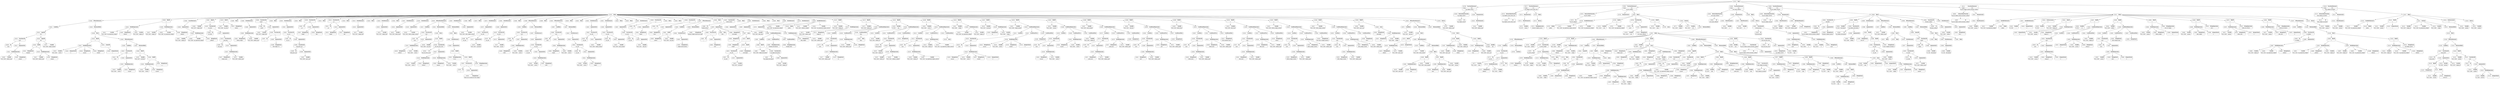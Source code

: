 digraph ast {
node [shape=none];
104449 [label=<<TABLE border='1' cellspacing='0' cellpadding='10' style='rounded' ><TR><TD border='0'>104449</TD><TD border='0'><B>IfThenStatement</B></TD></TR></TABLE>>];
104449 -> 104422 [weight=2];
104449 -> 104450 [weight=2];
104448 [label=<<TABLE border='1' cellspacing='0' cellpadding='10' style='rounded' ><TR><TD border='0'>104448</TD><TD border='0'><B>Block</B></TD></TR></TABLE>>];
104448 -> 104428 [weight=2];
104448 -> 104446 [weight=2];
104451 [label=<<TABLE border='1' cellspacing='0' cellpadding='10' style='rounded' ><TR><TD border='0'>104451</TD><TD border='0'><B>Variable</B></TD></TR><HR/><TR><TD border='0' cellpadding='5'>(616, 2440)</TD><TD border='0' cellpadding='5'>wp_registered_widgets</TD></TR></TABLE>>];
104450 [label=<<TABLE border='1' cellspacing='0' cellpadding='10' style='rounded' ><TR><TD border='0'>104450</TD><TD border='0'><B>StatementBody</B></TD></TR></TABLE>>];
104450 -> 104448 [weight=2];
104453 [label=<<TABLE border='1' cellspacing='0' cellpadding='10' style='rounded' ><TR><TD border='0'>104453</TD><TD border='0'><B>StringLiteral</B></TD></TR><HR/><TR><TD border='0' cellpadding='5' colspan='2'>callback</TD></TR></TABLE>>];
104452 [label=<<TABLE border='1' cellspacing='0' cellpadding='10' style='rounded' ><TR><TD border='0'>104452</TD><TD border='0'><B>Variable</B></TD></TR><HR/><TR><TD border='0' cellpadding='5'>(616, 2443)</TD><TD border='0' cellpadding='5'>widget_id</TD></TR></TABLE>>];
104455 [label=<<TABLE border='1' cellspacing='0' cellpadding='10' style='rounded' ><TR><TD border='0'>104455</TD><TD border='0'><B>BinOP</B></TD></TR><HR/><TR><TD border='0' cellpadding='5' colspan='2'>=</TD></TR></TABLE>>];
104455 -> 104454 [weight=2];
104455 -> 104459 [weight=2];
104454 [label=<<TABLE border='1' cellspacing='0' cellpadding='10' style='rounded' ><TR><TD border='0'>104454</TD><TD border='0'><B>PostfixExpression</B></TD></TR></TABLE>>];
104454 -> 104451 [weight=2];
104454 -> 104452 [weight=2];
104454 -> 104453 [weight=2];
104457 [label=<<TABLE border='1' cellspacing='0' cellpadding='10' style='rounded' ><TR><TD border='0'>104457</TD><TD border='0'><B>Variable</B></TD></TR><HR/><TR><TD border='0' cellpadding='5'>(616, 2443)</TD><TD border='0' cellpadding='5'>widget_id</TD></TR></TABLE>>];
104456 [label=<<TABLE border='1' cellspacing='0' cellpadding='10' style='rounded' ><TR><TD border='0'>104456</TD><TD border='0'><B>Variable</B></TD></TR><HR/><TR><TD border='0' cellpadding='5'>(616, 2440)</TD><TD border='0' cellpadding='5'>wp_registered_widgets</TD></TR></TABLE>>];
104459 [label=<<TABLE border='1' cellspacing='0' cellpadding='10' style='rounded' ><TR><TD border='0'>104459</TD><TD border='0'><B>PostfixExpression</B></TD></TR></TABLE>>];
104459 -> 104456 [weight=2];
104459 -> 104457 [weight=2];
104459 -> 104458 [weight=2];
104458 [label=<<TABLE border='1' cellspacing='0' cellpadding='10' style='rounded' ><TR><TD border='0'>104458</TD><TD border='0'><B>StringLiteral</B></TD></TR><HR/><TR><TD border='0' cellpadding='5' colspan='2'>_callback</TD></TR></TABLE>>];
104461 [label=<<TABLE border='1' cellspacing='0' cellpadding='10' style='rounded' ><TR><TD border='0'>104461</TD><TD border='0'><B>Variable</B></TD></TR><HR/><TR><TD border='0' cellpadding='5'>(616, 2443)</TD><TD border='0' cellpadding='5'>widget_id</TD></TR></TABLE>>];
104460 [label=<<TABLE border='1' cellspacing='0' cellpadding='10' style='rounded' ><TR><TD border='0'>104460</TD><TD border='0'><B>Variable</B></TD></TR><HR/><TR><TD border='0' cellpadding='5'>(616, 2440)</TD><TD border='0' cellpadding='5'>wp_registered_widgets</TD></TR></TABLE>>];
104463 [label=<<TABLE border='1' cellspacing='0' cellpadding='10' style='rounded' ><TR><TD border='0'>104463</TD><TD border='0'><B>PostfixExpression</B></TD></TR></TABLE>>];
104463 -> 104460 [weight=2];
104463 -> 104461 [weight=2];
104463 -> 104462 [weight=2];
104462 [label=<<TABLE border='1' cellspacing='0' cellpadding='10' style='rounded' ><TR><TD border='0'>104462</TD><TD border='0'><B>StringLiteral</B></TD></TR><HR/><TR><TD border='0' cellpadding='5' colspan='2'>_callback</TD></TR></TABLE>>];
104465 [label=<<TABLE border='1' cellspacing='0' cellpadding='10' style='rounded' ><TR><TD border='0'>104465</TD><TD border='0'><B>UnsetStatement</B></TD></TR></TABLE>>];
104465 -> 104464 [weight=2];
104464 [label=<<TABLE border='1' cellspacing='0' cellpadding='10' style='rounded' ><TR><TD border='0'>104464</TD><TD border='0'><B>ArgumentList</B></TD></TR></TABLE>>];
104464 -> 104463 [weight=2];
104467 [label=<<TABLE border='1' cellspacing='0' cellpadding='10' style='rounded' ><TR><TD border='0'>104467</TD><TD border='0'><B>BinOP</B></TD></TR><HR/><TR><TD border='0' cellpadding='5' colspan='2'>=</TD></TR></TABLE>>];
104467 -> 104466 [weight=2];
104467 -> 104476 [weight=2];
104466 [label=<<TABLE border='1' cellspacing='0' cellpadding='10' style='rounded' ><TR><TD border='0'>104466</TD><TD border='0'><B>Variable</B></TD></TR><HR/><TR><TD border='0' cellpadding='5'>(616, 2457)</TD><TD border='0' cellpadding='5'>widget_title</TD></TR></TABLE>>];
104469 [label=<<TABLE border='1' cellspacing='0' cellpadding='10' style='rounded' ><TR><TD border='0'>104469</TD><TD border='0'><B>Id</B></TD></TR><HR/><TR><TD border='0' cellpadding='5' colspan='2'>strip_tags</TD></TR></TABLE>>];
104468 [label=<<TABLE border='1' cellspacing='0' cellpadding='10' style='rounded' ><TR><TD border='0'>104468</TD><TD border='0'><B>Id</B></TD></TR><HR/><TR><TD border='0' cellpadding='5' colspan='2'>esc_html</TD></TR></TABLE>>];
104471 [label=<<TABLE border='1' cellspacing='0' cellpadding='10' style='rounded' ><TR><TD border='0'>104471</TD><TD border='0'><B>StringLiteral</B></TD></TR><HR/><TR><TD border='0' cellpadding='5' colspan='2'>widget_name</TD></TR></TABLE>>];
104470 [label=<<TABLE border='1' cellspacing='0' cellpadding='10' style='rounded' ><TR><TD border='0'>104470</TD><TD border='0'><B>Variable</B></TD></TR><HR/><TR><TD border='0' cellpadding='5'>(616, 2439)</TD><TD border='0' cellpadding='5'>sidebar_args</TD></TR></TABLE>>];
104473 [label=<<TABLE border='1' cellspacing='0' cellpadding='10' style='rounded' ><TR><TD border='0'>104473</TD><TD border='0'><B>ArgumentList</B></TD></TR></TABLE>>];
104473 -> 104472 [weight=2];
104472 [label=<<TABLE border='1' cellspacing='0' cellpadding='10' style='rounded' ><TR><TD border='0'>104472</TD><TD border='0'><B>PostfixExpression</B></TD></TR></TABLE>>];
104472 -> 104470 [weight=2];
104472 -> 104471 [weight=2];
104475 [label=<<TABLE border='1' cellspacing='0' cellpadding='10' style='rounded' ><TR><TD border='0'>104475</TD><TD border='0'><B>ArgumentList</B></TD></TR></TABLE>>];
104475 -> 104474 [weight=2];
104474 [label=<<TABLE border='1' cellspacing='0' cellpadding='10' style='rounded' ><TR><TD border='0'>104474</TD><TD border='0'><B>FunctionCall</B></TD></TR><HR/><TR><TD border='0' cellpadding='5' colspan='2'>strip_tags</TD></TR></TABLE>>];
104474 -> 104469 [weight=2];
104474 -> 104473 [weight=2];
104477 [label=<<TABLE border='1' cellspacing='0' cellpadding='10' style='rounded' ><TR><TD border='0'>104477</TD><TD border='0'><B>Variable</B></TD></TR><HR/><TR><TD border='0' cellpadding='5'>(616, 2458)</TD><TD border='0' cellpadding='5'>has_form</TD></TR></TABLE>>];
104476 [label=<<TABLE border='1' cellspacing='0' cellpadding='10' style='rounded' ><TR><TD border='0'>104476</TD><TD border='0'><B>FunctionCall</B></TD></TR><HR/><TR><TD border='0' cellpadding='5' colspan='2'>esc_html</TD></TR></TABLE>>];
104476 -> 104468 [weight=2];
104476 -> 104475 [weight=2];
104479 [label=<<TABLE border='1' cellspacing='0' cellpadding='10' style='rounded' ><TR><TD border='0'>104479</TD><TD border='0'><B>StringLiteral</B></TD></TR><HR/><TR><TD border='0' cellpadding='5' colspan='2'>noform</TD></TR></TABLE>>];
104478 [label=<<TABLE border='1' cellspacing='0' cellpadding='10' style='rounded' ><TR><TD border='0'>104478</TD><TD border='0'><B>BinOP</B></TD></TR><HR/><TR><TD border='0' cellpadding='5' colspan='2'>=</TD></TR></TABLE>>];
104478 -> 104477 [weight=2];
104478 -> 104479 [weight=2];
104481 [label=<<TABLE border='1' cellspacing='0' cellpadding='10' style='rounded' ><TR><TD border='0'>104481</TD><TD border='0'><B>StringLiteral</B></TD></TR><HR/><TR><TD border='0' cellpadding='5' colspan='2'>before_widget</TD></TR></TABLE>>];
104480 [label=<<TABLE border='1' cellspacing='0' cellpadding='10' style='rounded' ><TR><TD border='0'>104480</TD><TD border='0'><B>Variable</B></TD></TR><HR/><TR><TD border='0' cellpadding='5'>(616, 2439)</TD><TD border='0' cellpadding='5'>sidebar_args</TD></TR></TABLE>>];
104483 [label=<<TABLE border='1' cellspacing='0' cellpadding='10' style='rounded' ><TR><TD border='0'>104483</TD><TD border='0'><B>ArgumentList</B></TD></TR></TABLE>>];
104483 -> 104482 [weight=2];
104482 [label=<<TABLE border='1' cellspacing='0' cellpadding='10' style='rounded' ><TR><TD border='0'>104482</TD><TD border='0'><B>PostfixExpression</B></TD></TR></TABLE>>];
104482 -> 104480 [weight=2];
104482 -> 104481 [weight=2];
104485 [label=<<TABLE border='1' cellspacing='0' cellpadding='10' style='rounded' ><TR><TD border='0'>104485</TD><TD border='0'><B>Html</B></TD></TR></TABLE>>];
104484 [label=<<TABLE border='1' cellspacing='0' cellpadding='10' style='rounded' ><TR><TD border='0'>104484</TD><TD border='0'><B>EchoStatement</B></TD></TR></TABLE>>];
104484 -> 104483 [weight=2];
104487 [label=<<TABLE border='1' cellspacing='0' cellpadding='10' style='rounded' ><TR><TD border='0'>104487</TD><TD border='0'><B>Id</B></TD></TR><HR/><TR><TD border='0' cellpadding='5' colspan='2'>__</TD></TR></TABLE>>];
104486 [label=<<TABLE border='1' cellspacing='0' cellpadding='10' style='rounded' ><TR><TD border='0'>104486</TD><TD border='0'><B>Id</B></TD></TR><HR/><TR><TD border='0' cellpadding='5' colspan='2'>printf</TD></TR></TABLE>>];
104489 [label=<<TABLE border='1' cellspacing='0' cellpadding='10' style='rounded' ><TR><TD border='0'>104489</TD><TD border='0'><B>ArgumentList</B></TD></TR></TABLE>>];
104489 -> 104488 [weight=2];
104488 [label=<<TABLE border='1' cellspacing='0' cellpadding='10' style='rounded' ><TR><TD border='0'>104488</TD><TD border='0'><B>StringLiteral</B></TD></TR><HR/><TR><TD border='0' cellpadding='5' colspan='2'>Edit widget: %s</TD></TR></TABLE>>];
104491 [label=<<TABLE border='1' cellspacing='0' cellpadding='10' style='rounded' ><TR><TD border='0'>104491</TD><TD border='0'><B>Variable</B></TD></TR><HR/><TR><TD border='0' cellpadding='5'>(616, 2457)</TD><TD border='0' cellpadding='5'>widget_title</TD></TR></TABLE>>];
104490 [label=<<TABLE border='1' cellspacing='0' cellpadding='10' style='rounded' ><TR><TD border='0'>104490</TD><TD border='0'><B>FunctionCall</B></TD></TR><HR/><TR><TD border='0' cellpadding='5' colspan='2'>__</TD></TR></TABLE>>];
104490 -> 104487 [weight=2];
104490 -> 104489 [weight=2];
104493 [label=<<TABLE border='1' cellspacing='0' cellpadding='10' style='rounded' ><TR><TD border='0'>104493</TD><TD border='0'><B>FunctionCall</B></TD></TR><HR/><TR><TD border='0' cellpadding='5' colspan='2'>printf</TD></TR></TABLE>>];
104493 -> 104486 [weight=2];
104493 -> 104492 [weight=2];
104492 [label=<<TABLE border='1' cellspacing='0' cellpadding='10' style='rounded' ><TR><TD border='0'>104492</TD><TD border='0'><B>ArgumentList</B></TD></TR></TABLE>>];
104492 -> 104490 [weight=2];
104492 -> 104491 [weight=2];
104495 [label=<<TABLE border='1' cellspacing='0' cellpadding='10' style='rounded' ><TR><TD border='0'>104495</TD><TD border='0'><B>Id</B></TD></TR><HR/><TR><TD border='0' cellpadding='5' colspan='2'>esc_url</TD></TR></TABLE>>];
104494 [label=<<TABLE border='1' cellspacing='0' cellpadding='10' style='rounded' ><TR><TD border='0'>104494</TD><TD border='0'><B>Html</B></TD></TR></TABLE>>];
104497 [label=<<TABLE border='1' cellspacing='0' cellpadding='10' style='rounded' ><TR><TD border='0'>104497</TD><TD border='0'><B>Variable</B></TD></TR><HR/><TR><TD border='0' cellpadding='5'>(616, 2456)</TD><TD border='0' cellpadding='5'>query_arg</TD></TR></TABLE>>];
104496 [label=<<TABLE border='1' cellspacing='0' cellpadding='10' style='rounded' ><TR><TD border='0'>104496</TD><TD border='0'><B>Id</B></TD></TR><HR/><TR><TD border='0' cellpadding='5' colspan='2'>add_query_arg</TD></TR></TABLE>>];
104499 [label=<<TABLE border='1' cellspacing='0' cellpadding='10' style='rounded' ><TR><TD border='0'>104499</TD><TD border='0'><B>FunctionCall</B></TD></TR><HR/><TR><TD border='0' cellpadding='5' colspan='2'>add_query_arg</TD></TR></TABLE>>];
104499 -> 104496 [weight=2];
104499 -> 104498 [weight=2];
104498 [label=<<TABLE border='1' cellspacing='0' cellpadding='10' style='rounded' ><TR><TD border='0'>104498</TD><TD border='0'><B>ArgumentList</B></TD></TR></TABLE>>];
104498 -> 104497 [weight=2];
104501 [label=<<TABLE border='1' cellspacing='0' cellpadding='10' style='rounded' ><TR><TD border='0'>104501</TD><TD border='0'><B>FunctionCall</B></TD></TR><HR/><TR><TD border='0' cellpadding='5' colspan='2'>esc_url</TD></TR></TABLE>>];
104501 -> 104495 [weight=2];
104501 -> 104500 [weight=2];
104500 [label=<<TABLE border='1' cellspacing='0' cellpadding='10' style='rounded' ><TR><TD border='0'>104500</TD><TD border='0'><B>ArgumentList</B></TD></TR></TABLE>>];
104500 -> 104499 [weight=2];
104503 [label=<<TABLE border='1' cellspacing='0' cellpadding='10' style='rounded' ><TR><TD border='0'>104503</TD><TD border='0'><B>EchoStatement</B></TD></TR></TABLE>>];
104503 -> 104502 [weight=2];
104502 [label=<<TABLE border='1' cellspacing='0' cellpadding='10' style='rounded' ><TR><TD border='0'>104502</TD><TD border='0'><B>ArgumentList</B></TD></TR></TABLE>>];
104502 -> 104501 [weight=2];
104505 [label=<<TABLE border='1' cellspacing='0' cellpadding='10' style='rounded' ><TR><TD border='0'>104505</TD><TD border='0'><B>Id</B></TD></TR><HR/><TR><TD border='0' cellpadding='5' colspan='2'>_ex</TD></TR></TABLE>>];
104504 [label=<<TABLE border='1' cellspacing='0' cellpadding='10' style='rounded' ><TR><TD border='0'>104504</TD><TD border='0'><B>Html</B></TD></TR></TABLE>>];
104507 [label=<<TABLE border='1' cellspacing='0' cellpadding='10' style='rounded' ><TR><TD border='0'>104507</TD><TD border='0'><B>StringLiteral</B></TD></TR><HR/><TR><TD border='0' cellpadding='5' colspan='2'>widget</TD></TR></TABLE>>];
104506 [label=<<TABLE border='1' cellspacing='0' cellpadding='10' style='rounded' ><TR><TD border='0'>104506</TD><TD border='0'><B>StringLiteral</B></TD></TR><HR/><TR><TD border='0' cellpadding='5' colspan='2'>Edit</TD></TR></TABLE>>];
104509 [label=<<TABLE border='1' cellspacing='0' cellpadding='10' style='rounded' ><TR><TD border='0'>104509</TD><TD border='0'><B>FunctionCall</B></TD></TR><HR/><TR><TD border='0' cellpadding='5' colspan='2'>_ex</TD></TR></TABLE>>];
104509 -> 104505 [weight=2];
104509 -> 104508 [weight=2];
104508 [label=<<TABLE border='1' cellspacing='0' cellpadding='10' style='rounded' ><TR><TD border='0'>104508</TD><TD border='0'><B>ArgumentList</B></TD></TR></TABLE>>];
104508 -> 104506 [weight=2];
104508 -> 104507 [weight=2];
104511 [label=<<TABLE border='1' cellspacing='0' cellpadding='10' style='rounded' ><TR><TD border='0'>104511</TD><TD border='0'><B>Id</B></TD></TR><HR/><TR><TD border='0' cellpadding='5' colspan='2'>_ex</TD></TR></TABLE>>];
104510 [label=<<TABLE border='1' cellspacing='0' cellpadding='10' style='rounded' ><TR><TD border='0'>104510</TD><TD border='0'><B>Html</B></TD></TR></TABLE>>];
104513 [label=<<TABLE border='1' cellspacing='0' cellpadding='10' style='rounded' ><TR><TD border='0'>104513</TD><TD border='0'><B>StringLiteral</B></TD></TR><HR/><TR><TD border='0' cellpadding='5' colspan='2'>widget</TD></TR></TABLE>>];
104512 [label=<<TABLE border='1' cellspacing='0' cellpadding='10' style='rounded' ><TR><TD border='0'>104512</TD><TD border='0'><B>StringLiteral</B></TD></TR><HR/><TR><TD border='0' cellpadding='5' colspan='2'>Add</TD></TR></TABLE>>];
104515 [label=<<TABLE border='1' cellspacing='0' cellpadding='10' style='rounded' ><TR><TD border='0'>104515</TD><TD border='0'><B>FunctionCall</B></TD></TR><HR/><TR><TD border='0' cellpadding='5' colspan='2'>_ex</TD></TR></TABLE>>];
104515 -> 104511 [weight=2];
104515 -> 104514 [weight=2];
104514 [label=<<TABLE border='1' cellspacing='0' cellpadding='10' style='rounded' ><TR><TD border='0'>104514</TD><TD border='0'><B>ArgumentList</B></TD></TR></TABLE>>];
104514 -> 104512 [weight=2];
104514 -> 104513 [weight=2];
104517 [label=<<TABLE border='1' cellspacing='0' cellpadding='10' style='rounded' ><TR><TD border='0'>104517</TD><TD border='0'><B>Variable</B></TD></TR><HR/><TR><TD border='0' cellpadding='5'>(616, 2457)</TD><TD border='0' cellpadding='5'>widget_title</TD></TR></TABLE>>];
104516 [label=<<TABLE border='1' cellspacing='0' cellpadding='10' style='rounded' ><TR><TD border='0'>104516</TD><TD border='0'><B>Html</B></TD></TR></TABLE>>];
104519 [label=<<TABLE border='1' cellspacing='0' cellpadding='10' style='rounded' ><TR><TD border='0'>104519</TD><TD border='0'><B>EchoStatement</B></TD></TR></TABLE>>];
104519 -> 104518 [weight=2];
104518 [label=<<TABLE border='1' cellspacing='0' cellpadding='10' style='rounded' ><TR><TD border='0'>104518</TD><TD border='0'><B>ArgumentList</B></TD></TR></TABLE>>];
104518 -> 104517 [weight=2];
104521 [label=<<TABLE border='1' cellspacing='0' cellpadding='10' style='rounded' ><TR><TD border='0'>104521</TD><TD border='0'><B>Variable</B></TD></TR><HR/><TR><TD border='0' cellpadding='5'>(616, 2457)</TD><TD border='0' cellpadding='5'>widget_title</TD></TR></TABLE>>];
104520 [label=<<TABLE border='1' cellspacing='0' cellpadding='10' style='rounded' ><TR><TD border='0'>104520</TD><TD border='0'><B>Html</B></TD></TR></TABLE>>];
104523 [label=<<TABLE border='1' cellspacing='0' cellpadding='10' style='rounded' ><TR><TD border='0'>104523</TD><TD border='0'><B>EchoStatement</B></TD></TR></TABLE>>];
104523 -> 104522 [weight=2];
104522 [label=<<TABLE border='1' cellspacing='0' cellpadding='10' style='rounded' ><TR><TD border='0'>104522</TD><TD border='0'><B>ArgumentList</B></TD></TR></TABLE>>];
104522 -> 104521 [weight=2];
104525 [label=<<TABLE border='1' cellspacing='0' cellpadding='10' style='rounded' ><TR><TD border='0'>104525</TD><TD border='0'><B>Variable</B></TD></TR><HR/><TR><TD border='0' cellpadding='5'>(616, 2452)</TD><TD border='0' cellpadding='5'>before_form</TD></TR></TABLE>>];
104524 [label=<<TABLE border='1' cellspacing='0' cellpadding='10' style='rounded' ><TR><TD border='0'>104524</TD><TD border='0'><B>Html</B></TD></TR></TABLE>>];
104527 [label=<<TABLE border='1' cellspacing='0' cellpadding='10' style='rounded' ><TR><TD border='0'>104527</TD><TD border='0'><B>EchoStatement</B></TD></TR></TABLE>>];
104527 -> 104526 [weight=2];
104526 [label=<<TABLE border='1' cellspacing='0' cellpadding='10' style='rounded' ><TR><TD border='0'>104526</TD><TD border='0'><B>ArgumentList</B></TD></TR></TABLE>>];
104526 -> 104525 [weight=2];
104529 [label=<<TABLE border='1' cellspacing='0' cellpadding='10' style='rounded' ><TR><TD border='0'>104529</TD><TD border='0'><B>ArgumentList</B></TD></TR></TABLE>>];
104529 -> 104528 [weight=2];
104528 [label=<<TABLE border='1' cellspacing='0' cellpadding='10' style='rounded' ><TR><TD border='0'>104528</TD><TD border='0'><B>Variable</B></TD></TR><HR/><TR><TD border='0' cellpadding='5'>(616, 2454)</TD><TD border='0' cellpadding='5'>before_widget_content</TD></TR></TABLE>>];
104531 [label=<<TABLE border='1' cellspacing='0' cellpadding='10' style='rounded' ><TR><TD border='0'>104531</TD><TD border='0'><B>Id</B></TD></TR><HR/><TR><TD border='0' cellpadding='5' colspan='2'>isset</TD></TR></TABLE>>];
104530 [label=<<TABLE border='1' cellspacing='0' cellpadding='10' style='rounded' ><TR><TD border='0'>104530</TD><TD border='0'><B>EchoStatement</B></TD></TR></TABLE>>];
104530 -> 104529 [weight=2];
104533 [label=<<TABLE border='1' cellspacing='0' cellpadding='10' style='rounded' ><TR><TD border='0'>104533</TD><TD border='0'><B>StringLiteral</B></TD></TR><HR/><TR><TD border='0' cellpadding='5' colspan='2'>callback</TD></TR></TABLE>>];
104532 [label=<<TABLE border='1' cellspacing='0' cellpadding='10' style='rounded' ><TR><TD border='0'>104532</TD><TD border='0'><B>Variable</B></TD></TR><HR/><TR><TD border='0' cellpadding='5'>(616, 2445)</TD><TD border='0' cellpadding='5'>control</TD></TR></TABLE>>];
104535 [label=<<TABLE border='1' cellspacing='0' cellpadding='10' style='rounded' ><TR><TD border='0'>104535</TD><TD border='0'><B>ArgumentList</B></TD></TR></TABLE>>];
104535 -> 104534 [weight=2];
104534 [label=<<TABLE border='1' cellspacing='0' cellpadding='10' style='rounded' ><TR><TD border='0'>104534</TD><TD border='0'><B>PostfixExpression</B></TD></TR></TABLE>>];
104534 -> 104532 [weight=2];
104534 -> 104533 [weight=2];
104537 [label=<<TABLE border='1' cellspacing='0' cellpadding='10' style='rounded' ><TR><TD border='0'>104537</TD><TD border='0'><B>Condition</B></TD></TR></TABLE>>];
104537 -> 104536 [weight=2];
104536 [label=<<TABLE border='1' cellspacing='0' cellpadding='10' style='rounded' ><TR><TD border='0'>104536</TD><TD border='0'><B>FunctionCall</B></TD></TR><HR/><TR><TD border='0' cellpadding='5' colspan='2'>isset</TD></TR></TABLE>>];
104536 -> 104531 [weight=2];
104536 -> 104535 [weight=2];
104539 [label=<<TABLE border='1' cellspacing='0' cellpadding='10' style='rounded' ><TR><TD border='0'>104539</TD><TD border='0'><B>BinOP</B></TD></TR><HR/><TR><TD border='0' cellpadding='5' colspan='2'>=</TD></TR></TABLE>>];
104539 -> 104538 [weight=2];
104539 -> 104548 [weight=2];
104538 [label=<<TABLE border='1' cellspacing='0' cellpadding='10' style='rounded' ><TR><TD border='0'>104538</TD><TD border='0'><B>Variable</B></TD></TR><HR/><TR><TD border='0' cellpadding='5'>(616, 2458)</TD><TD border='0' cellpadding='5'>has_form</TD></TR></TABLE>>];
104541 [label=<<TABLE border='1' cellspacing='0' cellpadding='10' style='rounded' ><TR><TD border='0'>104541</TD><TD border='0'><B>Variable</B></TD></TR><HR/><TR><TD border='0' cellpadding='5'>(616, 2445)</TD><TD border='0' cellpadding='5'>control</TD></TR></TABLE>>];
104540 [label=<<TABLE border='1' cellspacing='0' cellpadding='10' style='rounded' ><TR><TD border='0'>104540</TD><TD border='0'><B>Id</B></TD></TR><HR/><TR><TD border='0' cellpadding='5' colspan='2'>call_user_func_array</TD></TR></TABLE>>];
104543 [label=<<TABLE border='1' cellspacing='0' cellpadding='10' style='rounded' ><TR><TD border='0'>104543</TD><TD border='0'><B>PostfixExpression</B></TD></TR></TABLE>>];
104543 -> 104541 [weight=2];
104543 -> 104542 [weight=2];
104542 [label=<<TABLE border='1' cellspacing='0' cellpadding='10' style='rounded' ><TR><TD border='0'>104542</TD><TD border='0'><B>StringLiteral</B></TD></TR><HR/><TR><TD border='0' cellpadding='5' colspan='2'>callback</TD></TR></TABLE>>];
104545 [label=<<TABLE border='1' cellspacing='0' cellpadding='10' style='rounded' ><TR><TD border='0'>104545</TD><TD border='0'><B>StringLiteral</B></TD></TR><HR/><TR><TD border='0' cellpadding='5' colspan='2'>params</TD></TR></TABLE>>];
104544 [label=<<TABLE border='1' cellspacing='0' cellpadding='10' style='rounded' ><TR><TD border='0'>104544</TD><TD border='0'><B>Variable</B></TD></TR><HR/><TR><TD border='0' cellpadding='5'>(616, 2445)</TD><TD border='0' cellpadding='5'>control</TD></TR></TABLE>>];
104547 [label=<<TABLE border='1' cellspacing='0' cellpadding='10' style='rounded' ><TR><TD border='0'>104547</TD><TD border='0'><B>ArgumentList</B></TD></TR></TABLE>>];
104547 -> 104543 [weight=2];
104547 -> 104546 [weight=2];
104546 [label=<<TABLE border='1' cellspacing='0' cellpadding='10' style='rounded' ><TR><TD border='0'>104546</TD><TD border='0'><B>PostfixExpression</B></TD></TR></TABLE>>];
104546 -> 104544 [weight=2];
104546 -> 104545 [weight=2];
104549 [label=<<TABLE border='1' cellspacing='0' cellpadding='10' style='rounded' ><TR><TD border='0'>104549</TD><TD border='0'><B>Block</B></TD></TR></TABLE>>];
104549 -> 104539 [weight=2];
104548 [label=<<TABLE border='1' cellspacing='0' cellpadding='10' style='rounded' ><TR><TD border='0'>104548</TD><TD border='0'><B>FunctionCall</B></TD></TR><HR/><TR><TD border='0' cellpadding='5' colspan='2'>call_user_func_array</TD></TR></TABLE>>];
104548 -> 104540 [weight=2];
104548 -> 104547 [weight=2];
104551 [label=<<TABLE border='1' cellspacing='0' cellpadding='10' style='rounded' ><TR><TD border='0'>104551</TD><TD border='0'><B>StatementBody</B></TD></TR></TABLE>>];
104551 -> 104549 [weight=2];
104550 [label=<<TABLE border='1' cellspacing='0' cellpadding='10' style='rounded' ><TR><TD border='0'>104550</TD><TD border='0'><B>IfThenElseStatement</B></TD></TR></TABLE>>];
104550 -> 104537 [weight=2];
104550 -> 104551 [weight=2];
104550 -> 104564 [weight=2];
104553 [label=<<TABLE border='1' cellspacing='0' cellpadding='10' style='rounded' ><TR><TD border='0'>104553</TD><TD border='0'><B>BinOP</B></TD></TR><HR/><TR><TD border='0' cellpadding='5' colspan='2'>.</TD></TR></TABLE>>];
104553 -> 104552 [weight=2];
104553 -> 104558 [weight=2];
104552 [label=<<TABLE border='1' cellspacing='0' cellpadding='10' style='rounded' ><TR><TD border='0'>104552</TD><TD border='0'><B>StringExpression</B></TD></TR><HR/><TR><TD border='0' cellpadding='5' colspan='2'>tt&lt;p&gt;</TD></TR></TABLE>>];
104555 [label=<<TABLE border='1' cellspacing='0' cellpadding='10' style='rounded' ><TR><TD border='0'>104555</TD><TD border='0'><B>StringLiteral</B></TD></TR><HR/><TR><TD border='0' cellpadding='5' colspan='2'>There are no options for this widget.</TD></TR></TABLE>>];
104554 [label=<<TABLE border='1' cellspacing='0' cellpadding='10' style='rounded' ><TR><TD border='0'>104554</TD><TD border='0'><B>Id</B></TD></TR><HR/><TR><TD border='0' cellpadding='5' colspan='2'>__</TD></TR></TABLE>>];
104557 [label=<<TABLE border='1' cellspacing='0' cellpadding='10' style='rounded' ><TR><TD border='0'>104557</TD><TD border='0'><B>FunctionCall</B></TD></TR><HR/><TR><TD border='0' cellpadding='5' colspan='2'>__</TD></TR></TABLE>>];
104557 -> 104554 [weight=2];
104557 -> 104556 [weight=2];
104556 [label=<<TABLE border='1' cellspacing='0' cellpadding='10' style='rounded' ><TR><TD border='0'>104556</TD><TD border='0'><B>ArgumentList</B></TD></TR></TABLE>>];
104556 -> 104555 [weight=2];
104559 [label=<<TABLE border='1' cellspacing='0' cellpadding='10' style='rounded' ><TR><TD border='0'>104559</TD><TD border='0'><B>StringExpression</B></TD></TR><HR/><TR><TD border='0' cellpadding='5' colspan='2'>&lt;p&gt;n</TD></TR></TABLE>>];
104558 [label=<<TABLE border='1' cellspacing='0' cellpadding='10' style='rounded' ><TR><TD border='0'>104558</TD><TD border='0'><B>BinOP</B></TD></TR><HR/><TR><TD border='0' cellpadding='5' colspan='2'>.</TD></TR></TABLE>>];
104558 -> 104557 [weight=2];
104558 -> 104559 [weight=2];
104561 [label=<<TABLE border='1' cellspacing='0' cellpadding='10' style='rounded' ><TR><TD border='0'>104561</TD><TD border='0'><B>EchoStatement</B></TD></TR></TABLE>>];
104561 -> 104560 [weight=2];
104560 [label=<<TABLE border='1' cellspacing='0' cellpadding='10' style='rounded' ><TR><TD border='0'>104560</TD><TD border='0'><B>ArgumentList</B></TD></TR></TABLE>>];
104560 -> 104553 [weight=2];
104562 [label=<<TABLE border='1' cellspacing='0' cellpadding='10' style='rounded' ><TR><TD border='0'>104562</TD><TD border='0'><B>Block</B></TD></TR></TABLE>>];
104562 -> 104561 [weight=2];
104565 [label=<<TABLE border='1' cellspacing='0' cellpadding='10' style='rounded' ><TR><TD border='0'>104565</TD><TD border='0'><B>Variable</B></TD></TR><HR/><TR><TD border='0' cellpadding='5'>(616, 2455)</TD><TD border='0' cellpadding='5'>after_widget_content</TD></TR></TABLE>>];
104564 [label=<<TABLE border='1' cellspacing='0' cellpadding='10' style='rounded' ><TR><TD border='0'>104564</TD><TD border='0'><B>StatementBody</B></TD></TR></TABLE>>];
104564 -> 104562 [weight=2];
104567 [label=<<TABLE border='1' cellspacing='0' cellpadding='10' style='rounded' ><TR><TD border='0'>104567</TD><TD border='0'><B>EchoStatement</B></TD></TR></TABLE>>];
104567 -> 104566 [weight=2];
104566 [label=<<TABLE border='1' cellspacing='0' cellpadding='10' style='rounded' ><TR><TD border='0'>104566</TD><TD border='0'><B>ArgumentList</B></TD></TR></TABLE>>];
104566 -> 104565 [weight=2];
104569 [label=<<TABLE border='1' cellspacing='0' cellpadding='10' style='rounded' ><TR><TD border='0'>104569</TD><TD border='0'><B>Id</B></TD></TR><HR/><TR><TD border='0' cellpadding='5' colspan='2'>esc_attr</TD></TR></TABLE>>];
104568 [label=<<TABLE border='1' cellspacing='0' cellpadding='10' style='rounded' ><TR><TD border='0'>104568</TD><TD border='0'><B>Html</B></TD></TR></TABLE>>];
104571 [label=<<TABLE border='1' cellspacing='0' cellpadding='10' style='rounded' ><TR><TD border='0'>104571</TD><TD border='0'><B>ArgumentList</B></TD></TR></TABLE>>];
104571 -> 104570 [weight=2];
104570 [label=<<TABLE border='1' cellspacing='0' cellpadding='10' style='rounded' ><TR><TD border='0'>104570</TD><TD border='0'><B>Variable</B></TD></TR><HR/><TR><TD border='0' cellpadding='5'>(616, 2447)</TD><TD border='0' cellpadding='5'>id_format</TD></TR></TABLE>>];
104573 [label=<<TABLE border='1' cellspacing='0' cellpadding='10' style='rounded' ><TR><TD border='0'>104573</TD><TD border='0'><B>ArgumentList</B></TD></TR></TABLE>>];
104573 -> 104572 [weight=2];
104572 [label=<<TABLE border='1' cellspacing='0' cellpadding='10' style='rounded' ><TR><TD border='0'>104572</TD><TD border='0'><B>FunctionCall</B></TD></TR><HR/><TR><TD border='0' cellpadding='5' colspan='2'>esc_attr</TD></TR></TABLE>>];
104572 -> 104569 [weight=2];
104572 -> 104571 [weight=2];
104575 [label=<<TABLE border='1' cellspacing='0' cellpadding='10' style='rounded' ><TR><TD border='0'>104575</TD><TD border='0'><B>Html</B></TD></TR></TABLE>>];
104574 [label=<<TABLE border='1' cellspacing='0' cellpadding='10' style='rounded' ><TR><TD border='0'>104574</TD><TD border='0'><B>EchoStatement</B></TD></TR></TABLE>>];
104574 -> 104573 [weight=2];
104577 [label=<<TABLE border='1' cellspacing='0' cellpadding='10' style='rounded' ><TR><TD border='0'>104577</TD><TD border='0'><B>Variable</B></TD></TR><HR/><TR><TD border='0' cellpadding='5'>(616, 2449)</TD><TD border='0' cellpadding='5'>id_base</TD></TR></TABLE>>];
104576 [label=<<TABLE border='1' cellspacing='0' cellpadding='10' style='rounded' ><TR><TD border='0'>104576</TD><TD border='0'><B>Id</B></TD></TR><HR/><TR><TD border='0' cellpadding='5' colspan='2'>esc_attr</TD></TR></TABLE>>];
104579 [label=<<TABLE border='1' cellspacing='0' cellpadding='10' style='rounded' ><TR><TD border='0'>104579</TD><TD border='0'><B>FunctionCall</B></TD></TR><HR/><TR><TD border='0' cellpadding='5' colspan='2'>esc_attr</TD></TR></TABLE>>];
104579 -> 104576 [weight=2];
104579 -> 104578 [weight=2];
104578 [label=<<TABLE border='1' cellspacing='0' cellpadding='10' style='rounded' ><TR><TD border='0'>104578</TD><TD border='0'><B>ArgumentList</B></TD></TR></TABLE>>];
104578 -> 104577 [weight=2];
104581 [label=<<TABLE border='1' cellspacing='0' cellpadding='10' style='rounded' ><TR><TD border='0'>104581</TD><TD border='0'><B>EchoStatement</B></TD></TR></TABLE>>];
104581 -> 104580 [weight=2];
104580 [label=<<TABLE border='1' cellspacing='0' cellpadding='10' style='rounded' ><TR><TD border='0'>104580</TD><TD border='0'><B>ArgumentList</B></TD></TR></TABLE>>];
104580 -> 104579 [weight=2];
104583 [label=<<TABLE border='1' cellspacing='0' cellpadding='10' style='rounded' ><TR><TD border='0'>104583</TD><TD border='0'><B>Id</B></TD></TR><HR/><TR><TD border='0' cellpadding='5' colspan='2'>isset</TD></TR></TABLE>>];
104582 [label=<<TABLE border='1' cellspacing='0' cellpadding='10' style='rounded' ><TR><TD border='0'>104582</TD><TD border='0'><B>Html</B></TD></TR></TABLE>>];
104585 [label=<<TABLE border='1' cellspacing='0' cellpadding='10' style='rounded' ><TR><TD border='0'>104585</TD><TD border='0'><B>StringLiteral</B></TD></TR><HR/><TR><TD border='0' cellpadding='5' colspan='2'>width</TD></TR></TABLE>>];
104584 [label=<<TABLE border='1' cellspacing='0' cellpadding='10' style='rounded' ><TR><TD border='0'>104584</TD><TD border='0'><B>Variable</B></TD></TR><HR/><TR><TD border='0' cellpadding='5'>(616, 2445)</TD><TD border='0' cellpadding='5'>control</TD></TR></TABLE>>];
104587 [label=<<TABLE border='1' cellspacing='0' cellpadding='10' style='rounded' ><TR><TD border='0'>104587</TD><TD border='0'><B>ArgumentList</B></TD></TR></TABLE>>];
104587 -> 104586 [weight=2];
104586 [label=<<TABLE border='1' cellspacing='0' cellpadding='10' style='rounded' ><TR><TD border='0'>104586</TD><TD border='0'><B>PostfixExpression</B></TD></TR></TABLE>>];
104586 -> 104584 [weight=2];
104586 -> 104585 [weight=2];
104589 [label=<<TABLE border='1' cellspacing='0' cellpadding='10' style='rounded' ><TR><TD border='0'>104589</TD><TD border='0'><B>Condition</B></TD></TR></TABLE>>];
104589 -> 104588 [weight=2];
104588 [label=<<TABLE border='1' cellspacing='0' cellpadding='10' style='rounded' ><TR><TD border='0'>104588</TD><TD border='0'><B>FunctionCall</B></TD></TR><HR/><TR><TD border='0' cellpadding='5' colspan='2'>isset</TD></TR></TABLE>>];
104588 -> 104583 [weight=2];
104588 -> 104587 [weight=2];
104591 [label=<<TABLE border='1' cellspacing='0' cellpadding='10' style='rounded' ><TR><TD border='0'>104591</TD><TD border='0'><B>Variable</B></TD></TR><HR/><TR><TD border='0' cellpadding='5'>(616, 2445)</TD><TD border='0' cellpadding='5'>control</TD></TR></TABLE>>];
104590 [label=<<TABLE border='1' cellspacing='0' cellpadding='10' style='rounded' ><TR><TD border='0'>104590</TD><TD border='0'><B>Id</B></TD></TR><HR/><TR><TD border='0' cellpadding='5' colspan='2'>esc_attr</TD></TR></TABLE>>];
104593 [label=<<TABLE border='1' cellspacing='0' cellpadding='10' style='rounded' ><TR><TD border='0'>104593</TD><TD border='0'><B>PostfixExpression</B></TD></TR></TABLE>>];
104593 -> 104591 [weight=2];
104593 -> 104592 [weight=2];
104592 [label=<<TABLE border='1' cellspacing='0' cellpadding='10' style='rounded' ><TR><TD border='0'>104592</TD><TD border='0'><B>StringLiteral</B></TD></TR><HR/><TR><TD border='0' cellpadding='5' colspan='2'>width</TD></TR></TABLE>>];
104595 [label=<<TABLE border='1' cellspacing='0' cellpadding='10' style='rounded' ><TR><TD border='0'>104595</TD><TD border='0'><B>FunctionCall</B></TD></TR><HR/><TR><TD border='0' cellpadding='5' colspan='2'>esc_attr</TD></TR></TABLE>>];
104595 -> 104590 [weight=2];
104595 -> 104594 [weight=2];
104594 [label=<<TABLE border='1' cellspacing='0' cellpadding='10' style='rounded' ><TR><TD border='0'>104594</TD><TD border='0'><B>ArgumentList</B></TD></TR></TABLE>>];
104594 -> 104593 [weight=2];
104597 [label=<<TABLE border='1' cellspacing='0' cellpadding='10' style='rounded' ><TR><TD border='0'>104597</TD><TD border='0'><B>EchoStatement</B></TD></TR></TABLE>>];
104597 -> 104596 [weight=2];
104596 [label=<<TABLE border='1' cellspacing='0' cellpadding='10' style='rounded' ><TR><TD border='0'>104596</TD><TD border='0'><B>ArgumentList</B></TD></TR></TABLE>>];
104596 -> 104595 [weight=2];
104599 [label=<<TABLE border='1' cellspacing='0' cellpadding='10' style='rounded' ><TR><TD border='0'>104599</TD><TD border='0'><B>StatementBody</B></TD></TR></TABLE>>];
104599 -> 104597 [weight=2];
104598 [label=<<TABLE border='1' cellspacing='0' cellpadding='10' style='rounded' ><TR><TD border='0'>104598</TD><TD border='0'><B>IfThenStatement</B></TD></TR></TABLE>>];
104598 -> 104589 [weight=2];
104598 -> 104599 [weight=2];
104601 [label=<<TABLE border='1' cellspacing='0' cellpadding='10' style='rounded' ><TR><TD border='0'>104601</TD><TD border='0'><B>Id</B></TD></TR><HR/><TR><TD border='0' cellpadding='5' colspan='2'>isset</TD></TR></TABLE>>];
104600 [label=<<TABLE border='1' cellspacing='0' cellpadding='10' style='rounded' ><TR><TD border='0'>104600</TD><TD border='0'><B>Html</B></TD></TR></TABLE>>];
104603 [label=<<TABLE border='1' cellspacing='0' cellpadding='10' style='rounded' ><TR><TD border='0'>104603</TD><TD border='0'><B>StringLiteral</B></TD></TR><HR/><TR><TD border='0' cellpadding='5' colspan='2'>height</TD></TR></TABLE>>];
104602 [label=<<TABLE border='1' cellspacing='0' cellpadding='10' style='rounded' ><TR><TD border='0'>104602</TD><TD border='0'><B>Variable</B></TD></TR><HR/><TR><TD border='0' cellpadding='5'>(616, 2445)</TD><TD border='0' cellpadding='5'>control</TD></TR></TABLE>>];
104605 [label=<<TABLE border='1' cellspacing='0' cellpadding='10' style='rounded' ><TR><TD border='0'>104605</TD><TD border='0'><B>ArgumentList</B></TD></TR></TABLE>>];
104605 -> 104604 [weight=2];
104604 [label=<<TABLE border='1' cellspacing='0' cellpadding='10' style='rounded' ><TR><TD border='0'>104604</TD><TD border='0'><B>PostfixExpression</B></TD></TR></TABLE>>];
104604 -> 104602 [weight=2];
104604 -> 104603 [weight=2];
104607 [label=<<TABLE border='1' cellspacing='0' cellpadding='10' style='rounded' ><TR><TD border='0'>104607</TD><TD border='0'><B>Condition</B></TD></TR></TABLE>>];
104607 -> 104606 [weight=2];
104606 [label=<<TABLE border='1' cellspacing='0' cellpadding='10' style='rounded' ><TR><TD border='0'>104606</TD><TD border='0'><B>FunctionCall</B></TD></TR><HR/><TR><TD border='0' cellpadding='5' colspan='2'>isset</TD></TR></TABLE>>];
104606 -> 104601 [weight=2];
104606 -> 104605 [weight=2];
104609 [label=<<TABLE border='1' cellspacing='0' cellpadding='10' style='rounded' ><TR><TD border='0'>104609</TD><TD border='0'><B>Variable</B></TD></TR><HR/><TR><TD border='0' cellpadding='5'>(616, 2445)</TD><TD border='0' cellpadding='5'>control</TD></TR></TABLE>>];
104608 [label=<<TABLE border='1' cellspacing='0' cellpadding='10' style='rounded' ><TR><TD border='0'>104608</TD><TD border='0'><B>Id</B></TD></TR><HR/><TR><TD border='0' cellpadding='5' colspan='2'>esc_attr</TD></TR></TABLE>>];
104611 [label=<<TABLE border='1' cellspacing='0' cellpadding='10' style='rounded' ><TR><TD border='0'>104611</TD><TD border='0'><B>PostfixExpression</B></TD></TR></TABLE>>];
104611 -> 104609 [weight=2];
104611 -> 104610 [weight=2];
104610 [label=<<TABLE border='1' cellspacing='0' cellpadding='10' style='rounded' ><TR><TD border='0'>104610</TD><TD border='0'><B>StringLiteral</B></TD></TR><HR/><TR><TD border='0' cellpadding='5' colspan='2'>height</TD></TR></TABLE>>];
104613 [label=<<TABLE border='1' cellspacing='0' cellpadding='10' style='rounded' ><TR><TD border='0'>104613</TD><TD border='0'><B>FunctionCall</B></TD></TR><HR/><TR><TD border='0' cellpadding='5' colspan='2'>esc_attr</TD></TR></TABLE>>];
104613 -> 104608 [weight=2];
104613 -> 104612 [weight=2];
104612 [label=<<TABLE border='1' cellspacing='0' cellpadding='10' style='rounded' ><TR><TD border='0'>104612</TD><TD border='0'><B>ArgumentList</B></TD></TR></TABLE>>];
104612 -> 104611 [weight=2];
104615 [label=<<TABLE border='1' cellspacing='0' cellpadding='10' style='rounded' ><TR><TD border='0'>104615</TD><TD border='0'><B>EchoStatement</B></TD></TR></TABLE>>];
104615 -> 104614 [weight=2];
104614 [label=<<TABLE border='1' cellspacing='0' cellpadding='10' style='rounded' ><TR><TD border='0'>104614</TD><TD border='0'><B>ArgumentList</B></TD></TR></TABLE>>];
104614 -> 104613 [weight=2];
104617 [label=<<TABLE border='1' cellspacing='0' cellpadding='10' style='rounded' ><TR><TD border='0'>104617</TD><TD border='0'><B>StatementBody</B></TD></TR></TABLE>>];
104617 -> 104615 [weight=2];
104616 [label=<<TABLE border='1' cellspacing='0' cellpadding='10' style='rounded' ><TR><TD border='0'>104616</TD><TD border='0'><B>IfThenStatement</B></TD></TR></TABLE>>];
104616 -> 104607 [weight=2];
104616 -> 104617 [weight=2];
104619 [label=<<TABLE border='1' cellspacing='0' cellpadding='10' style='rounded' ><TR><TD border='0'>104619</TD><TD border='0'><B>Id</B></TD></TR><HR/><TR><TD border='0' cellpadding='5' colspan='2'>esc_attr</TD></TR></TABLE>>];
104618 [label=<<TABLE border='1' cellspacing='0' cellpadding='10' style='rounded' ><TR><TD border='0'>104618</TD><TD border='0'><B>Html</B></TD></TR></TABLE>>];
104621 [label=<<TABLE border='1' cellspacing='0' cellpadding='10' style='rounded' ><TR><TD border='0'>104621</TD><TD border='0'><B>ArgumentList</B></TD></TR></TABLE>>];
104621 -> 104620 [weight=2];
104620 [label=<<TABLE border='1' cellspacing='0' cellpadding='10' style='rounded' ><TR><TD border='0'>104620</TD><TD border='0'><B>Variable</B></TD></TR><HR/><TR><TD border='0' cellpadding='5'>(616, 2448)</TD><TD border='0' cellpadding='5'>widget_number</TD></TR></TABLE>>];
104623 [label=<<TABLE border='1' cellspacing='0' cellpadding='10' style='rounded' ><TR><TD border='0'>104623</TD><TD border='0'><B>ArgumentList</B></TD></TR></TABLE>>];
104623 -> 104622 [weight=2];
104622 [label=<<TABLE border='1' cellspacing='0' cellpadding='10' style='rounded' ><TR><TD border='0'>104622</TD><TD border='0'><B>FunctionCall</B></TD></TR><HR/><TR><TD border='0' cellpadding='5' colspan='2'>esc_attr</TD></TR></TABLE>>];
104622 -> 104619 [weight=2];
104622 -> 104621 [weight=2];
104625 [label=<<TABLE border='1' cellspacing='0' cellpadding='10' style='rounded' ><TR><TD border='0'>104625</TD><TD border='0'><B>Html</B></TD></TR></TABLE>>];
104624 [label=<<TABLE border='1' cellspacing='0' cellpadding='10' style='rounded' ><TR><TD border='0'>104624</TD><TD border='0'><B>EchoStatement</B></TD></TR></TABLE>>];
104624 -> 104623 [weight=2];
104627 [label=<<TABLE border='1' cellspacing='0' cellpadding='10' style='rounded' ><TR><TD border='0'>104627</TD><TD border='0'><B>Variable</B></TD></TR><HR/><TR><TD border='0' cellpadding='5'>(616, 2450)</TD><TD border='0' cellpadding='5'>multi_number</TD></TR></TABLE>>];
104626 [label=<<TABLE border='1' cellspacing='0' cellpadding='10' style='rounded' ><TR><TD border='0'>104626</TD><TD border='0'><B>Id</B></TD></TR><HR/><TR><TD border='0' cellpadding='5' colspan='2'>esc_attr</TD></TR></TABLE>>];
104629 [label=<<TABLE border='1' cellspacing='0' cellpadding='10' style='rounded' ><TR><TD border='0'>104629</TD><TD border='0'><B>FunctionCall</B></TD></TR><HR/><TR><TD border='0' cellpadding='5' colspan='2'>esc_attr</TD></TR></TABLE>>];
104629 -> 104626 [weight=2];
104629 -> 104628 [weight=2];
104628 [label=<<TABLE border='1' cellspacing='0' cellpadding='10' style='rounded' ><TR><TD border='0'>104628</TD><TD border='0'><B>ArgumentList</B></TD></TR></TABLE>>];
104628 -> 104627 [weight=2];
104631 [label=<<TABLE border='1' cellspacing='0' cellpadding='10' style='rounded' ><TR><TD border='0'>104631</TD><TD border='0'><B>EchoStatement</B></TD></TR></TABLE>>];
104631 -> 104630 [weight=2];
104630 [label=<<TABLE border='1' cellspacing='0' cellpadding='10' style='rounded' ><TR><TD border='0'>104630</TD><TD border='0'><B>ArgumentList</B></TD></TR></TABLE>>];
104630 -> 104629 [weight=2];
104633 [label=<<TABLE border='1' cellspacing='0' cellpadding='10' style='rounded' ><TR><TD border='0'>104633</TD><TD border='0'><B>Id</B></TD></TR><HR/><TR><TD border='0' cellpadding='5' colspan='2'>esc_attr</TD></TR></TABLE>>];
104632 [label=<<TABLE border='1' cellspacing='0' cellpadding='10' style='rounded' ><TR><TD border='0'>104632</TD><TD border='0'><B>Html</B></TD></TR></TABLE>>];
104635 [label=<<TABLE border='1' cellspacing='0' cellpadding='10' style='rounded' ><TR><TD border='0'>104635</TD><TD border='0'><B>ArgumentList</B></TD></TR></TABLE>>];
104635 -> 104634 [weight=2];
104634 [label=<<TABLE border='1' cellspacing='0' cellpadding='10' style='rounded' ><TR><TD border='0'>104634</TD><TD border='0'><B>Variable</B></TD></TR><HR/><TR><TD border='0' cellpadding='5'>(616, 2451)</TD><TD border='0' cellpadding='5'>add_new</TD></TR></TABLE>>];
104637 [label=<<TABLE border='1' cellspacing='0' cellpadding='10' style='rounded' ><TR><TD border='0'>104637</TD><TD border='0'><B>ArgumentList</B></TD></TR></TABLE>>];
104637 -> 104636 [weight=2];
104636 [label=<<TABLE border='1' cellspacing='0' cellpadding='10' style='rounded' ><TR><TD border='0'>104636</TD><TD border='0'><B>FunctionCall</B></TD></TR><HR/><TR><TD border='0' cellpadding='5' colspan='2'>esc_attr</TD></TR></TABLE>>];
104636 -> 104633 [weight=2];
104636 -> 104635 [weight=2];
104639 [label=<<TABLE border='1' cellspacing='0' cellpadding='10' style='rounded' ><TR><TD border='0'>104639</TD><TD border='0'><B>Html</B></TD></TR></TABLE>>];
104638 [label=<<TABLE border='1' cellspacing='0' cellpadding='10' style='rounded' ><TR><TD border='0'>104638</TD><TD border='0'><B>EchoStatement</B></TD></TR></TABLE>>];
104638 -> 104637 [weight=2];
104641 [label=<<TABLE border='1' cellspacing='0' cellpadding='10' style='rounded' ><TR><TD border='0'>104641</TD><TD border='0'><B>StringLiteral</B></TD></TR><HR/><TR><TD border='0' cellpadding='5' colspan='2'>Delete</TD></TR></TABLE>>];
104640 [label=<<TABLE border='1' cellspacing='0' cellpadding='10' style='rounded' ><TR><TD border='0'>104640</TD><TD border='0'><B>Id</B></TD></TR><HR/><TR><TD border='0' cellpadding='5' colspan='2'>_e</TD></TR></TABLE>>];
104643 [label=<<TABLE border='1' cellspacing='0' cellpadding='10' style='rounded' ><TR><TD border='0'>104643</TD><TD border='0'><B>FunctionCall</B></TD></TR><HR/><TR><TD border='0' cellpadding='5' colspan='2'>_e</TD></TR></TABLE>>];
104643 -> 104640 [weight=2];
104643 -> 104642 [weight=2];
104642 [label=<<TABLE border='1' cellspacing='0' cellpadding='10' style='rounded' ><TR><TD border='0'>104642</TD><TD border='0'><B>ArgumentList</B></TD></TR></TABLE>>];
104642 -> 104641 [weight=2];
104645 [label=<<TABLE border='1' cellspacing='0' cellpadding='10' style='rounded' ><TR><TD border='0'>104645</TD><TD border='0'><B>Id</B></TD></TR><HR/><TR><TD border='0' cellpadding='5' colspan='2'>_e</TD></TR></TABLE>>];
104644 [label=<<TABLE border='1' cellspacing='0' cellpadding='10' style='rounded' ><TR><TD border='0'>104644</TD><TD border='0'><B>Html</B></TD></TR></TABLE>>];
104647 [label=<<TABLE border='1' cellspacing='0' cellpadding='10' style='rounded' ><TR><TD border='0'>104647</TD><TD border='0'><B>ArgumentList</B></TD></TR></TABLE>>];
104647 -> 104646 [weight=2];
104646 [label=<<TABLE border='1' cellspacing='0' cellpadding='10' style='rounded' ><TR><TD border='0'>104646</TD><TD border='0'><B>StringLiteral</B></TD></TR><HR/><TR><TD border='0' cellpadding='5' colspan='2'>Close</TD></TR></TABLE>>];
104649 [label=<<TABLE border='1' cellspacing='0' cellpadding='10' style='rounded' ><TR><TD border='0'>104649</TD><TD border='0'><B>Html</B></TD></TR></TABLE>>];
104648 [label=<<TABLE border='1' cellspacing='0' cellpadding='10' style='rounded' ><TR><TD border='0'>104648</TD><TD border='0'><B>FunctionCall</B></TD></TR><HR/><TR><TD border='0' cellpadding='5' colspan='2'>_e</TD></TR></TABLE>>];
104648 -> 104645 [weight=2];
104648 -> 104647 [weight=2];
104651 [label=<<TABLE border='1' cellspacing='0' cellpadding='10' style='rounded' ><TR><TD border='0'>104651</TD><TD border='0'><B>RelOP</B></TD></TR><HR/><TR><TD border='0' cellpadding='5' colspan='2'>===</TD></TR></TABLE>>];
104651 -> 104650 [weight=2];
104651 -> 104652 [weight=2];
104650 [label=<<TABLE border='1' cellspacing='0' cellpadding='10' style='rounded' ><TR><TD border='0'>104650</TD><TD border='0'><B>StringLiteral</B></TD></TR><HR/><TR><TD border='0' cellpadding='5' colspan='2'>noform</TD></TR></TABLE>>];
104653 [label=<<TABLE border='1' cellspacing='0' cellpadding='10' style='rounded' ><TR><TD border='0'>104653</TD><TD border='0'><B>Condition</B></TD></TR></TABLE>>];
104653 -> 104651 [weight=2];
104652 [label=<<TABLE border='1' cellspacing='0' cellpadding='10' style='rounded' ><TR><TD border='0'>104652</TD><TD border='0'><B>Variable</B></TD></TR><HR/><TR><TD border='0' cellpadding='5'>(616, 2458)</TD><TD border='0' cellpadding='5'>has_form</TD></TR></TABLE>>];
104655 [label=<<TABLE border='1' cellspacing='0' cellpadding='10' style='rounded' ><TR><TD border='0'>104655</TD><TD border='0'><B>ArgumentList</B></TD></TR></TABLE>>];
104655 -> 104654 [weight=2];
104654 [label=<<TABLE border='1' cellspacing='0' cellpadding='10' style='rounded' ><TR><TD border='0'>104654</TD><TD border='0'><B>StringLiteral</B></TD></TR><HR/><TR><TD border='0' cellpadding='5' colspan='2'> widget-control-noform</TD></TR></TABLE>>];
104657 [label=<<TABLE border='1' cellspacing='0' cellpadding='10' style='rounded' ><TR><TD border='0'>104657</TD><TD border='0'><B>IfThenStatement</B></TD></TR></TABLE>>];
104657 -> 104653 [weight=2];
104657 -> 104658 [weight=2];
104656 [label=<<TABLE border='1' cellspacing='0' cellpadding='10' style='rounded' ><TR><TD border='0'>104656</TD><TD border='0'><B>EchoStatement</B></TD></TR></TABLE>>];
104656 -> 104655 [weight=2];
104659 [label=<<TABLE border='1' cellspacing='0' cellpadding='10' style='rounded' ><TR><TD border='0'>104659</TD><TD border='0'><B>Html</B></TD></TR><HR/><TR><TD border='0' cellpadding='5' colspan='2'>'&gt;</TD></TR></TABLE>>];
104658 [label=<<TABLE border='1' cellspacing='0' cellpadding='10' style='rounded' ><TR><TD border='0'>104658</TD><TD border='0'><B>StatementBody</B></TD></TR></TABLE>>];
104658 -> 104656 [weight=2];
104661 [label=<<TABLE border='1' cellspacing='0' cellpadding='10' style='rounded' ><TR><TD border='0'>104661</TD><TD border='0'><B>Id</B></TD></TR><HR/><TR><TD border='0' cellpadding='5' colspan='2'>__</TD></TR></TABLE>>];
104660 [label=<<TABLE border='1' cellspacing='0' cellpadding='10' style='rounded' ><TR><TD border='0'>104660</TD><TD border='0'><B>Id</B></TD></TR><HR/><TR><TD border='0' cellpadding='5' colspan='2'>submit_button</TD></TR></TABLE>>];
104663 [label=<<TABLE border='1' cellspacing='0' cellpadding='10' style='rounded' ><TR><TD border='0'>104663</TD><TD border='0'><B>ArgumentList</B></TD></TR></TABLE>>];
104663 -> 104662 [weight=2];
104662 [label=<<TABLE border='1' cellspacing='0' cellpadding='10' style='rounded' ><TR><TD border='0'>104662</TD><TD border='0'><B>StringLiteral</B></TD></TR><HR/><TR><TD border='0' cellpadding='5' colspan='2'>Save</TD></TR></TABLE>>];
104665 [label=<<TABLE border='1' cellspacing='0' cellpadding='10' style='rounded' ><TR><TD border='0'>104665</TD><TD border='0'><B>StringLiteral</B></TD></TR><HR/><TR><TD border='0' cellpadding='5' colspan='2'>primary widget-control-save right</TD></TR></TABLE>>];
104664 [label=<<TABLE border='1' cellspacing='0' cellpadding='10' style='rounded' ><TR><TD border='0'>104664</TD><TD border='0'><B>FunctionCall</B></TD></TR><HR/><TR><TD border='0' cellpadding='5' colspan='2'>__</TD></TR></TABLE>>];
104664 -> 104661 [weight=2];
104664 -> 104663 [weight=2];
104667 [label=<<TABLE border='1' cellspacing='0' cellpadding='10' style='rounded' ><TR><TD border='0'>104667</TD><TD border='0'><B>False</B></TD></TR><HR/><TR><TD border='0' cellpadding='5' colspan='2'>false</TD></TR></TABLE>>];
104666 [label=<<TABLE border='1' cellspacing='0' cellpadding='10' style='rounded' ><TR><TD border='0'>104666</TD><TD border='0'><B>StringLiteral</B></TD></TR><HR/><TR><TD border='0' cellpadding='5' colspan='2'>savewidget</TD></TR></TABLE>>];
104669 [label=<<TABLE border='1' cellspacing='0' cellpadding='10' style='rounded' ><TR><TD border='0'>104669</TD><TD border='0'><B>StringLiteral</B></TD></TR><HR/><TR><TD border='0' cellpadding='5' colspan='2'>widget-</TD></TR></TABLE>>];
104668 [label=<<TABLE border='1' cellspacing='0' cellpadding='10' style='rounded' ><TR><TD border='0'>104668</TD><TD border='0'><B>StringLiteral</B></TD></TR><HR/><TR><TD border='0' cellpadding='5' colspan='2'>id</TD></TR></TABLE>>];
104671 [label=<<TABLE border='1' cellspacing='0' cellpadding='10' style='rounded' ><TR><TD border='0'>104671</TD><TD border='0'><B>Id</B></TD></TR><HR/><TR><TD border='0' cellpadding='5' colspan='2'>esc_attr</TD></TR></TABLE>>];
104670 [label=<<TABLE border='1' cellspacing='0' cellpadding='10' style='rounded' ><TR><TD border='0'>104670</TD><TD border='0'><B>BinOP</B></TD></TR><HR/><TR><TD border='0' cellpadding='5' colspan='2'>.</TD></TR></TABLE>>];
104670 -> 104669 [weight=2];
104670 -> 104675 [weight=2];
104673 [label=<<TABLE border='1' cellspacing='0' cellpadding='10' style='rounded' ><TR><TD border='0'>104673</TD><TD border='0'><B>ArgumentList</B></TD></TR></TABLE>>];
104673 -> 104672 [weight=2];
104672 [label=<<TABLE border='1' cellspacing='0' cellpadding='10' style='rounded' ><TR><TD border='0'>104672</TD><TD border='0'><B>Variable</B></TD></TR><HR/><TR><TD border='0' cellpadding='5'>(616, 2447)</TD><TD border='0' cellpadding='5'>id_format</TD></TR></TABLE>>];
104675 [label=<<TABLE border='1' cellspacing='0' cellpadding='10' style='rounded' ><TR><TD border='0'>104675</TD><TD border='0'><B>BinOP</B></TD></TR><HR/><TR><TD border='0' cellpadding='5' colspan='2'>.</TD></TR></TABLE>>];
104675 -> 104674 [weight=2];
104675 -> 104676 [weight=2];
104674 [label=<<TABLE border='1' cellspacing='0' cellpadding='10' style='rounded' ><TR><TD border='0'>104674</TD><TD border='0'><B>FunctionCall</B></TD></TR><HR/><TR><TD border='0' cellpadding='5' colspan='2'>esc_attr</TD></TR></TABLE>>];
104674 -> 104671 [weight=2];
104674 -> 104673 [weight=2];
104677 [label=<<TABLE border='1' cellspacing='0' cellpadding='10' style='rounded' ><TR><TD border='0'>104677</TD><TD border='0'><B>Array</B></TD></TR></TABLE>>];
104677 -> 104668 [weight=2];
104677 -> 104670 [weight=2];
104676 [label=<<TABLE border='1' cellspacing='0' cellpadding='10' style='rounded' ><TR><TD border='0'>104676</TD><TD border='0'><B>StringLiteral</B></TD></TR><HR/><TR><TD border='0' cellpadding='5' colspan='2'>-savewidget</TD></TR></TABLE>>];
104679 [label=<<TABLE border='1' cellspacing='0' cellpadding='10' style='rounded' ><TR><TD border='0'>104679</TD><TD border='0'><B>FunctionCall</B></TD></TR><HR/><TR><TD border='0' cellpadding='5' colspan='2'>submit_button</TD></TR></TABLE>>];
104679 -> 104660 [weight=2];
104679 -> 104678 [weight=2];
104678 [label=<<TABLE border='1' cellspacing='0' cellpadding='10' style='rounded' ><TR><TD border='0'>104678</TD><TD border='0'><B>ArgumentList</B></TD></TR></TABLE>>];
104678 -> 104664 [weight=2];
104678 -> 104665 [weight=2];
104678 -> 104666 [weight=2];
104678 -> 104667 [weight=2];
104678 -> 104677 [weight=2];
104681 [label=<<TABLE border='1' cellspacing='0' cellpadding='10' style='rounded' ><TR><TD border='0'>104681</TD><TD border='0'><B>Variable</B></TD></TR><HR/><TR><TD border='0' cellpadding='5'>(616, 2453)</TD><TD border='0' cellpadding='5'>after_form</TD></TR></TABLE>>];
104680 [label=<<TABLE border='1' cellspacing='0' cellpadding='10' style='rounded' ><TR><TD border='0'>104680</TD><TD border='0'><B>Html</B></TD></TR></TABLE>>];
104683 [label=<<TABLE border='1' cellspacing='0' cellpadding='10' style='rounded' ><TR><TD border='0'>104683</TD><TD border='0'><B>EchoStatement</B></TD></TR></TABLE>>];
104683 -> 104682 [weight=2];
104682 [label=<<TABLE border='1' cellspacing='0' cellpadding='10' style='rounded' ><TR><TD border='0'>104682</TD><TD border='0'><B>ArgumentList</B></TD></TR></TABLE>>];
104682 -> 104681 [weight=2];
104685 [label=<<TABLE border='1' cellspacing='0' cellpadding='10' style='rounded' ><TR><TD border='0'>104685</TD><TD border='0'><B>Variable</B></TD></TR><HR/><TR><TD border='0' cellpadding='5'>(616, 2459)</TD><TD border='0' cellpadding='5'>widget_description</TD></TR></TABLE>>];
104684 [label=<<TABLE border='1' cellspacing='0' cellpadding='10' style='rounded' ><TR><TD border='0'>104684</TD><TD border='0'><B>Html</B></TD></TR></TABLE>>];
104687 [label=<<TABLE border='1' cellspacing='0' cellpadding='10' style='rounded' ><TR><TD border='0'>104687</TD><TD border='0'><B>Id</B></TD></TR><HR/><TR><TD border='0' cellpadding='5' colspan='2'>wp_widget_description</TD></TR></TABLE>>];
104686 [label=<<TABLE border='1' cellspacing='0' cellpadding='10' style='rounded' ><TR><TD border='0'>104686</TD><TD border='0'><B>BinOP</B></TD></TR><HR/><TR><TD border='0' cellpadding='5' colspan='2'>=</TD></TR></TABLE>>];
104686 -> 104685 [weight=2];
104686 -> 104690 [weight=2];
104689 [label=<<TABLE border='1' cellspacing='0' cellpadding='10' style='rounded' ><TR><TD border='0'>104689</TD><TD border='0'><B>ArgumentList</B></TD></TR></TABLE>>];
104689 -> 104688 [weight=2];
104688 [label=<<TABLE border='1' cellspacing='0' cellpadding='10' style='rounded' ><TR><TD border='0'>104688</TD><TD border='0'><B>Variable</B></TD></TR><HR/><TR><TD border='0' cellpadding='5'>(616, 2443)</TD><TD border='0' cellpadding='5'>widget_id</TD></TR></TABLE>>];
104691 [label=<<TABLE border='1' cellspacing='0' cellpadding='10' style='rounded' ><TR><TD border='0'>104691</TD><TD border='0'><B>Condition</B></TD></TR></TABLE>>];
104691 -> 104686 [weight=2];
104690 [label=<<TABLE border='1' cellspacing='0' cellpadding='10' style='rounded' ><TR><TD border='0'>104690</TD><TD border='0'><B>FunctionCall</B></TD></TR><HR/><TR><TD border='0' cellpadding='5' colspan='2'>wp_widget_description</TD></TR></TABLE>>];
104690 -> 104687 [weight=2];
104690 -> 104689 [weight=2];
104693 [label=<<TABLE border='1' cellspacing='0' cellpadding='10' style='rounded' ><TR><TD border='0'>104693</TD><TD border='0'><B>ConditionalTrue</B></TD></TR></TABLE>>];
104693 -> 104692 [weight=2];
104692 [label=<<TABLE border='1' cellspacing='0' cellpadding='10' style='rounded' ><TR><TD border='0'>104692</TD><TD border='0'><B>StringExpression</B></TD></TR><HR/><TR><TD border='0' cellpadding='5' colspan='2'>$widget_descriptionn</TD></TR></TABLE>>];
104695 [label=<<TABLE border='1' cellspacing='0' cellpadding='10' style='rounded' ><TR><TD border='0'>104695</TD><TD border='0'><B>ConditionalFalse</B></TD></TR></TABLE>>];
104695 -> 104694 [weight=2];
104694 [label=<<TABLE border='1' cellspacing='0' cellpadding='10' style='rounded' ><TR><TD border='0'>104694</TD><TD border='0'><B>StringExpression</B></TD></TR><HR/><TR><TD border='0' cellpadding='5' colspan='2'>$widget_titlen</TD></TR></TABLE>>];
104697 [label=<<TABLE border='1' cellspacing='0' cellpadding='10' style='rounded' ><TR><TD border='0'>104697</TD><TD border='0'><B>ArgumentList</B></TD></TR></TABLE>>];
104697 -> 104696 [weight=2];
104696 [label=<<TABLE border='1' cellspacing='0' cellpadding='10' style='rounded' ><TR><TD border='0'>104696</TD><TD border='0'><B>ConditionalExpression</B></TD></TR></TABLE>>];
104696 -> 104691 [weight=2];
104696 -> 104693 [weight=2];
104696 -> 104695 [weight=2];
104699 [label=<<TABLE border='1' cellspacing='0' cellpadding='10' style='rounded' ><TR><TD border='0'>104699</TD><TD border='0'><B>Html</B></TD></TR></TABLE>>];
104698 [label=<<TABLE border='1' cellspacing='0' cellpadding='10' style='rounded' ><TR><TD border='0'>104698</TD><TD border='0'><B>EchoStatement</B></TD></TR></TABLE>>];
104698 -> 104697 [weight=2];
104701 [label=<<TABLE border='1' cellspacing='0' cellpadding='10' style='rounded' ><TR><TD border='0'>104701</TD><TD border='0'><B>StringLiteral</B></TD></TR><HR/><TR><TD border='0' cellpadding='5' colspan='2'>after_widget</TD></TR></TABLE>>];
104700 [label=<<TABLE border='1' cellspacing='0' cellpadding='10' style='rounded' ><TR><TD border='0'>104700</TD><TD border='0'><B>Variable</B></TD></TR><HR/><TR><TD border='0' cellpadding='5'>(616, 2439)</TD><TD border='0' cellpadding='5'>sidebar_args</TD></TR></TABLE>>];
104703 [label=<<TABLE border='1' cellspacing='0' cellpadding='10' style='rounded' ><TR><TD border='0'>104703</TD><TD border='0'><B>ArgumentList</B></TD></TR></TABLE>>];
104703 -> 104702 [weight=2];
104702 [label=<<TABLE border='1' cellspacing='0' cellpadding='10' style='rounded' ><TR><TD border='0'>104702</TD><TD border='0'><B>PostfixExpression</B></TD></TR></TABLE>>];
104702 -> 104700 [weight=2];
104702 -> 104701 [weight=2];
104705 [label=<<TABLE border='1' cellspacing='0' cellpadding='10' style='rounded' ><TR><TD border='0'>104705</TD><TD border='0'><B>Variable</B></TD></TR><HR/><TR><TD border='0' cellpadding='5'>(616, 2439)</TD><TD border='0' cellpadding='5'>sidebar_args</TD></TR></TABLE>>];
104704 [label=<<TABLE border='1' cellspacing='0' cellpadding='10' style='rounded' ><TR><TD border='0'>104704</TD><TD border='0'><B>EchoStatement</B></TD></TR></TABLE>>];
104704 -> 104703 [weight=2];
104707 [label=<<TABLE border='1' cellspacing='0' cellpadding='10' style='rounded' ><TR><TD border='0'>104707</TD><TD border='0'><B>Block</B></TD></TR></TABLE>>];
104707 -> 104168 [weight=2];
104707 -> 104170 [weight=2];
104707 -> 104175 [weight=2];
104707 -> 104191 [weight=2];
104707 -> 104206 [weight=2];
104707 -> 104222 [weight=2];
104707 -> 104227 [weight=2];
104707 -> 104232 [weight=2];
104707 -> 104252 [weight=2];
104707 -> 104268 [weight=2];
104707 -> 104284 [weight=2];
104707 -> 104300 [weight=2];
104707 -> 104316 [weight=2];
104707 -> 104332 [weight=2];
104707 -> 104348 [weight=2];
104707 -> 104364 [weight=2];
104707 -> 104393 [weight=2];
104707 -> 104449 [weight=2];
104707 -> 104455 [weight=2];
104707 -> 104465 [weight=2];
104707 -> 104467 [weight=2];
104707 -> 104478 [weight=2];
104707 -> 104484 [weight=2];
104707 -> 104485 [weight=2];
104707 -> 104493 [weight=2];
104707 -> 104494 [weight=2];
104707 -> 104503 [weight=2];
104707 -> 104504 [weight=2];
104707 -> 104509 [weight=2];
104707 -> 104510 [weight=2];
104707 -> 104515 [weight=2];
104707 -> 104516 [weight=2];
104707 -> 104519 [weight=2];
104707 -> 104520 [weight=2];
104707 -> 104523 [weight=2];
104707 -> 104524 [weight=2];
104707 -> 104527 [weight=2];
104707 -> 104530 [weight=2];
104707 -> 104550 [weight=2];
104707 -> 104567 [weight=2];
104707 -> 104568 [weight=2];
104707 -> 104574 [weight=2];
104707 -> 104575 [weight=2];
104707 -> 104581 [weight=2];
104707 -> 104582 [weight=2];
104707 -> 104598 [weight=2];
104707 -> 104600 [weight=2];
104707 -> 104616 [weight=2];
104707 -> 104618 [weight=2];
104707 -> 104624 [weight=2];
104707 -> 104625 [weight=2];
104707 -> 104631 [weight=2];
104707 -> 104632 [weight=2];
104707 -> 104638 [weight=2];
104707 -> 104639 [weight=2];
104707 -> 104643 [weight=2];
104707 -> 104644 [weight=2];
104707 -> 104648 [weight=2];
104707 -> 104649 [weight=2];
104707 -> 104657 [weight=2];
104707 -> 104659 [weight=2];
104707 -> 104679 [weight=2];
104707 -> 104680 [weight=2];
104707 -> 104683 [weight=2];
104707 -> 104684 [weight=2];
104707 -> 104698 [weight=2];
104707 -> 104699 [weight=2];
104707 -> 104704 [weight=2];
104707 -> 104706 [weight=2];
104706 [label=<<TABLE border='1' cellspacing='0' cellpadding='10' style='rounded' ><TR><TD border='0'>104706</TD><TD border='0'><B>Return</B></TD></TR></TABLE>>];
104706 -> 104705 [weight=2];
104709 [label=<<TABLE border='1' cellspacing='0' cellpadding='10' style='rounded' ><TR><TD border='0'>104709</TD><TD border='0'><B>Id</B></TD></TR><HR/><TR><TD border='0' cellpadding='5' colspan='2'>wp_widgets_access_body_class</TD></TR></TABLE>>];
104708 [label=<<TABLE border='1' cellspacing='0' cellpadding='10' style='rounded' ><TR><TD border='0'>104708</TD><TD border='0'><B>FunctionStatement</B></TD></TR><HR/><TR><TD border='0' cellpadding='5'>Scope</TD><TD border='0' cellpadding='5'>616</TD></TR><HR/><TR><TD border='0' cellpadding='5' colspan='2'>wp_widget_control</TD></TR></TABLE>>];
104708 -> 104160 [weight=2];
104708 -> 104163 [weight=2];
104708 -> 104707 [weight=2];
104711 [label=<<TABLE border='1' cellspacing='0' cellpadding='10' style='rounded' ><TR><TD border='0'>104711</TD><TD border='0'><B>Variable</B></TD></TR><HR/><TR><TD border='0' cellpadding='5'>(0, 237)</TD><TD border='0' cellpadding='5'>classes</TD></TR></TABLE>>];
104710 [label=<<TABLE border='1' cellspacing='0' cellpadding='10' style='rounded' ><TR><TD border='0'>104710</TD><TD border='0'><B>ReturnValueFunction</B></TD></TR><HR/><TR><TD border='0' cellpadding='5' colspan='2'>wp_widgets_access_body_class</TD></TR></TABLE>>];
104710 -> 104709 [weight=2];
104713 [label=<<TABLE border='1' cellspacing='0' cellpadding='10' style='rounded' ><TR><TD border='0'>104713</TD><TD border='0'><B>ParameterList</B></TD></TR></TABLE>>];
104713 -> 104712 [weight=2];
104712 [label=<<TABLE border='1' cellspacing='0' cellpadding='10' style='rounded' ><TR><TD border='0'>104712</TD><TD border='0'><B>ValueParameter</B></TD></TR></TABLE>>];
104712 -> 104711 [weight=2];
104715 [label=<<TABLE border='1' cellspacing='0' cellpadding='10' style='rounded' ><TR><TD border='0'>104715</TD><TD border='0'><B>Return</B></TD></TR></TABLE>>];
104715 -> 104714 [weight=2];
104714 [label=<<TABLE border='1' cellspacing='0' cellpadding='10' style='rounded' ><TR><TD border='0'>104714</TD><TD border='0'><B>StringExpression</B></TD></TR><HR/><TR><TD border='0' cellpadding='5' colspan='2'>$classes widgets_access </TD></TR></TABLE>>];
104717 [label=<<TABLE border='1' cellspacing='0' cellpadding='10' style='rounded' ><TR><TD border='0'>104717</TD><TD border='0'><B>FunctionStatement</B></TD></TR><HR/><TR><TD border='0' cellpadding='5'>Scope</TD><TD border='0' cellpadding='5'>617</TD></TR><HR/><TR><TD border='0' cellpadding='5' colspan='2'>wp_widgets_access_body_class</TD></TR></TABLE>>];
104717 -> 104710 [weight=2];
104717 -> 104713 [weight=2];
104717 -> 104716 [weight=2];
104716 [label=<<TABLE border='1' cellspacing='0' cellpadding='10' style='rounded' ><TR><TD border='0'>104716</TD><TD border='0'><B>Block</B></TD></TR></TABLE>>];
104716 -> 104715 [weight=2];
104718 [label=<<TABLE border='1' cellspacing='0' cellpadding='10' style='rounded' ><TR><TD border='0'>104718</TD><TD border='0'><B>Start</B></TD></TR></TABLE>>];
104718 -> 103921 [weight=2];
104718 -> 103940 [weight=2];
104718 -> 104006 [weight=2];
104718 -> 104112 [weight=2];
104718 -> 104158 [weight=2];
104718 -> 104708 [weight=2];
104718 -> 104717 [weight=2];
103753 [label=<<TABLE border='1' cellspacing='0' cellpadding='10' style='rounded' ><TR><TD border='0'>103753</TD><TD border='0'><B>ReturnValueFunction</B></TD></TR><HR/><TR><TD border='0' cellpadding='5' colspan='2'>wp_list_widgets</TD></TR></TABLE>>];
103753 -> 103752 [weight=2];
103752 [label=<<TABLE border='1' cellspacing='0' cellpadding='10' style='rounded' ><TR><TD border='0'>103752</TD><TD border='0'><B>Id</B></TD></TR><HR/><TR><TD border='0' cellpadding='5' colspan='2'>wp_list_widgets</TD></TR></TABLE>>];
103755 [label=<<TABLE border='1' cellspacing='0' cellpadding='10' style='rounded' ><TR><TD border='0'>103755</TD><TD border='0'><B>Global</B></TD></TR><HR/><TR><TD border='0' cellpadding='5' colspan='2'>global</TD></TR></TABLE>>];
103754 [label=<<TABLE border='1' cellspacing='0' cellpadding='10' style='rounded' ><TR><TD border='0'>103754</TD><TD border='0'><B>ParameterList</B></TD></TR></TABLE>>];
103757 [label=<<TABLE border='1' cellspacing='0' cellpadding='10' style='rounded' ><TR><TD border='0'>103757</TD><TD border='0'><B>Variable</B></TD></TR><HR/><TR><TD border='0' cellpadding='5'>(611, 2420)</TD><TD border='0' cellpadding='5'>wp_registered_widget_controls</TD></TR></TABLE>>];
103756 [label=<<TABLE border='1' cellspacing='0' cellpadding='10' style='rounded' ><TR><TD border='0'>103756</TD><TD border='0'><B>Variable</B></TD></TR><HR/><TR><TD border='0' cellpadding='5'>(611, 2419)</TD><TD border='0' cellpadding='5'>wp_registered_widgets</TD></TR></TABLE>>];
103759 [label=<<TABLE border='1' cellspacing='0' cellpadding='10' style='rounded' ><TR><TD border='0'>103759</TD><TD border='0'><B>Variable</B></TD></TR><HR/><TR><TD border='0' cellpadding='5'>(611, 2421)</TD><TD border='0' cellpadding='5'>sort</TD></TR></TABLE>>];
103758 [label=<<TABLE border='1' cellspacing='0' cellpadding='10' style='rounded' ><TR><TD border='0'>103758</TD><TD border='0'><B>VariableStatement</B></TD></TR></TABLE>>];
103758 -> 103755 [weight=2];
103758 -> 103756 [weight=2];
103758 -> 103757 [weight=2];
103761 [label=<<TABLE border='1' cellspacing='0' cellpadding='10' style='rounded' ><TR><TD border='0'>103761</TD><TD border='0'><B>Variable</B></TD></TR><HR/><TR><TD border='0' cellpadding='5'>(611, 2419)</TD><TD border='0' cellpadding='5'>wp_registered_widgets</TD></TR></TABLE>>];
103760 [label=<<TABLE border='1' cellspacing='0' cellpadding='10' style='rounded' ><TR><TD border='0'>103760</TD><TD border='0'><B>BinOP</B></TD></TR><HR/><TR><TD border='0' cellpadding='5' colspan='2'>=</TD></TR></TABLE>>];
103760 -> 103759 [weight=2];
103760 -> 103761 [weight=2];
103763 [label=<<TABLE border='1' cellspacing='0' cellpadding='10' style='rounded' ><TR><TD border='0'>103763</TD><TD border='0'><B>Variable</B></TD></TR><HR/><TR><TD border='0' cellpadding='5'>(611, 2421)</TD><TD border='0' cellpadding='5'>sort</TD></TR></TABLE>>];
103762 [label=<<TABLE border='1' cellspacing='0' cellpadding='10' style='rounded' ><TR><TD border='0'>103762</TD><TD border='0'><B>Id</B></TD></TR><HR/><TR><TD border='0' cellpadding='5' colspan='2'>usort</TD></TR></TABLE>>];
103765 [label=<<TABLE border='1' cellspacing='0' cellpadding='10' style='rounded' ><TR><TD border='0'>103765</TD><TD border='0'><B>ArgumentList</B></TD></TR></TABLE>>];
103765 -> 103763 [weight=2];
103765 -> 103764 [weight=2];
103764 [label=<<TABLE border='1' cellspacing='0' cellpadding='10' style='rounded' ><TR><TD border='0'>103764</TD><TD border='0'><B>StringLiteral</B></TD></TR><HR/><TR><TD border='0' cellpadding='5' colspan='2'>_sort_name_callback</TD></TR></TABLE>>];
103767 [label=<<TABLE border='1' cellspacing='0' cellpadding='10' style='rounded' ><TR><TD border='0'>103767</TD><TD border='0'><B>Variable</B></TD></TR><HR/><TR><TD border='0' cellpadding='5'>(611, 2422)</TD><TD border='0' cellpadding='5'>done</TD></TR></TABLE>>];
103766 [label=<<TABLE border='1' cellspacing='0' cellpadding='10' style='rounded' ><TR><TD border='0'>103766</TD><TD border='0'><B>FunctionCall</B></TD></TR><HR/><TR><TD border='0' cellpadding='5' colspan='2'>usort</TD></TR></TABLE>>];
103766 -> 103762 [weight=2];
103766 -> 103765 [weight=2];
103769 [label=<<TABLE border='1' cellspacing='0' cellpadding='10' style='rounded' ><TR><TD border='0'>103769</TD><TD border='0'><B>Array</B></TD></TR></TABLE>>];
103768 [label=<<TABLE border='1' cellspacing='0' cellpadding='10' style='rounded' ><TR><TD border='0'>103768</TD><TD border='0'><B>BinOP</B></TD></TR><HR/><TR><TD border='0' cellpadding='5' colspan='2'>=</TD></TR></TABLE>>];
103768 -> 103767 [weight=2];
103768 -> 103769 [weight=2];
103771 [label=<<TABLE border='1' cellspacing='0' cellpadding='10' style='rounded' ><TR><TD border='0'>103771</TD><TD border='0'><B>Variable</B></TD></TR><HR/><TR><TD border='0' cellpadding='5'>(611, 2423)</TD><TD border='0' cellpadding='5'>widget</TD></TR></TABLE>>];
103770 [label=<<TABLE border='1' cellspacing='0' cellpadding='10' style='rounded' ><TR><TD border='0'>103770</TD><TD border='0'><B>Variable</B></TD></TR><HR/><TR><TD border='0' cellpadding='5'>(611, 2421)</TD><TD border='0' cellpadding='5'>sort</TD></TR></TABLE>>];
103773 [label=<<TABLE border='1' cellspacing='0' cellpadding='10' style='rounded' ><TR><TD border='0'>103773</TD><TD border='0'><B>Id</B></TD></TR><HR/><TR><TD border='0' cellpadding='5' colspan='2'>in_array</TD></TR></TABLE>>];
103775 [label=<<TABLE border='1' cellspacing='0' cellpadding='10' style='rounded' ><TR><TD border='0'>103775</TD><TD border='0'><B>StringLiteral</B></TD></TR><HR/><TR><TD border='0' cellpadding='5' colspan='2'>callback</TD></TR></TABLE>>];
103774 [label=<<TABLE border='1' cellspacing='0' cellpadding='10' style='rounded' ><TR><TD border='0'>103774</TD><TD border='0'><B>Variable</B></TD></TR><HR/><TR><TD border='0' cellpadding='5'>(611, 2423)</TD><TD border='0' cellpadding='5'>widget</TD></TR></TABLE>>];
103777 [label=<<TABLE border='1' cellspacing='0' cellpadding='10' style='rounded' ><TR><TD border='0'>103777</TD><TD border='0'><B>Variable</B></TD></TR><HR/><TR><TD border='0' cellpadding='5'>(611, 2422)</TD><TD border='0' cellpadding='5'>done</TD></TR></TABLE>>];
103776 [label=<<TABLE border='1' cellspacing='0' cellpadding='10' style='rounded' ><TR><TD border='0'>103776</TD><TD border='0'><B>PostfixExpression</B></TD></TR></TABLE>>];
103776 -> 103774 [weight=2];
103776 -> 103775 [weight=2];
103779 [label=<<TABLE border='1' cellspacing='0' cellpadding='10' style='rounded' ><TR><TD border='0'>103779</TD><TD border='0'><B>ArgumentList</B></TD></TR></TABLE>>];
103779 -> 103776 [weight=2];
103779 -> 103777 [weight=2];
103779 -> 103778 [weight=2];
103778 [label=<<TABLE border='1' cellspacing='0' cellpadding='10' style='rounded' ><TR><TD border='0'>103778</TD><TD border='0'><B>True</B></TD></TR><HR/><TR><TD border='0' cellpadding='5' colspan='2'>true</TD></TR></TABLE>>];
103781 [label=<<TABLE border='1' cellspacing='0' cellpadding='10' style='rounded' ><TR><TD border='0'>103781</TD><TD border='0'><B>Condition</B></TD></TR></TABLE>>];
103781 -> 103780 [weight=2];
103780 [label=<<TABLE border='1' cellspacing='0' cellpadding='10' style='rounded' ><TR><TD border='0'>103780</TD><TD border='0'><B>FunctionCall</B></TD></TR><HR/><TR><TD border='0' cellpadding='5' colspan='2'>in_array</TD></TR></TABLE>>];
103780 -> 103773 [weight=2];
103780 -> 103779 [weight=2];
103783 [label=<<TABLE border='1' cellspacing='0' cellpadding='10' style='rounded' ><TR><TD border='0'>103783</TD><TD border='0'><B>IfThenStatement</B></TD></TR></TABLE>>];
103783 -> 103781 [weight=2];
103783 -> 103784 [weight=2];
103782 [label=<<TABLE border='1' cellspacing='0' cellpadding='10' style='rounded' ><TR><TD border='0'>103782</TD><TD border='0'><B>Continue</B></TD></TR></TABLE>>];
103785 [label=<<TABLE border='1' cellspacing='0' cellpadding='10' style='rounded' ><TR><TD border='0'>103785</TD><TD border='0'><B>Variable</B></TD></TR><HR/><TR><TD border='0' cellpadding='5'>(611, 2424)</TD><TD border='0' cellpadding='5'>sidebar</TD></TR></TABLE>>];
103784 [label=<<TABLE border='1' cellspacing='0' cellpadding='10' style='rounded' ><TR><TD border='0'>103784</TD><TD border='0'><B>StatementBody</B></TD></TR></TABLE>>];
103784 -> 103782 [weight=2];
103787 [label=<<TABLE border='1' cellspacing='0' cellpadding='10' style='rounded' ><TR><TD border='0'>103787</TD><TD border='0'><B>Id</B></TD></TR><HR/><TR><TD border='0' cellpadding='5' colspan='2'>is_active_widget</TD></TR></TABLE>>];
103786 [label=<<TABLE border='1' cellspacing='0' cellpadding='10' style='rounded' ><TR><TD border='0'>103786</TD><TD border='0'><B>BinOP</B></TD></TR><HR/><TR><TD border='0' cellpadding='5' colspan='2'>=</TD></TR></TABLE>>];
103786 -> 103785 [weight=2];
103786 -> 103797 [weight=2];
103789 [label=<<TABLE border='1' cellspacing='0' cellpadding='10' style='rounded' ><TR><TD border='0'>103789</TD><TD border='0'><B>StringLiteral</B></TD></TR><HR/><TR><TD border='0' cellpadding='5' colspan='2'>callback</TD></TR></TABLE>>];
103788 [label=<<TABLE border='1' cellspacing='0' cellpadding='10' style='rounded' ><TR><TD border='0'>103788</TD><TD border='0'><B>Variable</B></TD></TR><HR/><TR><TD border='0' cellpadding='5'>(611, 2423)</TD><TD border='0' cellpadding='5'>widget</TD></TR></TABLE>>];
103791 [label=<<TABLE border='1' cellspacing='0' cellpadding='10' style='rounded' ><TR><TD border='0'>103791</TD><TD border='0'><B>Variable</B></TD></TR><HR/><TR><TD border='0' cellpadding='5'>(611, 2423)</TD><TD border='0' cellpadding='5'>widget</TD></TR></TABLE>>];
103790 [label=<<TABLE border='1' cellspacing='0' cellpadding='10' style='rounded' ><TR><TD border='0'>103790</TD><TD border='0'><B>PostfixExpression</B></TD></TR></TABLE>>];
103790 -> 103788 [weight=2];
103790 -> 103789 [weight=2];
103793 [label=<<TABLE border='1' cellspacing='0' cellpadding='10' style='rounded' ><TR><TD border='0'>103793</TD><TD border='0'><B>PostfixExpression</B></TD></TR></TABLE>>];
103793 -> 103791 [weight=2];
103793 -> 103792 [weight=2];
103792 [label=<<TABLE border='1' cellspacing='0' cellpadding='10' style='rounded' ><TR><TD border='0'>103792</TD><TD border='0'><B>StringLiteral</B></TD></TR><HR/><TR><TD border='0' cellpadding='5' colspan='2'>id</TD></TR></TABLE>>];
103795 [label=<<TABLE border='1' cellspacing='0' cellpadding='10' style='rounded' ><TR><TD border='0'>103795</TD><TD border='0'><B>False</B></TD></TR><HR/><TR><TD border='0' cellpadding='5' colspan='2'>false</TD></TR></TABLE>>];
103794 [label=<<TABLE border='1' cellspacing='0' cellpadding='10' style='rounded' ><TR><TD border='0'>103794</TD><TD border='0'><B>False</B></TD></TR><HR/><TR><TD border='0' cellpadding='5' colspan='2'>false</TD></TR></TABLE>>];
103797 [label=<<TABLE border='1' cellspacing='0' cellpadding='10' style='rounded' ><TR><TD border='0'>103797</TD><TD border='0'><B>FunctionCall</B></TD></TR><HR/><TR><TD border='0' cellpadding='5' colspan='2'>is_active_widget</TD></TR></TABLE>>];
103797 -> 103787 [weight=2];
103797 -> 103796 [weight=2];
103796 [label=<<TABLE border='1' cellspacing='0' cellpadding='10' style='rounded' ><TR><TD border='0'>103796</TD><TD border='0'><B>ArgumentList</B></TD></TR></TABLE>>];
103796 -> 103790 [weight=2];
103796 -> 103793 [weight=2];
103796 -> 103794 [weight=2];
103796 -> 103795 [weight=2];
103799 [label=<<TABLE border='1' cellspacing='0' cellpadding='10' style='rounded' ><TR><TD border='0'>103799</TD><TD border='0'><B>BinOP</B></TD></TR><HR/><TR><TD border='0' cellpadding='5' colspan='2'>=</TD></TR></TABLE>>];
103799 -> 103798 [weight=2];
103799 -> 103802 [weight=2];
103798 [label=<<TABLE border='1' cellspacing='0' cellpadding='10' style='rounded' ><TR><TD border='0'>103798</TD><TD border='0'><B>Variable</B></TD></TR><HR/><TR><TD border='0' cellpadding='5'>(611, 2422)</TD><TD border='0' cellpadding='5'>done</TD></TR></TABLE>>];
103801 [label=<<TABLE border='1' cellspacing='0' cellpadding='10' style='rounded' ><TR><TD border='0'>103801</TD><TD border='0'><B>StringLiteral</B></TD></TR><HR/><TR><TD border='0' cellpadding='5' colspan='2'>callback</TD></TR></TABLE>>];
103800 [label=<<TABLE border='1' cellspacing='0' cellpadding='10' style='rounded' ><TR><TD border='0'>103800</TD><TD border='0'><B>Variable</B></TD></TR><HR/><TR><TD border='0' cellpadding='5'>(611, 2423)</TD><TD border='0' cellpadding='5'>widget</TD></TR></TABLE>>];
103802 [label=<<TABLE border='1' cellspacing='0' cellpadding='10' style='rounded' ><TR><TD border='0'>103802</TD><TD border='0'><B>PostfixExpression</B></TD></TR></TABLE>>];
103802 -> 103800 [weight=2];
103802 -> 103801 [weight=2];
103805 [label=<<TABLE border='1' cellspacing='0' cellpadding='10' style='rounded' ><TR><TD border='0'>103805</TD><TD border='0'><B>Variable</B></TD></TR><HR/><TR><TD border='0' cellpadding='5'>(611, 2423)</TD><TD border='0' cellpadding='5'>widget</TD></TR></TABLE>>];
103804 [label=<<TABLE border='1' cellspacing='0' cellpadding='10' style='rounded' ><TR><TD border='0'>103804</TD><TD border='0'><B>Id</B></TD></TR><HR/><TR><TD border='0' cellpadding='5' colspan='2'>isset</TD></TR></TABLE>>];
103807 [label=<<TABLE border='1' cellspacing='0' cellpadding='10' style='rounded' ><TR><TD border='0'>103807</TD><TD border='0'><B>IntegerLiteral</B></TD></TR><HR/><TR><TD border='0' cellpadding='5' colspan='2'>0</TD></TR></TABLE>>];
103806 [label=<<TABLE border='1' cellspacing='0' cellpadding='10' style='rounded' ><TR><TD border='0'>103806</TD><TD border='0'><B>StringLiteral</B></TD></TR><HR/><TR><TD border='0' cellpadding='5' colspan='2'>params</TD></TR></TABLE>>];
103809 [label=<<TABLE border='1' cellspacing='0' cellpadding='10' style='rounded' ><TR><TD border='0'>103809</TD><TD border='0'><B>ArgumentList</B></TD></TR></TABLE>>];
103809 -> 103808 [weight=2];
103808 [label=<<TABLE border='1' cellspacing='0' cellpadding='10' style='rounded' ><TR><TD border='0'>103808</TD><TD border='0'><B>PostfixExpression</B></TD></TR></TABLE>>];
103808 -> 103805 [weight=2];
103808 -> 103806 [weight=2];
103808 -> 103807 [weight=2];
103811 [label=<<TABLE border='1' cellspacing='0' cellpadding='10' style='rounded' ><TR><TD border='0'>103811</TD><TD border='0'><B>UnaryOP</B></TD></TR><HR/><TR><TD border='0' cellpadding='5' colspan='2'>!</TD></TR></TABLE>>];
103811 -> 103810 [weight=2];
103810 [label=<<TABLE border='1' cellspacing='0' cellpadding='10' style='rounded' ><TR><TD border='0'>103810</TD><TD border='0'><B>FunctionCall</B></TD></TR><HR/><TR><TD border='0' cellpadding='5' colspan='2'>isset</TD></TR></TABLE>>];
103810 -> 103804 [weight=2];
103810 -> 103809 [weight=2];
103813 [label=<<TABLE border='1' cellspacing='0' cellpadding='10' style='rounded' ><TR><TD border='0'>103813</TD><TD border='0'><B>Variable</B></TD></TR><HR/><TR><TD border='0' cellpadding='5'>(611, 2423)</TD><TD border='0' cellpadding='5'>widget</TD></TR></TABLE>>];
103812 [label=<<TABLE border='1' cellspacing='0' cellpadding='10' style='rounded' ><TR><TD border='0'>103812</TD><TD border='0'><B>Condition</B></TD></TR></TABLE>>];
103812 -> 103811 [weight=2];
103815 [label=<<TABLE border='1' cellspacing='0' cellpadding='10' style='rounded' ><TR><TD border='0'>103815</TD><TD border='0'><B>IntegerLiteral</B></TD></TR><HR/><TR><TD border='0' cellpadding='5' colspan='2'>0</TD></TR></TABLE>>];
103814 [label=<<TABLE border='1' cellspacing='0' cellpadding='10' style='rounded' ><TR><TD border='0'>103814</TD><TD border='0'><B>StringLiteral</B></TD></TR><HR/><TR><TD border='0' cellpadding='5' colspan='2'>params</TD></TR></TABLE>>];
103817 [label=<<TABLE border='1' cellspacing='0' cellpadding='10' style='rounded' ><TR><TD border='0'>103817</TD><TD border='0'><B>BinOP</B></TD></TR><HR/><TR><TD border='0' cellpadding='5' colspan='2'>=</TD></TR></TABLE>>];
103817 -> 103816 [weight=2];
103817 -> 103818 [weight=2];
103816 [label=<<TABLE border='1' cellspacing='0' cellpadding='10' style='rounded' ><TR><TD border='0'>103816</TD><TD border='0'><B>PostfixExpression</B></TD></TR></TABLE>>];
103816 -> 103813 [weight=2];
103816 -> 103814 [weight=2];
103816 -> 103815 [weight=2];
103819 [label=<<TABLE border='1' cellspacing='0' cellpadding='10' style='rounded' ><TR><TD border='0'>103819</TD><TD border='0'><B>IfThenStatement</B></TD></TR></TABLE>>];
103819 -> 103812 [weight=2];
103819 -> 103820 [weight=2];
103818 [label=<<TABLE border='1' cellspacing='0' cellpadding='10' style='rounded' ><TR><TD border='0'>103818</TD><TD border='0'><B>Array</B></TD></TR></TABLE>>];
103821 [label=<<TABLE border='1' cellspacing='0' cellpadding='10' style='rounded' ><TR><TD border='0'>103821</TD><TD border='0'><B>Variable</B></TD></TR><HR/><TR><TD border='0' cellpadding='5'>(0, 2197)</TD><TD border='0' cellpadding='5'>args</TD></TR></TABLE>>];
103820 [label=<<TABLE border='1' cellspacing='0' cellpadding='10' style='rounded' ><TR><TD border='0'>103820</TD><TD border='0'><B>StatementBody</B></TD></TR></TABLE>>];
103820 -> 103817 [weight=2];
103823 [label=<<TABLE border='1' cellspacing='0' cellpadding='10' style='rounded' ><TR><TD border='0'>103823</TD><TD border='0'><B>StringLiteral</B></TD></TR><HR/><TR><TD border='0' cellpadding='5' colspan='2'>widget_id</TD></TR></TABLE>>];
103822 [label=<<TABLE border='1' cellspacing='0' cellpadding='10' style='rounded' ><TR><TD border='0'>103822</TD><TD border='0'><B>BinOP</B></TD></TR><HR/><TR><TD border='0' cellpadding='5' colspan='2'>=</TD></TR></TABLE>>];
103822 -> 103821 [weight=2];
103822 -> 103833 [weight=2];
103825 [label=<<TABLE border='1' cellspacing='0' cellpadding='10' style='rounded' ><TR><TD border='0'>103825</TD><TD border='0'><B>StringLiteral</B></TD></TR><HR/><TR><TD border='0' cellpadding='5' colspan='2'>id</TD></TR></TABLE>>];
103824 [label=<<TABLE border='1' cellspacing='0' cellpadding='10' style='rounded' ><TR><TD border='0'>103824</TD><TD border='0'><B>Variable</B></TD></TR><HR/><TR><TD border='0' cellpadding='5'>(611, 2423)</TD><TD border='0' cellpadding='5'>widget</TD></TR></TABLE>>];
103827 [label=<<TABLE border='1' cellspacing='0' cellpadding='10' style='rounded' ><TR><TD border='0'>103827</TD><TD border='0'><B>StringLiteral</B></TD></TR><HR/><TR><TD border='0' cellpadding='5' colspan='2'>widget_name</TD></TR></TABLE>>];
103826 [label=<<TABLE border='1' cellspacing='0' cellpadding='10' style='rounded' ><TR><TD border='0'>103826</TD><TD border='0'><B>PostfixExpression</B></TD></TR></TABLE>>];
103826 -> 103824 [weight=2];
103826 -> 103825 [weight=2];
103829 [label=<<TABLE border='1' cellspacing='0' cellpadding='10' style='rounded' ><TR><TD border='0'>103829</TD><TD border='0'><B>StringLiteral</B></TD></TR><HR/><TR><TD border='0' cellpadding='5' colspan='2'>name</TD></TR></TABLE>>];
103828 [label=<<TABLE border='1' cellspacing='0' cellpadding='10' style='rounded' ><TR><TD border='0'>103828</TD><TD border='0'><B>Variable</B></TD></TR><HR/><TR><TD border='0' cellpadding='5'>(611, 2423)</TD><TD border='0' cellpadding='5'>widget</TD></TR></TABLE>>];
103831 [label=<<TABLE border='1' cellspacing='0' cellpadding='10' style='rounded' ><TR><TD border='0'>103831</TD><TD border='0'><B>StringLiteral</B></TD></TR><HR/><TR><TD border='0' cellpadding='5' colspan='2'>_display</TD></TR></TABLE>>];
103830 [label=<<TABLE border='1' cellspacing='0' cellpadding='10' style='rounded' ><TR><TD border='0'>103830</TD><TD border='0'><B>PostfixExpression</B></TD></TR></TABLE>>];
103830 -> 103828 [weight=2];
103830 -> 103829 [weight=2];
103833 [label=<<TABLE border='1' cellspacing='0' cellpadding='10' style='rounded' ><TR><TD border='0'>103833</TD><TD border='0'><B>Array</B></TD></TR></TABLE>>];
103833 -> 103823 [weight=2];
103833 -> 103826 [weight=2];
103833 -> 103827 [weight=2];
103833 -> 103830 [weight=2];
103833 -> 103831 [weight=2];
103833 -> 103832 [weight=2];
103832 [label=<<TABLE border='1' cellspacing='0' cellpadding='10' style='rounded' ><TR><TD border='0'>103832</TD><TD border='0'><B>StringLiteral</B></TD></TR><HR/><TR><TD border='0' cellpadding='5' colspan='2'>template</TD></TR></TABLE>>];
103835 [label=<<TABLE border='1' cellspacing='0' cellpadding='10' style='rounded' ><TR><TD border='0'>103835</TD><TD border='0'><B>Variable</B></TD></TR><HR/><TR><TD border='0' cellpadding='5'>(611, 2420)</TD><TD border='0' cellpadding='5'>wp_registered_widget_controls</TD></TR></TABLE>>];
103834 [label=<<TABLE border='1' cellspacing='0' cellpadding='10' style='rounded' ><TR><TD border='0'>103834</TD><TD border='0'><B>Id</B></TD></TR><HR/><TR><TD border='0' cellpadding='5' colspan='2'>isset</TD></TR></TABLE>>];
103837 [label=<<TABLE border='1' cellspacing='0' cellpadding='10' style='rounded' ><TR><TD border='0'>103837</TD><TD border='0'><B>StringLiteral</B></TD></TR><HR/><TR><TD border='0' cellpadding='5' colspan='2'>id</TD></TR></TABLE>>];
103836 [label=<<TABLE border='1' cellspacing='0' cellpadding='10' style='rounded' ><TR><TD border='0'>103836</TD><TD border='0'><B>Variable</B></TD></TR><HR/><TR><TD border='0' cellpadding='5'>(611, 2423)</TD><TD border='0' cellpadding='5'>widget</TD></TR></TABLE>>];
103839 [label=<<TABLE border='1' cellspacing='0' cellpadding='10' style='rounded' ><TR><TD border='0'>103839</TD><TD border='0'><B>StringLiteral</B></TD></TR><HR/><TR><TD border='0' cellpadding='5' colspan='2'>id_base</TD></TR></TABLE>>];
103838 [label=<<TABLE border='1' cellspacing='0' cellpadding='10' style='rounded' ><TR><TD border='0'>103838</TD><TD border='0'><B>PostfixExpression</B></TD></TR></TABLE>>];
103838 -> 103836 [weight=2];
103838 -> 103837 [weight=2];
103841 [label=<<TABLE border='1' cellspacing='0' cellpadding='10' style='rounded' ><TR><TD border='0'>103841</TD><TD border='0'><B>ArgumentList</B></TD></TR></TABLE>>];
103841 -> 103840 [weight=2];
103840 [label=<<TABLE border='1' cellspacing='0' cellpadding='10' style='rounded' ><TR><TD border='0'>103840</TD><TD border='0'><B>PostfixExpression</B></TD></TR></TABLE>>];
103840 -> 103835 [weight=2];
103840 -> 103838 [weight=2];
103840 -> 103839 [weight=2];
103843 [label=<<TABLE border='1' cellspacing='0' cellpadding='10' style='rounded' ><TR><TD border='0'>103843</TD><TD border='0'><B>LogicOP</B></TD></TR><HR/><TR><TD border='0' cellpadding='5' colspan='2'>&amp;&amp;</TD></TR></TABLE>>];
103843 -> 103842 [weight=2];
103843 -> 103851 [weight=2];
103842 [label=<<TABLE border='1' cellspacing='0' cellpadding='10' style='rounded' ><TR><TD border='0'>103842</TD><TD border='0'><B>FunctionCall</B></TD></TR><HR/><TR><TD border='0' cellpadding='5' colspan='2'>isset</TD></TR></TABLE>>];
103842 -> 103834 [weight=2];
103842 -> 103841 [weight=2];
103845 [label=<<TABLE border='1' cellspacing='0' cellpadding='10' style='rounded' ><TR><TD border='0'>103845</TD><TD border='0'><B>Variable</B></TD></TR><HR/><TR><TD border='0' cellpadding='5'>(611, 2423)</TD><TD border='0' cellpadding='5'>widget</TD></TR></TABLE>>];
103844 [label=<<TABLE border='1' cellspacing='0' cellpadding='10' style='rounded' ><TR><TD border='0'>103844</TD><TD border='0'><B>Id</B></TD></TR><HR/><TR><TD border='0' cellpadding='5' colspan='2'>isset</TD></TR></TABLE>>];
103847 [label=<<TABLE border='1' cellspacing='0' cellpadding='10' style='rounded' ><TR><TD border='0'>103847</TD><TD border='0'><B>IntegerLiteral</B></TD></TR><HR/><TR><TD border='0' cellpadding='5' colspan='2'>0</TD></TR></TABLE>>];
103846 [label=<<TABLE border='1' cellspacing='0' cellpadding='10' style='rounded' ><TR><TD border='0'>103846</TD><TD border='0'><B>StringLiteral</B></TD></TR><HR/><TR><TD border='0' cellpadding='5' colspan='2'>params</TD></TR></TABLE>>];
103849 [label=<<TABLE border='1' cellspacing='0' cellpadding='10' style='rounded' ><TR><TD border='0'>103849</TD><TD border='0'><B>PostfixExpression</B></TD></TR></TABLE>>];
103849 -> 103845 [weight=2];
103849 -> 103846 [weight=2];
103849 -> 103847 [weight=2];
103849 -> 103848 [weight=2];
103848 [label=<<TABLE border='1' cellspacing='0' cellpadding='10' style='rounded' ><TR><TD border='0'>103848</TD><TD border='0'><B>StringLiteral</B></TD></TR><HR/><TR><TD border='0' cellpadding='5' colspan='2'>number</TD></TR></TABLE>>];
103851 [label=<<TABLE border='1' cellspacing='0' cellpadding='10' style='rounded' ><TR><TD border='0'>103851</TD><TD border='0'><B>FunctionCall</B></TD></TR><HR/><TR><TD border='0' cellpadding='5' colspan='2'>isset</TD></TR></TABLE>>];
103851 -> 103844 [weight=2];
103851 -> 103850 [weight=2];
103850 [label=<<TABLE border='1' cellspacing='0' cellpadding='10' style='rounded' ><TR><TD border='0'>103850</TD><TD border='0'><B>ArgumentList</B></TD></TR></TABLE>>];
103850 -> 103849 [weight=2];
103853 [label=<<TABLE border='1' cellspacing='0' cellpadding='10' style='rounded' ><TR><TD border='0'>103853</TD><TD border='0'><B>Variable</B></TD></TR><HR/><TR><TD border='0' cellpadding='5'>(611, 2425)</TD><TD border='0' cellpadding='5'>id_base</TD></TR></TABLE>>];
103852 [label=<<TABLE border='1' cellspacing='0' cellpadding='10' style='rounded' ><TR><TD border='0'>103852</TD><TD border='0'><B>Condition</B></TD></TR></TABLE>>];
103852 -> 103843 [weight=2];
103855 [label=<<TABLE border='1' cellspacing='0' cellpadding='10' style='rounded' ><TR><TD border='0'>103855</TD><TD border='0'><B>Variable</B></TD></TR><HR/><TR><TD border='0' cellpadding='5'>(611, 2420)</TD><TD border='0' cellpadding='5'>wp_registered_widget_controls</TD></TR></TABLE>>];
103854 [label=<<TABLE border='1' cellspacing='0' cellpadding='10' style='rounded' ><TR><TD border='0'>103854</TD><TD border='0'><B>BinOP</B></TD></TR><HR/><TR><TD border='0' cellpadding='5' colspan='2'>=</TD></TR></TABLE>>];
103854 -> 103853 [weight=2];
103854 -> 103860 [weight=2];
103857 [label=<<TABLE border='1' cellspacing='0' cellpadding='10' style='rounded' ><TR><TD border='0'>103857</TD><TD border='0'><B>StringLiteral</B></TD></TR><HR/><TR><TD border='0' cellpadding='5' colspan='2'>id</TD></TR></TABLE>>];
103856 [label=<<TABLE border='1' cellspacing='0' cellpadding='10' style='rounded' ><TR><TD border='0'>103856</TD><TD border='0'><B>Variable</B></TD></TR><HR/><TR><TD border='0' cellpadding='5'>(611, 2423)</TD><TD border='0' cellpadding='5'>widget</TD></TR></TABLE>>];
103859 [label=<<TABLE border='1' cellspacing='0' cellpadding='10' style='rounded' ><TR><TD border='0'>103859</TD><TD border='0'><B>StringLiteral</B></TD></TR><HR/><TR><TD border='0' cellpadding='5' colspan='2'>id_base</TD></TR></TABLE>>];
103858 [label=<<TABLE border='1' cellspacing='0' cellpadding='10' style='rounded' ><TR><TD border='0'>103858</TD><TD border='0'><B>PostfixExpression</B></TD></TR></TABLE>>];
103858 -> 103856 [weight=2];
103858 -> 103857 [weight=2];
103861 [label=<<TABLE border='1' cellspacing='0' cellpadding='10' style='rounded' ><TR><TD border='0'>103861</TD><TD border='0'><B>Variable</B></TD></TR><HR/><TR><TD border='0' cellpadding='5'>(0, 2197)</TD><TD border='0' cellpadding='5'>args</TD></TR></TABLE>>];
103860 [label=<<TABLE border='1' cellspacing='0' cellpadding='10' style='rounded' ><TR><TD border='0'>103860</TD><TD border='0'><B>PostfixExpression</B></TD></TR></TABLE>>];
103860 -> 103855 [weight=2];
103860 -> 103858 [weight=2];
103860 -> 103859 [weight=2];
103863 [label=<<TABLE border='1' cellspacing='0' cellpadding='10' style='rounded' ><TR><TD border='0'>103863</TD><TD border='0'><B>PostfixExpression</B></TD></TR></TABLE>>];
103863 -> 103861 [weight=2];
103863 -> 103862 [weight=2];
103862 [label=<<TABLE border='1' cellspacing='0' cellpadding='10' style='rounded' ><TR><TD border='0'>103862</TD><TD border='0'><B>StringLiteral</B></TD></TR><HR/><TR><TD border='0' cellpadding='5' colspan='2'>_temp_id</TD></TR></TABLE>>];
103865 [label=<<TABLE border='1' cellspacing='0' cellpadding='10' style='rounded' ><TR><TD border='0'>103865</TD><TD border='0'><B>StringExpression</B></TD></TR><HR/><TR><TD border='0' cellpadding='5' colspan='2'>$id_base-__i__</TD></TR></TABLE>>];
103864 [label=<<TABLE border='1' cellspacing='0' cellpadding='10' style='rounded' ><TR><TD border='0'>103864</TD><TD border='0'><B>BinOP</B></TD></TR><HR/><TR><TD border='0' cellpadding='5' colspan='2'>=</TD></TR></TABLE>>];
103864 -> 103863 [weight=2];
103864 -> 103865 [weight=2];
103867 [label=<<TABLE border='1' cellspacing='0' cellpadding='10' style='rounded' ><TR><TD border='0'>103867</TD><TD border='0'><B>StringLiteral</B></TD></TR><HR/><TR><TD border='0' cellpadding='5' colspan='2'>_multi_num</TD></TR></TABLE>>];
103866 [label=<<TABLE border='1' cellspacing='0' cellpadding='10' style='rounded' ><TR><TD border='0'>103866</TD><TD border='0'><B>Variable</B></TD></TR><HR/><TR><TD border='0' cellpadding='5'>(0, 2197)</TD><TD border='0' cellpadding='5'>args</TD></TR></TABLE>>];
103869 [label=<<TABLE border='1' cellspacing='0' cellpadding='10' style='rounded' ><TR><TD border='0'>103869</TD><TD border='0'><B>BinOP</B></TD></TR><HR/><TR><TD border='0' cellpadding='5' colspan='2'>=</TD></TR></TABLE>>];
103869 -> 103868 [weight=2];
103869 -> 103873 [weight=2];
103868 [label=<<TABLE border='1' cellspacing='0' cellpadding='10' style='rounded' ><TR><TD border='0'>103868</TD><TD border='0'><B>PostfixExpression</B></TD></TR></TABLE>>];
103868 -> 103866 [weight=2];
103868 -> 103867 [weight=2];
103871 [label=<<TABLE border='1' cellspacing='0' cellpadding='10' style='rounded' ><TR><TD border='0'>103871</TD><TD border='0'><B>Variable</B></TD></TR><HR/><TR><TD border='0' cellpadding='5'>(611, 2425)</TD><TD border='0' cellpadding='5'>id_base</TD></TR></TABLE>>];
103870 [label=<<TABLE border='1' cellspacing='0' cellpadding='10' style='rounded' ><TR><TD border='0'>103870</TD><TD border='0'><B>Id</B></TD></TR><HR/><TR><TD border='0' cellpadding='5' colspan='2'>next_widget_id_number</TD></TR></TABLE>>];
103873 [label=<<TABLE border='1' cellspacing='0' cellpadding='10' style='rounded' ><TR><TD border='0'>103873</TD><TD border='0'><B>FunctionCall</B></TD></TR><HR/><TR><TD border='0' cellpadding='5' colspan='2'>next_widget_id_number</TD></TR></TABLE>>];
103873 -> 103870 [weight=2];
103873 -> 103872 [weight=2];
103872 [label=<<TABLE border='1' cellspacing='0' cellpadding='10' style='rounded' ><TR><TD border='0'>103872</TD><TD border='0'><B>ArgumentList</B></TD></TR></TABLE>>];
103872 -> 103871 [weight=2];
103875 [label=<<TABLE border='1' cellspacing='0' cellpadding='10' style='rounded' ><TR><TD border='0'>103875</TD><TD border='0'><B>StringLiteral</B></TD></TR><HR/><TR><TD border='0' cellpadding='5' colspan='2'>_add</TD></TR></TABLE>>];
103874 [label=<<TABLE border='1' cellspacing='0' cellpadding='10' style='rounded' ><TR><TD border='0'>103874</TD><TD border='0'><B>Variable</B></TD></TR><HR/><TR><TD border='0' cellpadding='5'>(0, 2197)</TD><TD border='0' cellpadding='5'>args</TD></TR></TABLE>>];
103877 [label=<<TABLE border='1' cellspacing='0' cellpadding='10' style='rounded' ><TR><TD border='0'>103877</TD><TD border='0'><B>BinOP</B></TD></TR><HR/><TR><TD border='0' cellpadding='5' colspan='2'>=</TD></TR></TABLE>>];
103877 -> 103876 [weight=2];
103877 -> 103878 [weight=2];
103876 [label=<<TABLE border='1' cellspacing='0' cellpadding='10' style='rounded' ><TR><TD border='0'>103876</TD><TD border='0'><B>PostfixExpression</B></TD></TR></TABLE>>];
103876 -> 103874 [weight=2];
103876 -> 103875 [weight=2];
103879 [label=<<TABLE border='1' cellspacing='0' cellpadding='10' style='rounded' ><TR><TD border='0'>103879</TD><TD border='0'><B>Block</B></TD></TR></TABLE>>];
103879 -> 103854 [weight=2];
103879 -> 103864 [weight=2];
103879 -> 103869 [weight=2];
103879 -> 103877 [weight=2];
103878 [label=<<TABLE border='1' cellspacing='0' cellpadding='10' style='rounded' ><TR><TD border='0'>103878</TD><TD border='0'><B>StringLiteral</B></TD></TR><HR/><TR><TD border='0' cellpadding='5' colspan='2'>multi</TD></TR></TABLE>>];
103881 [label=<<TABLE border='1' cellspacing='0' cellpadding='10' style='rounded' ><TR><TD border='0'>103881</TD><TD border='0'><B>StatementBody</B></TD></TR></TABLE>>];
103881 -> 103879 [weight=2];
103880 [label=<<TABLE border='1' cellspacing='0' cellpadding='10' style='rounded' ><TR><TD border='0'>103880</TD><TD border='0'><B>IfThenElseStatement</B></TD></TR></TABLE>>];
103880 -> 103852 [weight=2];
103880 -> 103881 [weight=2];
103880 -> 103898 [weight=2];
103883 [label=<<TABLE border='1' cellspacing='0' cellpadding='10' style='rounded' ><TR><TD border='0'>103883</TD><TD border='0'><B>StringLiteral</B></TD></TR><HR/><TR><TD border='0' cellpadding='5' colspan='2'>_add</TD></TR></TABLE>>];
103882 [label=<<TABLE border='1' cellspacing='0' cellpadding='10' style='rounded' ><TR><TD border='0'>103882</TD><TD border='0'><B>Variable</B></TD></TR><HR/><TR><TD border='0' cellpadding='5'>(0, 2197)</TD><TD border='0' cellpadding='5'>args</TD></TR></TABLE>>];
103885 [label=<<TABLE border='1' cellspacing='0' cellpadding='10' style='rounded' ><TR><TD border='0'>103885</TD><TD border='0'><B>BinOP</B></TD></TR><HR/><TR><TD border='0' cellpadding='5' colspan='2'>=</TD></TR></TABLE>>];
103885 -> 103884 [weight=2];
103885 -> 103886 [weight=2];
103884 [label=<<TABLE border='1' cellspacing='0' cellpadding='10' style='rounded' ><TR><TD border='0'>103884</TD><TD border='0'><B>PostfixExpression</B></TD></TR></TABLE>>];
103884 -> 103882 [weight=2];
103884 -> 103883 [weight=2];
103887 [label=<<TABLE border='1' cellspacing='0' cellpadding='10' style='rounded' ><TR><TD border='0'>103887</TD><TD border='0'><B>Variable</B></TD></TR><HR/><TR><TD border='0' cellpadding='5'>(611, 2424)</TD><TD border='0' cellpadding='5'>sidebar</TD></TR></TABLE>>];
103886 [label=<<TABLE border='1' cellspacing='0' cellpadding='10' style='rounded' ><TR><TD border='0'>103886</TD><TD border='0'><B>StringLiteral</B></TD></TR><HR/><TR><TD border='0' cellpadding='5' colspan='2'>single</TD></TR></TABLE>>];
103889 [label=<<TABLE border='1' cellspacing='0' cellpadding='10' style='rounded' ><TR><TD border='0'>103889</TD><TD border='0'><B>Variable</B></TD></TR><HR/><TR><TD border='0' cellpadding='5'>(0, 2197)</TD><TD border='0' cellpadding='5'>args</TD></TR></TABLE>>];
103888 [label=<<TABLE border='1' cellspacing='0' cellpadding='10' style='rounded' ><TR><TD border='0'>103888</TD><TD border='0'><B>Condition</B></TD></TR></TABLE>>];
103888 -> 103887 [weight=2];
103891 [label=<<TABLE border='1' cellspacing='0' cellpadding='10' style='rounded' ><TR><TD border='0'>103891</TD><TD border='0'><B>PostfixExpression</B></TD></TR></TABLE>>];
103891 -> 103889 [weight=2];
103891 -> 103890 [weight=2];
103890 [label=<<TABLE border='1' cellspacing='0' cellpadding='10' style='rounded' ><TR><TD border='0'>103890</TD><TD border='0'><B>StringLiteral</B></TD></TR><HR/><TR><TD border='0' cellpadding='5' colspan='2'>_hide</TD></TR></TABLE>>];
103893 [label=<<TABLE border='1' cellspacing='0' cellpadding='10' style='rounded' ><TR><TD border='0'>103893</TD><TD border='0'><B>StringLiteral</B></TD></TR><HR/><TR><TD border='0' cellpadding='5' colspan='2'>1</TD></TR></TABLE>>];
103892 [label=<<TABLE border='1' cellspacing='0' cellpadding='10' style='rounded' ><TR><TD border='0'>103892</TD><TD border='0'><B>BinOP</B></TD></TR><HR/><TR><TD border='0' cellpadding='5' colspan='2'>=</TD></TR></TABLE>>];
103892 -> 103891 [weight=2];
103892 -> 103893 [weight=2];
103895 [label=<<TABLE border='1' cellspacing='0' cellpadding='10' style='rounded' ><TR><TD border='0'>103895</TD><TD border='0'><B>StatementBody</B></TD></TR></TABLE>>];
103895 -> 103892 [weight=2];
103894 [label=<<TABLE border='1' cellspacing='0' cellpadding='10' style='rounded' ><TR><TD border='0'>103894</TD><TD border='0'><B>IfThenStatement</B></TD></TR></TABLE>>];
103894 -> 103888 [weight=2];
103894 -> 103895 [weight=2];
103896 [label=<<TABLE border='1' cellspacing='0' cellpadding='10' style='rounded' ><TR><TD border='0'>103896</TD><TD border='0'><B>Block</B></TD></TR></TABLE>>];
103896 -> 103885 [weight=2];
103896 -> 103894 [weight=2];
103899 [label=<<TABLE border='1' cellspacing='0' cellpadding='10' style='rounded' ><TR><TD border='0'>103899</TD><TD border='0'><B>Variable</B></TD></TR><HR/><TR><TD border='0' cellpadding='5'>(0, 2197)</TD><TD border='0' cellpadding='5'>args</TD></TR></TABLE>>];
103898 [label=<<TABLE border='1' cellspacing='0' cellpadding='10' style='rounded' ><TR><TD border='0'>103898</TD><TD border='0'><B>StatementBody</B></TD></TR></TABLE>>];
103898 -> 103896 [weight=2];
103901 [label=<<TABLE border='1' cellspacing='0' cellpadding='10' style='rounded' ><TR><TD border='0'>103901</TD><TD border='0'><B>Id</B></TD></TR><HR/><TR><TD border='0' cellpadding='5' colspan='2'>wp_list_widget_controls_dynamic_sidebar</TD></TR></TABLE>>];
103900 [label=<<TABLE border='1' cellspacing='0' cellpadding='10' style='rounded' ><TR><TD border='0'>103900</TD><TD border='0'><B>BinOP</B></TD></TR><HR/><TR><TD border='0' cellpadding='5' colspan='2'>=</TD></TR></TABLE>>];
103900 -> 103899 [weight=2];
103900 -> 103911 [weight=2];
103903 [label=<<TABLE border='1' cellspacing='0' cellpadding='10' style='rounded' ><TR><TD border='0'>103903</TD><TD border='0'><B>Variable</B></TD></TR><HR/><TR><TD border='0' cellpadding='5'>(0, 2197)</TD><TD border='0' cellpadding='5'>args</TD></TR></TABLE>>];
103902 [label=<<TABLE border='1' cellspacing='0' cellpadding='10' style='rounded' ><TR><TD border='0'>103902</TD><TD border='0'><B>IntegerLiteral</B></TD></TR><HR/><TR><TD border='0' cellpadding='5' colspan='2'>0</TD></TR></TABLE>>];
103905 [label=<<TABLE border='1' cellspacing='0' cellpadding='10' style='rounded' ><TR><TD border='0'>103905</TD><TD border='0'><B>Variable</B></TD></TR><HR/><TR><TD border='0' cellpadding='5'>(611, 2423)</TD><TD border='0' cellpadding='5'>widget</TD></TR></TABLE>>];
103904 [label=<<TABLE border='1' cellspacing='0' cellpadding='10' style='rounded' ><TR><TD border='0'>103904</TD><TD border='0'><B>IntegerLiteral</B></TD></TR><HR/><TR><TD border='0' cellpadding='5' colspan='2'>1</TD></TR></TABLE>>];
103907 [label=<<TABLE border='1' cellspacing='0' cellpadding='10' style='rounded' ><TR><TD border='0'>103907</TD><TD border='0'><B>IntegerLiteral</B></TD></TR><HR/><TR><TD border='0' cellpadding='5' colspan='2'>0</TD></TR></TABLE>>];
103906 [label=<<TABLE border='1' cellspacing='0' cellpadding='10' style='rounded' ><TR><TD border='0'>103906</TD><TD border='0'><B>StringLiteral</B></TD></TR><HR/><TR><TD border='0' cellpadding='5' colspan='2'>params</TD></TR></TABLE>>];
103909 [label=<<TABLE border='1' cellspacing='0' cellpadding='10' style='rounded' ><TR><TD border='0'>103909</TD><TD border='0'><B>Array</B></TD></TR></TABLE>>];
103909 -> 103902 [weight=2];
103909 -> 103903 [weight=2];
103909 -> 103904 [weight=2];
103909 -> 103908 [weight=2];
103908 [label=<<TABLE border='1' cellspacing='0' cellpadding='10' style='rounded' ><TR><TD border='0'>103908</TD><TD border='0'><B>PostfixExpression</B></TD></TR></TABLE>>];
103908 -> 103905 [weight=2];
103908 -> 103906 [weight=2];
103908 -> 103907 [weight=2];
103911 [label=<<TABLE border='1' cellspacing='0' cellpadding='10' style='rounded' ><TR><TD border='0'>103911</TD><TD border='0'><B>FunctionCall</B></TD></TR><HR/><TR><TD border='0' cellpadding='5' colspan='2'>wp_list_widget_controls_dynamic_sidebar</TD></TR></TABLE>>];
103911 -> 103901 [weight=2];
103911 -> 103910 [weight=2];
103910 [label=<<TABLE border='1' cellspacing='0' cellpadding='10' style='rounded' ><TR><TD border='0'>103910</TD><TD border='0'><B>ArgumentList</B></TD></TR></TABLE>>];
103910 -> 103909 [weight=2];
103913 [label=<<TABLE border='1' cellspacing='0' cellpadding='10' style='rounded' ><TR><TD border='0'>103913</TD><TD border='0'><B>StringLiteral</B></TD></TR><HR/><TR><TD border='0' cellpadding='5' colspan='2'>wp_widget_control</TD></TR></TABLE>>];
103912 [label=<<TABLE border='1' cellspacing='0' cellpadding='10' style='rounded' ><TR><TD border='0'>103912</TD><TD border='0'><B>Id</B></TD></TR><HR/><TR><TD border='0' cellpadding='5' colspan='2'>call_user_func_array</TD></TR></TABLE>>];
103915 [label=<<TABLE border='1' cellspacing='0' cellpadding='10' style='rounded' ><TR><TD border='0'>103915</TD><TD border='0'><B>ArgumentList</B></TD></TR></TABLE>>];
103915 -> 103913 [weight=2];
103915 -> 103914 [weight=2];
103914 [label=<<TABLE border='1' cellspacing='0' cellpadding='10' style='rounded' ><TR><TD border='0'>103914</TD><TD border='0'><B>Variable</B></TD></TR><HR/><TR><TD border='0' cellpadding='5'>(0, 2197)</TD><TD border='0' cellpadding='5'>args</TD></TR></TABLE>>];
103917 [label=<<TABLE border='1' cellspacing='0' cellpadding='10' style='rounded' ><TR><TD border='0'>103917</TD><TD border='0'><B>Block</B></TD></TR></TABLE>>];
103917 -> 103783 [weight=2];
103917 -> 103786 [weight=2];
103917 -> 103799 [weight=2];
103917 -> 103819 [weight=2];
103917 -> 103822 [weight=2];
103917 -> 103880 [weight=2];
103917 -> 103900 [weight=2];
103917 -> 103916 [weight=2];
103916 [label=<<TABLE border='1' cellspacing='0' cellpadding='10' style='rounded' ><TR><TD border='0'>103916</TD><TD border='0'><B>FunctionCall</B></TD></TR><HR/><TR><TD border='0' cellpadding='5' colspan='2'>call_user_func_array</TD></TR></TABLE>>];
103916 -> 103912 [weight=2];
103916 -> 103915 [weight=2];
103919 [label=<<TABLE border='1' cellspacing='0' cellpadding='10' style='rounded' ><TR><TD border='0'>103919</TD><TD border='0'><B>StatementBody</B></TD></TR></TABLE>>];
103919 -> 103917 [weight=2];
103918 [label=<<TABLE border='1' cellspacing='0' cellpadding='10' style='rounded' ><TR><TD border='0'>103918</TD><TD border='0'><B>ForEach</B></TD></TR></TABLE>>];
103918 -> 103770 [weight=2];
103918 -> 103771 [weight=2];
103918 -> 103919 [weight=2];
103921 [label=<<TABLE border='1' cellspacing='0' cellpadding='10' style='rounded' ><TR><TD border='0'>103921</TD><TD border='0'><B>FunctionStatement</B></TD></TR><HR/><TR><TD border='0' cellpadding='5'>Scope</TD><TD border='0' cellpadding='5'>611</TD></TR><HR/><TR><TD border='0' cellpadding='5' colspan='2'>wp_list_widgets</TD></TR></TABLE>>];
103921 -> 103753 [weight=2];
103921 -> 103754 [weight=2];
103921 -> 103920 [weight=2];
103920 [label=<<TABLE border='1' cellspacing='0' cellpadding='10' style='rounded' ><TR><TD border='0'>103920</TD><TD border='0'><B>Block</B></TD></TR></TABLE>>];
103920 -> 103758 [weight=2];
103920 -> 103760 [weight=2];
103920 -> 103766 [weight=2];
103920 -> 103768 [weight=2];
103920 -> 103918 [weight=2];
103923 [label=<<TABLE border='1' cellspacing='0' cellpadding='10' style='rounded' ><TR><TD border='0'>103923</TD><TD border='0'><B>ReturnValueFunction</B></TD></TR><HR/><TR><TD border='0' cellpadding='5' colspan='2'>_sort_name_callback</TD></TR></TABLE>>];
103923 -> 103922 [weight=2];
103922 [label=<<TABLE border='1' cellspacing='0' cellpadding='10' style='rounded' ><TR><TD border='0'>103922</TD><TD border='0'><B>Id</B></TD></TR><HR/><TR><TD border='0' cellpadding='5' colspan='2'>_sort_name_callback</TD></TR></TABLE>>];
103925 [label=<<TABLE border='1' cellspacing='0' cellpadding='10' style='rounded' ><TR><TD border='0'>103925</TD><TD border='0'><B>ValueParameter</B></TD></TR></TABLE>>];
103925 -> 103924 [weight=2];
103924 [label=<<TABLE border='1' cellspacing='0' cellpadding='10' style='rounded' ><TR><TD border='0'>103924</TD><TD border='0'><B>Variable</B></TD></TR><HR/><TR><TD border='0' cellpadding='5'>(612, 2426)</TD><TD border='0' cellpadding='5'>a</TD></TR></TABLE>>];
103927 [label=<<TABLE border='1' cellspacing='0' cellpadding='10' style='rounded' ><TR><TD border='0'>103927</TD><TD border='0'><B>ValueParameter</B></TD></TR></TABLE>>];
103927 -> 103926 [weight=2];
103926 [label=<<TABLE border='1' cellspacing='0' cellpadding='10' style='rounded' ><TR><TD border='0'>103926</TD><TD border='0'><B>Variable</B></TD></TR><HR/><TR><TD border='0' cellpadding='5'>(612, 2427)</TD><TD border='0' cellpadding='5'>b</TD></TR></TABLE>>];
103929 [label=<<TABLE border='1' cellspacing='0' cellpadding='10' style='rounded' ><TR><TD border='0'>103929</TD><TD border='0'><B>Id</B></TD></TR><HR/><TR><TD border='0' cellpadding='5' colspan='2'>strnatcasecmp</TD></TR></TABLE>>];
103928 [label=<<TABLE border='1' cellspacing='0' cellpadding='10' style='rounded' ><TR><TD border='0'>103928</TD><TD border='0'><B>ParameterList</B></TD></TR></TABLE>>];
103928 -> 103925 [weight=2];
103928 -> 103927 [weight=2];
103931 [label=<<TABLE border='1' cellspacing='0' cellpadding='10' style='rounded' ><TR><TD border='0'>103931</TD><TD border='0'><B>StringLiteral</B></TD></TR><HR/><TR><TD border='0' cellpadding='5' colspan='2'>name</TD></TR></TABLE>>];
103930 [label=<<TABLE border='1' cellspacing='0' cellpadding='10' style='rounded' ><TR><TD border='0'>103930</TD><TD border='0'><B>Variable</B></TD></TR><HR/><TR><TD border='0' cellpadding='5'>(612, 2426)</TD><TD border='0' cellpadding='5'>a</TD></TR></TABLE>>];
103933 [label=<<TABLE border='1' cellspacing='0' cellpadding='10' style='rounded' ><TR><TD border='0'>103933</TD><TD border='0'><B>Variable</B></TD></TR><HR/><TR><TD border='0' cellpadding='5'>(612, 2427)</TD><TD border='0' cellpadding='5'>b</TD></TR></TABLE>>];
103932 [label=<<TABLE border='1' cellspacing='0' cellpadding='10' style='rounded' ><TR><TD border='0'>103932</TD><TD border='0'><B>PostfixExpression</B></TD></TR></TABLE>>];
103932 -> 103930 [weight=2];
103932 -> 103931 [weight=2];
103935 [label=<<TABLE border='1' cellspacing='0' cellpadding='10' style='rounded' ><TR><TD border='0'>103935</TD><TD border='0'><B>PostfixExpression</B></TD></TR></TABLE>>];
103935 -> 103933 [weight=2];
103935 -> 103934 [weight=2];
103934 [label=<<TABLE border='1' cellspacing='0' cellpadding='10' style='rounded' ><TR><TD border='0'>103934</TD><TD border='0'><B>StringLiteral</B></TD></TR><HR/><TR><TD border='0' cellpadding='5' colspan='2'>name</TD></TR></TABLE>>];
103937 [label=<<TABLE border='1' cellspacing='0' cellpadding='10' style='rounded' ><TR><TD border='0'>103937</TD><TD border='0'><B>FunctionCall</B></TD></TR><HR/><TR><TD border='0' cellpadding='5' colspan='2'>strnatcasecmp</TD></TR></TABLE>>];
103937 -> 103929 [weight=2];
103937 -> 103936 [weight=2];
103936 [label=<<TABLE border='1' cellspacing='0' cellpadding='10' style='rounded' ><TR><TD border='0'>103936</TD><TD border='0'><B>ArgumentList</B></TD></TR></TABLE>>];
103936 -> 103932 [weight=2];
103936 -> 103935 [weight=2];
103939 [label=<<TABLE border='1' cellspacing='0' cellpadding='10' style='rounded' ><TR><TD border='0'>103939</TD><TD border='0'><B>Block</B></TD></TR></TABLE>>];
103939 -> 103938 [weight=2];
103938 [label=<<TABLE border='1' cellspacing='0' cellpadding='10' style='rounded' ><TR><TD border='0'>103938</TD><TD border='0'><B>Return</B></TD></TR></TABLE>>];
103938 -> 103937 [weight=2];
103941 [label=<<TABLE border='1' cellspacing='0' cellpadding='10' style='rounded' ><TR><TD border='0'>103941</TD><TD border='0'><B>Id</B></TD></TR><HR/><TR><TD border='0' cellpadding='5' colspan='2'>wp_list_widget_controls</TD></TR></TABLE>>];
103940 [label=<<TABLE border='1' cellspacing='0' cellpadding='10' style='rounded' ><TR><TD border='0'>103940</TD><TD border='0'><B>FunctionStatement</B></TD></TR><HR/><TR><TD border='0' cellpadding='5'>Scope</TD><TD border='0' cellpadding='5'>612</TD></TR><HR/><TR><TD border='0' cellpadding='5' colspan='2'>_sort_name_callback</TD></TR></TABLE>>];
103940 -> 103923 [weight=2];
103940 -> 103928 [weight=2];
103940 -> 103939 [weight=2];
103943 [label=<<TABLE border='1' cellspacing='0' cellpadding='10' style='rounded' ><TR><TD border='0'>103943</TD><TD border='0'><B>Variable</B></TD></TR><HR/><TR><TD border='0' cellpadding='5'>(613, 2428)</TD><TD border='0' cellpadding='5'>sidebar</TD></TR></TABLE>>];
103942 [label=<<TABLE border='1' cellspacing='0' cellpadding='10' style='rounded' ><TR><TD border='0'>103942</TD><TD border='0'><B>ReturnValueFunction</B></TD></TR><HR/><TR><TD border='0' cellpadding='5' colspan='2'>wp_list_widget_controls</TD></TR></TABLE>>];
103942 -> 103941 [weight=2];
103945 [label=<<TABLE border='1' cellspacing='0' cellpadding='10' style='rounded' ><TR><TD border='0'>103945</TD><TD border='0'><B>Variable</B></TD></TR><HR/><TR><TD border='0' cellpadding='5'>(613, 2429)</TD><TD border='0' cellpadding='5'>sidebar_name</TD></TR></TABLE>>];
103944 [label=<<TABLE border='1' cellspacing='0' cellpadding='10' style='rounded' ><TR><TD border='0'>103944</TD><TD border='0'><B>ValueParameter</B></TD></TR></TABLE>>];
103944 -> 103943 [weight=2];
103947 [label=<<TABLE border='1' cellspacing='0' cellpadding='10' style='rounded' ><TR><TD border='0'>103947</TD><TD border='0'><B>OptValueParameter</B></TD></TR></TABLE>>];
103947 -> 103945 [weight=2];
103947 -> 103946 [weight=2];
103946 [label=<<TABLE border='1' cellspacing='0' cellpadding='10' style='rounded' ><TR><TD border='0'>103946</TD><TD border='0'><B>StringLiteral</B></TD></TR><HR/><TR><TD border='0' cellpadding='5' colspan='2'></TD></TR></TABLE>>];
103949 [label=<<TABLE border='1' cellspacing='0' cellpadding='10' style='rounded' ><TR><TD border='0'>103949</TD><TD border='0'><B>Id</B></TD></TR><HR/><TR><TD border='0' cellpadding='5' colspan='2'>add_filter</TD></TR></TABLE>>];
103948 [label=<<TABLE border='1' cellspacing='0' cellpadding='10' style='rounded' ><TR><TD border='0'>103948</TD><TD border='0'><B>ParameterList</B></TD></TR></TABLE>>];
103948 -> 103944 [weight=2];
103948 -> 103947 [weight=2];
103951 [label=<<TABLE border='1' cellspacing='0' cellpadding='10' style='rounded' ><TR><TD border='0'>103951</TD><TD border='0'><B>StringLiteral</B></TD></TR><HR/><TR><TD border='0' cellpadding='5' colspan='2'>wp_list_widget_controls_dynamic_sidebar</TD></TR></TABLE>>];
103950 [label=<<TABLE border='1' cellspacing='0' cellpadding='10' style='rounded' ><TR><TD border='0'>103950</TD><TD border='0'><B>StringLiteral</B></TD></TR><HR/><TR><TD border='0' cellpadding='5' colspan='2'>dynamic_sidebar_params</TD></TR></TABLE>>];
103953 [label=<<TABLE border='1' cellspacing='0' cellpadding='10' style='rounded' ><TR><TD border='0'>103953</TD><TD border='0'><B>FunctionCall</B></TD></TR><HR/><TR><TD border='0' cellpadding='5' colspan='2'>add_filter</TD></TR></TABLE>>];
103953 -> 103949 [weight=2];
103953 -> 103952 [weight=2];
103952 [label=<<TABLE border='1' cellspacing='0' cellpadding='10' style='rounded' ><TR><TD border='0'>103952</TD><TD border='0'><B>ArgumentList</B></TD></TR></TABLE>>];
103952 -> 103950 [weight=2];
103952 -> 103951 [weight=2];
103955 [label=<<TABLE border='1' cellspacing='0' cellpadding='10' style='rounded' ><TR><TD border='0'>103955</TD><TD border='0'><B>BinOP</B></TD></TR><HR/><TR><TD border='0' cellpadding='5' colspan='2'>=</TD></TR></TABLE>>];
103955 -> 103954 [weight=2];
103955 -> 103959 [weight=2];
103954 [label=<<TABLE border='1' cellspacing='0' cellpadding='10' style='rounded' ><TR><TD border='0'>103954</TD><TD border='0'><B>Variable</B></TD></TR><HR/><TR><TD border='0' cellpadding='5'>(0, 242)</TD><TD border='0' cellpadding='5'>description</TD></TR></TABLE>>];
103957 [label=<<TABLE border='1' cellspacing='0' cellpadding='10' style='rounded' ><TR><TD border='0'>103957</TD><TD border='0'><B>Variable</B></TD></TR><HR/><TR><TD border='0' cellpadding='5'>(613, 2428)</TD><TD border='0' cellpadding='5'>sidebar</TD></TR></TABLE>>];
103956 [label=<<TABLE border='1' cellspacing='0' cellpadding='10' style='rounded' ><TR><TD border='0'>103956</TD><TD border='0'><B>Id</B></TD></TR><HR/><TR><TD border='0' cellpadding='5' colspan='2'>wp_sidebar_description</TD></TR></TABLE>>];
103959 [label=<<TABLE border='1' cellspacing='0' cellpadding='10' style='rounded' ><TR><TD border='0'>103959</TD><TD border='0'><B>FunctionCall</B></TD></TR><HR/><TR><TD border='0' cellpadding='5' colspan='2'>wp_sidebar_description</TD></TR></TABLE>>];
103959 -> 103956 [weight=2];
103959 -> 103958 [weight=2];
103958 [label=<<TABLE border='1' cellspacing='0' cellpadding='10' style='rounded' ><TR><TD border='0'>103958</TD><TD border='0'><B>ArgumentList</B></TD></TR></TABLE>>];
103958 -> 103957 [weight=2];
103961 [label=<<TABLE border='1' cellspacing='0' cellpadding='10' style='rounded' ><TR><TD border='0'>103961</TD><TD border='0'><B>BinOP</B></TD></TR><HR/><TR><TD border='0' cellpadding='5' colspan='2'>.</TD></TR></TABLE>>];
103961 -> 103960 [weight=2];
103961 -> 103966 [weight=2];
103960 [label=<<TABLE border='1' cellspacing='0' cellpadding='10' style='rounded' ><TR><TD border='0'>103960</TD><TD border='0'><B>StringLiteral</B></TD></TR><HR/><TR><TD border='0' cellpadding='5' colspan='2'>&lt;div id='</TD></TR></TABLE>>];
103963 [label=<<TABLE border='1' cellspacing='0' cellpadding='10' style='rounded' ><TR><TD border='0'>103963</TD><TD border='0'><B>Variable</B></TD></TR><HR/><TR><TD border='0' cellpadding='5'>(613, 2428)</TD><TD border='0' cellpadding='5'>sidebar</TD></TR></TABLE>>];
103962 [label=<<TABLE border='1' cellspacing='0' cellpadding='10' style='rounded' ><TR><TD border='0'>103962</TD><TD border='0'><B>Id</B></TD></TR><HR/><TR><TD border='0' cellpadding='5' colspan='2'>esc_attr</TD></TR></TABLE>>];
103965 [label=<<TABLE border='1' cellspacing='0' cellpadding='10' style='rounded' ><TR><TD border='0'>103965</TD><TD border='0'><B>FunctionCall</B></TD></TR><HR/><TR><TD border='0' cellpadding='5' colspan='2'>esc_attr</TD></TR></TABLE>>];
103965 -> 103962 [weight=2];
103965 -> 103964 [weight=2];
103964 [label=<<TABLE border='1' cellspacing='0' cellpadding='10' style='rounded' ><TR><TD border='0'>103964</TD><TD border='0'><B>ArgumentList</B></TD></TR></TABLE>>];
103964 -> 103963 [weight=2];
103967 [label=<<TABLE border='1' cellspacing='0' cellpadding='10' style='rounded' ><TR><TD border='0'>103967</TD><TD border='0'><B>StringLiteral</B></TD></TR><HR/><TR><TD border='0' cellpadding='5' colspan='2'>' class='widgets-sortables'&gt;</TD></TR></TABLE>>];
103966 [label=<<TABLE border='1' cellspacing='0' cellpadding='10' style='rounded' ><TR><TD border='0'>103966</TD><TD border='0'><B>BinOP</B></TD></TR><HR/><TR><TD border='0' cellpadding='5' colspan='2'>.</TD></TR></TABLE>>];
103966 -> 103965 [weight=2];
103966 -> 103967 [weight=2];
103969 [label=<<TABLE border='1' cellspacing='0' cellpadding='10' style='rounded' ><TR><TD border='0'>103969</TD><TD border='0'><B>EchoStatement</B></TD></TR></TABLE>>];
103969 -> 103968 [weight=2];
103968 [label=<<TABLE border='1' cellspacing='0' cellpadding='10' style='rounded' ><TR><TD border='0'>103968</TD><TD border='0'><B>ArgumentList</B></TD></TR></TABLE>>];
103968 -> 103961 [weight=2];
103971 [label=<<TABLE border='1' cellspacing='0' cellpadding='10' style='rounded' ><TR><TD border='0'>103971</TD><TD border='0'><B>Condition</B></TD></TR></TABLE>>];
103971 -> 103970 [weight=2];
103970 [label=<<TABLE border='1' cellspacing='0' cellpadding='10' style='rounded' ><TR><TD border='0'>103970</TD><TD border='0'><B>Variable</B></TD></TR><HR/><TR><TD border='0' cellpadding='5'>(613, 2429)</TD><TD border='0' cellpadding='5'>sidebar_name</TD></TR></TABLE>>];
103973 [label=<<TABLE border='1' cellspacing='0' cellpadding='10' style='rounded' ><TR><TD border='0'>103973</TD><TD border='0'><B>Id</B></TD></TR><HR/><TR><TD border='0' cellpadding='5' colspan='2'>esc_html</TD></TR></TABLE>>];
103972 [label=<<TABLE border='1' cellspacing='0' cellpadding='10' style='rounded' ><TR><TD border='0'>103972</TD><TD border='0'><B>Html</B></TD></TR></TABLE>>];
103975 [label=<<TABLE border='1' cellspacing='0' cellpadding='10' style='rounded' ><TR><TD border='0'>103975</TD><TD border='0'><B>ArgumentList</B></TD></TR></TABLE>>];
103975 -> 103974 [weight=2];
103974 [label=<<TABLE border='1' cellspacing='0' cellpadding='10' style='rounded' ><TR><TD border='0'>103974</TD><TD border='0'><B>Variable</B></TD></TR><HR/><TR><TD border='0' cellpadding='5'>(613, 2429)</TD><TD border='0' cellpadding='5'>sidebar_name</TD></TR></TABLE>>];
103977 [label=<<TABLE border='1' cellspacing='0' cellpadding='10' style='rounded' ><TR><TD border='0'>103977</TD><TD border='0'><B>ArgumentList</B></TD></TR></TABLE>>];
103977 -> 103976 [weight=2];
103976 [label=<<TABLE border='1' cellspacing='0' cellpadding='10' style='rounded' ><TR><TD border='0'>103976</TD><TD border='0'><B>FunctionCall</B></TD></TR><HR/><TR><TD border='0' cellpadding='5' colspan='2'>esc_html</TD></TR></TABLE>>];
103976 -> 103973 [weight=2];
103976 -> 103975 [weight=2];
103979 [label=<<TABLE border='1' cellspacing='0' cellpadding='10' style='rounded' ><TR><TD border='0'>103979</TD><TD border='0'><B>Html</B></TD></TR></TABLE>>];
103978 [label=<<TABLE border='1' cellspacing='0' cellpadding='10' style='rounded' ><TR><TD border='0'>103978</TD><TD border='0'><B>EchoStatement</B></TD></TR></TABLE>>];
103978 -> 103977 [weight=2];
103981 [label=<<TABLE border='1' cellspacing='0' cellpadding='10' style='rounded' ><TR><TD border='0'>103981</TD><TD border='0'><B>IfThenStatement</B></TD></TR></TABLE>>];
103981 -> 103971 [weight=2];
103981 -> 103982 [weight=2];
103980 [label=<<TABLE border='1' cellspacing='0' cellpadding='10' style='rounded' ><TR><TD border='0'>103980</TD><TD border='0'><B>Block</B></TD></TR></TABLE>>];
103980 -> 103972 [weight=2];
103980 -> 103978 [weight=2];
103980 -> 103979 [weight=2];
103982 [label=<<TABLE border='1' cellspacing='0' cellpadding='10' style='rounded' ><TR><TD border='0'>103982</TD><TD border='0'><B>StatementBody</B></TD></TR></TABLE>>];
103982 -> 103980 [weight=2];
103985 [label=<<TABLE border='1' cellspacing='0' cellpadding='10' style='rounded' ><TR><TD border='0'>103985</TD><TD border='0'><B>Variable</B></TD></TR><HR/><TR><TD border='0' cellpadding='5'>(0, 242)</TD><TD border='0' cellpadding='5'>description</TD></TR></TABLE>>];
103984 [label=<<TABLE border='1' cellspacing='0' cellpadding='10' style='rounded' ><TR><TD border='0'>103984</TD><TD border='0'><B>Id</B></TD></TR><HR/><TR><TD border='0' cellpadding='5' colspan='2'>empty</TD></TR></TABLE>>];
103987 [label=<<TABLE border='1' cellspacing='0' cellpadding='10' style='rounded' ><TR><TD border='0'>103987</TD><TD border='0'><B>FunctionCall</B></TD></TR><HR/><TR><TD border='0' cellpadding='5' colspan='2'>empty</TD></TR></TABLE>>];
103987 -> 103984 [weight=2];
103987 -> 103986 [weight=2];
103986 [label=<<TABLE border='1' cellspacing='0' cellpadding='10' style='rounded' ><TR><TD border='0'>103986</TD><TD border='0'><B>ArgumentList</B></TD></TR></TABLE>>];
103986 -> 103985 [weight=2];
103989 [label=<<TABLE border='1' cellspacing='0' cellpadding='10' style='rounded' ><TR><TD border='0'>103989</TD><TD border='0'><B>Condition</B></TD></TR></TABLE>>];
103989 -> 103988 [weight=2];
103988 [label=<<TABLE border='1' cellspacing='0' cellpadding='10' style='rounded' ><TR><TD border='0'>103988</TD><TD border='0'><B>UnaryOP</B></TD></TR><HR/><TR><TD border='0' cellpadding='5' colspan='2'>!</TD></TR></TABLE>>];
103988 -> 103987 [weight=2];
103991 [label=<<TABLE border='1' cellspacing='0' cellpadding='10' style='rounded' ><TR><TD border='0'>103991</TD><TD border='0'><B>Variable</B></TD></TR><HR/><TR><TD border='0' cellpadding='5'>(0, 242)</TD><TD border='0' cellpadding='5'>description</TD></TR></TABLE>>];
103990 [label=<<TABLE border='1' cellspacing='0' cellpadding='10' style='rounded' ><TR><TD border='0'>103990</TD><TD border='0'><B>Html</B></TD></TR></TABLE>>];
103993 [label=<<TABLE border='1' cellspacing='0' cellpadding='10' style='rounded' ><TR><TD border='0'>103993</TD><TD border='0'><B>EchoStatement</B></TD></TR></TABLE>>];
103993 -> 103992 [weight=2];
103992 [label=<<TABLE border='1' cellspacing='0' cellpadding='10' style='rounded' ><TR><TD border='0'>103992</TD><TD border='0'><B>ArgumentList</B></TD></TR></TABLE>>];
103992 -> 103991 [weight=2];
103995 [label=<<TABLE border='1' cellspacing='0' cellpadding='10' style='rounded' ><TR><TD border='0'>103995</TD><TD border='0'><B>Block</B></TD></TR></TABLE>>];
103995 -> 103990 [weight=2];
103995 -> 103993 [weight=2];
103995 -> 103994 [weight=2];
103994 [label=<<TABLE border='1' cellspacing='0' cellpadding='10' style='rounded' ><TR><TD border='0'>103994</TD><TD border='0'><B>Html</B></TD></TR></TABLE>>];
103997 [label=<<TABLE border='1' cellspacing='0' cellpadding='10' style='rounded' ><TR><TD border='0'>103997</TD><TD border='0'><B>StatementBody</B></TD></TR></TABLE>>];
103997 -> 103995 [weight=2];
103996 [label=<<TABLE border='1' cellspacing='0' cellpadding='10' style='rounded' ><TR><TD border='0'>103996</TD><TD border='0'><B>IfThenStatement</B></TD></TR></TABLE>>];
103996 -> 103989 [weight=2];
103996 -> 103997 [weight=2];
103999 [label=<<TABLE border='1' cellspacing='0' cellpadding='10' style='rounded' ><TR><TD border='0'>103999</TD><TD border='0'><B>Variable</B></TD></TR><HR/><TR><TD border='0' cellpadding='5'>(613, 2428)</TD><TD border='0' cellpadding='5'>sidebar</TD></TR></TABLE>>];
103998 [label=<<TABLE border='1' cellspacing='0' cellpadding='10' style='rounded' ><TR><TD border='0'>103998</TD><TD border='0'><B>Id</B></TD></TR><HR/><TR><TD border='0' cellpadding='5' colspan='2'>dynamic_sidebar</TD></TR></TABLE>>];
104001 [label=<<TABLE border='1' cellspacing='0' cellpadding='10' style='rounded' ><TR><TD border='0'>104001</TD><TD border='0'><B>FunctionCall</B></TD></TR><HR/><TR><TD border='0' cellpadding='5' colspan='2'>dynamic_sidebar</TD></TR></TABLE>>];
104001 -> 103998 [weight=2];
104001 -> 104000 [weight=2];
104000 [label=<<TABLE border='1' cellspacing='0' cellpadding='10' style='rounded' ><TR><TD border='0'>104000</TD><TD border='0'><B>ArgumentList</B></TD></TR></TABLE>>];
104000 -> 103999 [weight=2];
104003 [label=<<TABLE border='1' cellspacing='0' cellpadding='10' style='rounded' ><TR><TD border='0'>104003</TD><TD border='0'><B>ArgumentList</B></TD></TR></TABLE>>];
104003 -> 104002 [weight=2];
104002 [label=<<TABLE border='1' cellspacing='0' cellpadding='10' style='rounded' ><TR><TD border='0'>104002</TD><TD border='0'><B>StringLiteral</B></TD></TR><HR/><TR><TD border='0' cellpadding='5' colspan='2'>&lt;div&gt;</TD></TR></TABLE>>];
104005 [label=<<TABLE border='1' cellspacing='0' cellpadding='10' style='rounded' ><TR><TD border='0'>104005</TD><TD border='0'><B>Block</B></TD></TR></TABLE>>];
104005 -> 103953 [weight=2];
104005 -> 103955 [weight=2];
104005 -> 103969 [weight=2];
104005 -> 103981 [weight=2];
104005 -> 103996 [weight=2];
104005 -> 104001 [weight=2];
104005 -> 104004 [weight=2];
104004 [label=<<TABLE border='1' cellspacing='0' cellpadding='10' style='rounded' ><TR><TD border='0'>104004</TD><TD border='0'><B>EchoStatement</B></TD></TR></TABLE>>];
104004 -> 104003 [weight=2];
104007 [label=<<TABLE border='1' cellspacing='0' cellpadding='10' style='rounded' ><TR><TD border='0'>104007</TD><TD border='0'><B>Id</B></TD></TR><HR/><TR><TD border='0' cellpadding='5' colspan='2'>wp_list_widget_controls_dynamic_sidebar</TD></TR></TABLE>>];
104006 [label=<<TABLE border='1' cellspacing='0' cellpadding='10' style='rounded' ><TR><TD border='0'>104006</TD><TD border='0'><B>FunctionStatement</B></TD></TR><HR/><TR><TD border='0' cellpadding='5'>Scope</TD><TD border='0' cellpadding='5'>613</TD></TR><HR/><TR><TD border='0' cellpadding='5' colspan='2'>wp_list_widget_controls</TD></TR></TABLE>>];
104006 -> 103942 [weight=2];
104006 -> 103948 [weight=2];
104006 -> 104005 [weight=2];
104009 [label=<<TABLE border='1' cellspacing='0' cellpadding='10' style='rounded' ><TR><TD border='0'>104009</TD><TD border='0'><B>Variable</B></TD></TR><HR/><TR><TD border='0' cellpadding='5'>(614, 2430)</TD><TD border='0' cellpadding='5'>params</TD></TR></TABLE>>];
104008 [label=<<TABLE border='1' cellspacing='0' cellpadding='10' style='rounded' ><TR><TD border='0'>104008</TD><TD border='0'><B>ReturnValueFunction</B></TD></TR><HR/><TR><TD border='0' cellpadding='5' colspan='2'>wp_list_widget_controls_dynamic_sidebar</TD></TR></TABLE>>];
104008 -> 104007 [weight=2];
104011 [label=<<TABLE border='1' cellspacing='0' cellpadding='10' style='rounded' ><TR><TD border='0'>104011</TD><TD border='0'><B>ParameterList</B></TD></TR></TABLE>>];
104011 -> 104010 [weight=2];
104010 [label=<<TABLE border='1' cellspacing='0' cellpadding='10' style='rounded' ><TR><TD border='0'>104010</TD><TD border='0'><B>ValueParameter</B></TD></TR></TABLE>>];
104010 -> 104009 [weight=2];
104013 [label=<<TABLE border='1' cellspacing='0' cellpadding='10' style='rounded' ><TR><TD border='0'>104013</TD><TD border='0'><B>Variable</B></TD></TR><HR/><TR><TD border='0' cellpadding='5'>(614, 2431)</TD><TD border='0' cellpadding='5'>wp_registered_widgets</TD></TR></TABLE>>];
104012 [label=<<TABLE border='1' cellspacing='0' cellpadding='10' style='rounded' ><TR><TD border='0'>104012</TD><TD border='0'><B>Global</B></TD></TR><HR/><TR><TD border='0' cellpadding='5' colspan='2'>global</TD></TR></TABLE>>];
104015 [label=<<TABLE border='1' cellspacing='0' cellpadding='10' style='rounded' ><TR><TD border='0'>104015</TD><TD border='0'><B>Variable</B></TD></TR><HR/><TR><TD border='0' cellpadding='5'>(0, 250)</TD><TD border='0' cellpadding='5'>i</TD></TR></TABLE>>];
104014 [label=<<TABLE border='1' cellspacing='0' cellpadding='10' style='rounded' ><TR><TD border='0'>104014</TD><TD border='0'><B>VariableStatement</B></TD></TR></TABLE>>];
104014 -> 104012 [weight=2];
104014 -> 104013 [weight=2];
104017 [label=<<TABLE border='1' cellspacing='0' cellpadding='10' style='rounded' ><TR><TD border='0'>104017</TD><TD border='0'><B>VariableStatement</B></TD></TR></TABLE>>];
104017 -> 104015 [weight=2];
104017 -> 104016 [weight=2];
104016 [label=<<TABLE border='1' cellspacing='0' cellpadding='10' style='rounded' ><TR><TD border='0'>104016</TD><TD border='0'><B>IntegerLiteral</B></TD></TR><HR/><TR><TD border='0' cellpadding='5' colspan='2'>0</TD></TR></TABLE>>];
104019 [label=<<TABLE border='1' cellspacing='0' cellpadding='10' style='rounded' ><TR><TD border='0'>104019</TD><TD border='0'><B>PostIncrement</B></TD></TR><HR/><TR><TD border='0' cellpadding='5' colspan='2'>++</TD></TR></TABLE>>];
104019 -> 104018 [weight=2];
104018 [label=<<TABLE border='1' cellspacing='0' cellpadding='10' style='rounded' ><TR><TD border='0'>104018</TD><TD border='0'><B>Variable</B></TD></TR><HR/><TR><TD border='0' cellpadding='5'>(0, 250)</TD><TD border='0' cellpadding='5'>i</TD></TR></TABLE>>];
104021 [label=<<TABLE border='1' cellspacing='0' cellpadding='10' style='rounded' ><TR><TD border='0'>104021</TD><TD border='0'><B>BinOP</B></TD></TR><HR/><TR><TD border='0' cellpadding='5' colspan='2'>=</TD></TR></TABLE>>];
104021 -> 104020 [weight=2];
104021 -> 104025 [weight=2];
104020 [label=<<TABLE border='1' cellspacing='0' cellpadding='10' style='rounded' ><TR><TD border='0'>104020</TD><TD border='0'><B>Variable</B></TD></TR><HR/><TR><TD border='0' cellpadding='5'>(614, 2432)</TD><TD border='0' cellpadding='5'>widget_id</TD></TR></TABLE>>];
104023 [label=<<TABLE border='1' cellspacing='0' cellpadding='10' style='rounded' ><TR><TD border='0'>104023</TD><TD border='0'><B>IntegerLiteral</B></TD></TR><HR/><TR><TD border='0' cellpadding='5' colspan='2'>0</TD></TR></TABLE>>];
104022 [label=<<TABLE border='1' cellspacing='0' cellpadding='10' style='rounded' ><TR><TD border='0'>104022</TD><TD border='0'><B>Variable</B></TD></TR><HR/><TR><TD border='0' cellpadding='5'>(614, 2430)</TD><TD border='0' cellpadding='5'>params</TD></TR></TABLE>>];
104025 [label=<<TABLE border='1' cellspacing='0' cellpadding='10' style='rounded' ><TR><TD border='0'>104025</TD><TD border='0'><B>PostfixExpression</B></TD></TR></TABLE>>];
104025 -> 104022 [weight=2];
104025 -> 104023 [weight=2];
104025 -> 104024 [weight=2];
104024 [label=<<TABLE border='1' cellspacing='0' cellpadding='10' style='rounded' ><TR><TD border='0'>104024</TD><TD border='0'><B>StringLiteral</B></TD></TR><HR/><TR><TD border='0' cellpadding='5' colspan='2'>widget_id</TD></TR></TABLE>>];
104027 [label=<<TABLE border='1' cellspacing='0' cellpadding='10' style='rounded' ><TR><TD border='0'>104027</TD><TD border='0'><B>BinOP</B></TD></TR><HR/><TR><TD border='0' cellpadding='5' colspan='2'>=</TD></TR></TABLE>>];
104027 -> 104026 [weight=2];
104027 -> 104043 [weight=2];
104026 [label=<<TABLE border='1' cellspacing='0' cellpadding='10' style='rounded' ><TR><TD border='0'>104026</TD><TD border='0'><B>Variable</B></TD></TR><HR/><TR><TD border='0' cellpadding='5'>(0, 831)</TD><TD border='0' cellpadding='5'>id</TD></TR></TABLE>>];
104029 [label=<<TABLE border='1' cellspacing='0' cellpadding='10' style='rounded' ><TR><TD border='0'>104029</TD><TD border='0'><B>Variable</B></TD></TR><HR/><TR><TD border='0' cellpadding='5'>(614, 2430)</TD><TD border='0' cellpadding='5'>params</TD></TR></TABLE>>];
104028 [label=<<TABLE border='1' cellspacing='0' cellpadding='10' style='rounded' ><TR><TD border='0'>104028</TD><TD border='0'><B>Id</B></TD></TR><HR/><TR><TD border='0' cellpadding='5' colspan='2'>isset</TD></TR></TABLE>>];
104031 [label=<<TABLE border='1' cellspacing='0' cellpadding='10' style='rounded' ><TR><TD border='0'>104031</TD><TD border='0'><B>StringLiteral</B></TD></TR><HR/><TR><TD border='0' cellpadding='5' colspan='2'>_temp_id</TD></TR></TABLE>>];
104030 [label=<<TABLE border='1' cellspacing='0' cellpadding='10' style='rounded' ><TR><TD border='0'>104030</TD><TD border='0'><B>IntegerLiteral</B></TD></TR><HR/><TR><TD border='0' cellpadding='5' colspan='2'>0</TD></TR></TABLE>>];
104033 [label=<<TABLE border='1' cellspacing='0' cellpadding='10' style='rounded' ><TR><TD border='0'>104033</TD><TD border='0'><B>ArgumentList</B></TD></TR></TABLE>>];
104033 -> 104032 [weight=2];
104032 [label=<<TABLE border='1' cellspacing='0' cellpadding='10' style='rounded' ><TR><TD border='0'>104032</TD><TD border='0'><B>PostfixExpression</B></TD></TR></TABLE>>];
104032 -> 104029 [weight=2];
104032 -> 104030 [weight=2];
104032 -> 104031 [weight=2];
104035 [label=<<TABLE border='1' cellspacing='0' cellpadding='10' style='rounded' ><TR><TD border='0'>104035</TD><TD border='0'><B>Condition</B></TD></TR></TABLE>>];
104035 -> 104034 [weight=2];
104034 [label=<<TABLE border='1' cellspacing='0' cellpadding='10' style='rounded' ><TR><TD border='0'>104034</TD><TD border='0'><B>FunctionCall</B></TD></TR><HR/><TR><TD border='0' cellpadding='5' colspan='2'>isset</TD></TR></TABLE>>];
104034 -> 104028 [weight=2];
104034 -> 104033 [weight=2];
104037 [label=<<TABLE border='1' cellspacing='0' cellpadding='10' style='rounded' ><TR><TD border='0'>104037</TD><TD border='0'><B>IntegerLiteral</B></TD></TR><HR/><TR><TD border='0' cellpadding='5' colspan='2'>0</TD></TR></TABLE>>];
104036 [label=<<TABLE border='1' cellspacing='0' cellpadding='10' style='rounded' ><TR><TD border='0'>104036</TD><TD border='0'><B>Variable</B></TD></TR><HR/><TR><TD border='0' cellpadding='5'>(614, 2430)</TD><TD border='0' cellpadding='5'>params</TD></TR></TABLE>>];
104039 [label=<<TABLE border='1' cellspacing='0' cellpadding='10' style='rounded' ><TR><TD border='0'>104039</TD><TD border='0'><B>PostfixExpression</B></TD></TR></TABLE>>];
104039 -> 104036 [weight=2];
104039 -> 104037 [weight=2];
104039 -> 104038 [weight=2];
104038 [label=<<TABLE border='1' cellspacing='0' cellpadding='10' style='rounded' ><TR><TD border='0'>104038</TD><TD border='0'><B>StringLiteral</B></TD></TR><HR/><TR><TD border='0' cellpadding='5' colspan='2'>_temp_id</TD></TR></TABLE>>];
104041 [label=<<TABLE border='1' cellspacing='0' cellpadding='10' style='rounded' ><TR><TD border='0'>104041</TD><TD border='0'><B>Variable</B></TD></TR><HR/><TR><TD border='0' cellpadding='5'>(614, 2432)</TD><TD border='0' cellpadding='5'>widget_id</TD></TR></TABLE>>];
104040 [label=<<TABLE border='1' cellspacing='0' cellpadding='10' style='rounded' ><TR><TD border='0'>104040</TD><TD border='0'><B>ConditionalTrue</B></TD></TR></TABLE>>];
104040 -> 104039 [weight=2];
104043 [label=<<TABLE border='1' cellspacing='0' cellpadding='10' style='rounded' ><TR><TD border='0'>104043</TD><TD border='0'><B>ConditionalExpression</B></TD></TR></TABLE>>];
104043 -> 104035 [weight=2];
104043 -> 104040 [weight=2];
104043 -> 104042 [weight=2];
104042 [label=<<TABLE border='1' cellspacing='0' cellpadding='10' style='rounded' ><TR><TD border='0'>104042</TD><TD border='0'><B>ConditionalFalse</B></TD></TR></TABLE>>];
104042 -> 104041 [weight=2];
104045 [label=<<TABLE border='1' cellspacing='0' cellpadding='10' style='rounded' ><TR><TD border='0'>104045</TD><TD border='0'><B>BinOP</B></TD></TR><HR/><TR><TD border='0' cellpadding='5' colspan='2'>=</TD></TR></TABLE>>];
104045 -> 104044 [weight=2];
104045 -> 104058 [weight=2];
104044 [label=<<TABLE border='1' cellspacing='0' cellpadding='10' style='rounded' ><TR><TD border='0'>104044</TD><TD border='0'><B>Variable</B></TD></TR><HR/><TR><TD border='0' cellpadding='5'>(614, 2433)</TD><TD border='0' cellpadding='5'>hidden</TD></TR></TABLE>>];
104047 [label=<<TABLE border='1' cellspacing='0' cellpadding='10' style='rounded' ><TR><TD border='0'>104047</TD><TD border='0'><B>Variable</B></TD></TR><HR/><TR><TD border='0' cellpadding='5'>(614, 2430)</TD><TD border='0' cellpadding='5'>params</TD></TR></TABLE>>];
104046 [label=<<TABLE border='1' cellspacing='0' cellpadding='10' style='rounded' ><TR><TD border='0'>104046</TD><TD border='0'><B>Id</B></TD></TR><HR/><TR><TD border='0' cellpadding='5' colspan='2'>isset</TD></TR></TABLE>>];
104049 [label=<<TABLE border='1' cellspacing='0' cellpadding='10' style='rounded' ><TR><TD border='0'>104049</TD><TD border='0'><B>StringLiteral</B></TD></TR><HR/><TR><TD border='0' cellpadding='5' colspan='2'>_hide</TD></TR></TABLE>>];
104048 [label=<<TABLE border='1' cellspacing='0' cellpadding='10' style='rounded' ><TR><TD border='0'>104048</TD><TD border='0'><B>IntegerLiteral</B></TD></TR><HR/><TR><TD border='0' cellpadding='5' colspan='2'>0</TD></TR></TABLE>>];
104051 [label=<<TABLE border='1' cellspacing='0' cellpadding='10' style='rounded' ><TR><TD border='0'>104051</TD><TD border='0'><B>ArgumentList</B></TD></TR></TABLE>>];
104051 -> 104050 [weight=2];
104050 [label=<<TABLE border='1' cellspacing='0' cellpadding='10' style='rounded' ><TR><TD border='0'>104050</TD><TD border='0'><B>PostfixExpression</B></TD></TR></TABLE>>];
104050 -> 104047 [weight=2];
104050 -> 104048 [weight=2];
104050 -> 104049 [weight=2];
104053 [label=<<TABLE border='1' cellspacing='0' cellpadding='10' style='rounded' ><TR><TD border='0'>104053</TD><TD border='0'><B>Condition</B></TD></TR></TABLE>>];
104053 -> 104052 [weight=2];
104052 [label=<<TABLE border='1' cellspacing='0' cellpadding='10' style='rounded' ><TR><TD border='0'>104052</TD><TD border='0'><B>FunctionCall</B></TD></TR><HR/><TR><TD border='0' cellpadding='5' colspan='2'>isset</TD></TR></TABLE>>];
104052 -> 104046 [weight=2];
104052 -> 104051 [weight=2];
104055 [label=<<TABLE border='1' cellspacing='0' cellpadding='10' style='rounded' ><TR><TD border='0'>104055</TD><TD border='0'><B>ConditionalTrue</B></TD></TR></TABLE>>];
104055 -> 104054 [weight=2];
104054 [label=<<TABLE border='1' cellspacing='0' cellpadding='10' style='rounded' ><TR><TD border='0'>104054</TD><TD border='0'><B>StringLiteral</B></TD></TR><HR/><TR><TD border='0' cellpadding='5' colspan='2'> style='display:none;'</TD></TR></TABLE>>];
104057 [label=<<TABLE border='1' cellspacing='0' cellpadding='10' style='rounded' ><TR><TD border='0'>104057</TD><TD border='0'><B>ConditionalFalse</B></TD></TR></TABLE>>];
104057 -> 104056 [weight=2];
104056 [label=<<TABLE border='1' cellspacing='0' cellpadding='10' style='rounded' ><TR><TD border='0'>104056</TD><TD border='0'><B>StringLiteral</B></TD></TR><HR/><TR><TD border='0' cellpadding='5' colspan='2'></TD></TR></TABLE>>];
104059 [label=<<TABLE border='1' cellspacing='0' cellpadding='10' style='rounded' ><TR><TD border='0'>104059</TD><TD border='0'><B>Variable</B></TD></TR><HR/><TR><TD border='0' cellpadding='5'>(614, 2430)</TD><TD border='0' cellpadding='5'>params</TD></TR></TABLE>>];
104058 [label=<<TABLE border='1' cellspacing='0' cellpadding='10' style='rounded' ><TR><TD border='0'>104058</TD><TD border='0'><B>ConditionalExpression</B></TD></TR></TABLE>>];
104058 -> 104053 [weight=2];
104058 -> 104055 [weight=2];
104058 -> 104057 [weight=2];
104061 [label=<<TABLE border='1' cellspacing='0' cellpadding='10' style='rounded' ><TR><TD border='0'>104061</TD><TD border='0'><B>StringLiteral</B></TD></TR><HR/><TR><TD border='0' cellpadding='5' colspan='2'>before_widget</TD></TR></TABLE>>];
104060 [label=<<TABLE border='1' cellspacing='0' cellpadding='10' style='rounded' ><TR><TD border='0'>104060</TD><TD border='0'><B>IntegerLiteral</B></TD></TR><HR/><TR><TD border='0' cellpadding='5' colspan='2'>0</TD></TR></TABLE>>];
104063 [label=<<TABLE border='1' cellspacing='0' cellpadding='10' style='rounded' ><TR><TD border='0'>104063</TD><TD border='0'><B>BinOP</B></TD></TR><HR/><TR><TD border='0' cellpadding='5' colspan='2'>=</TD></TR></TABLE>>];
104063 -> 104062 [weight=2];
104063 -> 104064 [weight=2];
104062 [label=<<TABLE border='1' cellspacing='0' cellpadding='10' style='rounded' ><TR><TD border='0'>104062</TD><TD border='0'><B>PostfixExpression</B></TD></TR></TABLE>>];
104062 -> 104059 [weight=2];
104062 -> 104060 [weight=2];
104062 -> 104061 [weight=2];
104065 [label=<<TABLE border='1' cellspacing='0' cellpadding='10' style='rounded' ><TR><TD border='0'>104065</TD><TD border='0'><B>Variable</B></TD></TR><HR/><TR><TD border='0' cellpadding='5'>(614, 2430)</TD><TD border='0' cellpadding='5'>params</TD></TR></TABLE>>];
104064 [label=<<TABLE border='1' cellspacing='0' cellpadding='10' style='rounded' ><TR><TD border='0'>104064</TD><TD border='0'><B>StringExpression</B></TD></TR><HR/><TR><TD border='0' cellpadding='5' colspan='2'>&lt;div id='widget-</TD></TR></TABLE>>];
104067 [label=<<TABLE border='1' cellspacing='0' cellpadding='10' style='rounded' ><TR><TD border='0'>104067</TD><TD border='0'><B>StringLiteral</B></TD></TR><HR/><TR><TD border='0' cellpadding='5' colspan='2'>after_widget</TD></TR></TABLE>>];
104066 [label=<<TABLE border='1' cellspacing='0' cellpadding='10' style='rounded' ><TR><TD border='0'>104066</TD><TD border='0'><B>IntegerLiteral</B></TD></TR><HR/><TR><TD border='0' cellpadding='5' colspan='2'>0</TD></TR></TABLE>>];
104069 [label=<<TABLE border='1' cellspacing='0' cellpadding='10' style='rounded' ><TR><TD border='0'>104069</TD><TD border='0'><B>BinOP</B></TD></TR><HR/><TR><TD border='0' cellpadding='5' colspan='2'>=</TD></TR></TABLE>>];
104069 -> 104068 [weight=2];
104069 -> 104070 [weight=2];
104068 [label=<<TABLE border='1' cellspacing='0' cellpadding='10' style='rounded' ><TR><TD border='0'>104068</TD><TD border='0'><B>PostfixExpression</B></TD></TR></TABLE>>];
104068 -> 104065 [weight=2];
104068 -> 104066 [weight=2];
104068 -> 104067 [weight=2];
104071 [label=<<TABLE border='1' cellspacing='0' cellpadding='10' style='rounded' ><TR><TD border='0'>104071</TD><TD border='0'><B>Variable</B></TD></TR><HR/><TR><TD border='0' cellpadding='5'>(614, 2430)</TD><TD border='0' cellpadding='5'>params</TD></TR></TABLE>>];
104070 [label=<<TABLE border='1' cellspacing='0' cellpadding='10' style='rounded' ><TR><TD border='0'>104070</TD><TD border='0'><B>StringExpression</B></TD></TR><HR/><TR><TD border='0' cellpadding='5' colspan='2'>&lt;div&gt;</TD></TR></TABLE>>];
104073 [label=<<TABLE border='1' cellspacing='0' cellpadding='10' style='rounded' ><TR><TD border='0'>104073</TD><TD border='0'><B>StringLiteral</B></TD></TR><HR/><TR><TD border='0' cellpadding='5' colspan='2'>before_title</TD></TR></TABLE>>];
104072 [label=<<TABLE border='1' cellspacing='0' cellpadding='10' style='rounded' ><TR><TD border='0'>104072</TD><TD border='0'><B>IntegerLiteral</B></TD></TR><HR/><TR><TD border='0' cellpadding='5' colspan='2'>0</TD></TR></TABLE>>];
104075 [label=<<TABLE border='1' cellspacing='0' cellpadding='10' style='rounded' ><TR><TD border='0'>104075</TD><TD border='0'><B>BinOP</B></TD></TR><HR/><TR><TD border='0' cellpadding='5' colspan='2'>=</TD></TR></TABLE>>];
104075 -> 104074 [weight=2];
104075 -> 104076 [weight=2];
104074 [label=<<TABLE border='1' cellspacing='0' cellpadding='10' style='rounded' ><TR><TD border='0'>104074</TD><TD border='0'><B>PostfixExpression</B></TD></TR></TABLE>>];
104074 -> 104071 [weight=2];
104074 -> 104072 [weight=2];
104074 -> 104073 [weight=2];
104077 [label=<<TABLE border='1' cellspacing='0' cellpadding='10' style='rounded' ><TR><TD border='0'>104077</TD><TD border='0'><B>Variable</B></TD></TR><HR/><TR><TD border='0' cellpadding='5'>(614, 2430)</TD><TD border='0' cellpadding='5'>params</TD></TR></TABLE>>];
104076 [label=<<TABLE border='1' cellspacing='0' cellpadding='10' style='rounded' ><TR><TD border='0'>104076</TD><TD border='0'><B>StringExpression</B></TD></TR><HR/><TR><TD border='0' cellpadding='5' colspan='2'>%BEG_OF_TITLE%</TD></TR></TABLE>>];
104079 [label=<<TABLE border='1' cellspacing='0' cellpadding='10' style='rounded' ><TR><TD border='0'>104079</TD><TD border='0'><B>StringLiteral</B></TD></TR><HR/><TR><TD border='0' cellpadding='5' colspan='2'>after_title</TD></TR></TABLE>>];
104078 [label=<<TABLE border='1' cellspacing='0' cellpadding='10' style='rounded' ><TR><TD border='0'>104078</TD><TD border='0'><B>IntegerLiteral</B></TD></TR><HR/><TR><TD border='0' cellpadding='5' colspan='2'>0</TD></TR></TABLE>>];
104081 [label=<<TABLE border='1' cellspacing='0' cellpadding='10' style='rounded' ><TR><TD border='0'>104081</TD><TD border='0'><B>BinOP</B></TD></TR><HR/><TR><TD border='0' cellpadding='5' colspan='2'>=</TD></TR></TABLE>>];
104081 -> 104080 [weight=2];
104081 -> 104082 [weight=2];
104080 [label=<<TABLE border='1' cellspacing='0' cellpadding='10' style='rounded' ><TR><TD border='0'>104080</TD><TD border='0'><B>PostfixExpression</B></TD></TR></TABLE>>];
104080 -> 104077 [weight=2];
104080 -> 104078 [weight=2];
104080 -> 104079 [weight=2];
104083 [label=<<TABLE border='1' cellspacing='0' cellpadding='10' style='rounded' ><TR><TD border='0'>104083</TD><TD border='0'><B>Id</B></TD></TR><HR/><TR><TD border='0' cellpadding='5' colspan='2'>is_callable</TD></TR></TABLE>>];
104082 [label=<<TABLE border='1' cellspacing='0' cellpadding='10' style='rounded' ><TR><TD border='0'>104082</TD><TD border='0'><B>StringExpression</B></TD></TR><HR/><TR><TD border='0' cellpadding='5' colspan='2'>%END_OF_TITLE%</TD></TR></TABLE>>];
104085 [label=<<TABLE border='1' cellspacing='0' cellpadding='10' style='rounded' ><TR><TD border='0'>104085</TD><TD border='0'><B>Variable</B></TD></TR><HR/><TR><TD border='0' cellpadding='5'>(614, 2432)</TD><TD border='0' cellpadding='5'>widget_id</TD></TR></TABLE>>];
104084 [label=<<TABLE border='1' cellspacing='0' cellpadding='10' style='rounded' ><TR><TD border='0'>104084</TD><TD border='0'><B>Variable</B></TD></TR><HR/><TR><TD border='0' cellpadding='5'>(614, 2431)</TD><TD border='0' cellpadding='5'>wp_registered_widgets</TD></TR></TABLE>>];
104087 [label=<<TABLE border='1' cellspacing='0' cellpadding='10' style='rounded' ><TR><TD border='0'>104087</TD><TD border='0'><B>PostfixExpression</B></TD></TR></TABLE>>];
104087 -> 104084 [weight=2];
104087 -> 104085 [weight=2];
104087 -> 104086 [weight=2];
104086 [label=<<TABLE border='1' cellspacing='0' cellpadding='10' style='rounded' ><TR><TD border='0'>104086</TD><TD border='0'><B>StringLiteral</B></TD></TR><HR/><TR><TD border='0' cellpadding='5' colspan='2'>callback</TD></TR></TABLE>>];
104089 [label=<<TABLE border='1' cellspacing='0' cellpadding='10' style='rounded' ><TR><TD border='0'>104089</TD><TD border='0'><B>FunctionCall</B></TD></TR><HR/><TR><TD border='0' cellpadding='5' colspan='2'>is_callable</TD></TR></TABLE>>];
104089 -> 104083 [weight=2];
104089 -> 104088 [weight=2];
104088 [label=<<TABLE border='1' cellspacing='0' cellpadding='10' style='rounded' ><TR><TD border='0'>104088</TD><TD border='0'><B>ArgumentList</B></TD></TR></TABLE>>];
104088 -> 104087 [weight=2];
104091 [label=<<TABLE border='1' cellspacing='0' cellpadding='10' style='rounded' ><TR><TD border='0'>104091</TD><TD border='0'><B>Variable</B></TD></TR><HR/><TR><TD border='0' cellpadding='5'>(614, 2431)</TD><TD border='0' cellpadding='5'>wp_registered_widgets</TD></TR></TABLE>>];
104090 [label=<<TABLE border='1' cellspacing='0' cellpadding='10' style='rounded' ><TR><TD border='0'>104090</TD><TD border='0'><B>Condition</B></TD></TR></TABLE>>];
104090 -> 104089 [weight=2];
104093 [label=<<TABLE border='1' cellspacing='0' cellpadding='10' style='rounded' ><TR><TD border='0'>104093</TD><TD border='0'><B>StringLiteral</B></TD></TR><HR/><TR><TD border='0' cellpadding='5' colspan='2'>_callback</TD></TR></TABLE>>];
104092 [label=<<TABLE border='1' cellspacing='0' cellpadding='10' style='rounded' ><TR><TD border='0'>104092</TD><TD border='0'><B>Variable</B></TD></TR><HR/><TR><TD border='0' cellpadding='5'>(614, 2432)</TD><TD border='0' cellpadding='5'>widget_id</TD></TR></TABLE>>];
104095 [label=<<TABLE border='1' cellspacing='0' cellpadding='10' style='rounded' ><TR><TD border='0'>104095</TD><TD border='0'><B>BinOP</B></TD></TR><HR/><TR><TD border='0' cellpadding='5' colspan='2'>=</TD></TR></TABLE>>];
104095 -> 104094 [weight=2];
104095 -> 104099 [weight=2];
104094 [label=<<TABLE border='1' cellspacing='0' cellpadding='10' style='rounded' ><TR><TD border='0'>104094</TD><TD border='0'><B>PostfixExpression</B></TD></TR></TABLE>>];
104094 -> 104091 [weight=2];
104094 -> 104092 [weight=2];
104094 -> 104093 [weight=2];
104097 [label=<<TABLE border='1' cellspacing='0' cellpadding='10' style='rounded' ><TR><TD border='0'>104097</TD><TD border='0'><B>Variable</B></TD></TR><HR/><TR><TD border='0' cellpadding='5'>(614, 2432)</TD><TD border='0' cellpadding='5'>widget_id</TD></TR></TABLE>>];
104096 [label=<<TABLE border='1' cellspacing='0' cellpadding='10' style='rounded' ><TR><TD border='0'>104096</TD><TD border='0'><B>Variable</B></TD></TR><HR/><TR><TD border='0' cellpadding='5'>(614, 2431)</TD><TD border='0' cellpadding='5'>wp_registered_widgets</TD></TR></TABLE>>];
104099 [label=<<TABLE border='1' cellspacing='0' cellpadding='10' style='rounded' ><TR><TD border='0'>104099</TD><TD border='0'><B>PostfixExpression</B></TD></TR></TABLE>>];
104099 -> 104096 [weight=2];
104099 -> 104097 [weight=2];
104099 -> 104098 [weight=2];
104098 [label=<<TABLE border='1' cellspacing='0' cellpadding='10' style='rounded' ><TR><TD border='0'>104098</TD><TD border='0'><B>StringLiteral</B></TD></TR><HR/><TR><TD border='0' cellpadding='5' colspan='2'>callback</TD></TR></TABLE>>];
104101 [label=<<TABLE border='1' cellspacing='0' cellpadding='10' style='rounded' ><TR><TD border='0'>104101</TD><TD border='0'><B>Variable</B></TD></TR><HR/><TR><TD border='0' cellpadding='5'>(614, 2432)</TD><TD border='0' cellpadding='5'>widget_id</TD></TR></TABLE>>];
104100 [label=<<TABLE border='1' cellspacing='0' cellpadding='10' style='rounded' ><TR><TD border='0'>104100</TD><TD border='0'><B>Variable</B></TD></TR><HR/><TR><TD border='0' cellpadding='5'>(614, 2431)</TD><TD border='0' cellpadding='5'>wp_registered_widgets</TD></TR></TABLE>>];
104103 [label=<<TABLE border='1' cellspacing='0' cellpadding='10' style='rounded' ><TR><TD border='0'>104103</TD><TD border='0'><B>PostfixExpression</B></TD></TR></TABLE>>];
104103 -> 104100 [weight=2];
104103 -> 104101 [weight=2];
104103 -> 104102 [weight=2];
104102 [label=<<TABLE border='1' cellspacing='0' cellpadding='10' style='rounded' ><TR><TD border='0'>104102</TD><TD border='0'><B>StringLiteral</B></TD></TR><HR/><TR><TD border='0' cellpadding='5' colspan='2'>callback</TD></TR></TABLE>>];
104105 [label=<<TABLE border='1' cellspacing='0' cellpadding='10' style='rounded' ><TR><TD border='0'>104105</TD><TD border='0'><B>StringLiteral</B></TD></TR><HR/><TR><TD border='0' cellpadding='5' colspan='2'>wp_widget_control</TD></TR></TABLE>>];
104104 [label=<<TABLE border='1' cellspacing='0' cellpadding='10' style='rounded' ><TR><TD border='0'>104104</TD><TD border='0'><B>BinOP</B></TD></TR><HR/><TR><TD border='0' cellpadding='5' colspan='2'>=</TD></TR></TABLE>>];
104104 -> 104103 [weight=2];
104104 -> 104105 [weight=2];
104107 [label=<<TABLE border='1' cellspacing='0' cellpadding='10' style='rounded' ><TR><TD border='0'>104107</TD><TD border='0'><B>IfThenStatement</B></TD></TR></TABLE>>];
104107 -> 104090 [weight=2];
104107 -> 104108 [weight=2];
104106 [label=<<TABLE border='1' cellspacing='0' cellpadding='10' style='rounded' ><TR><TD border='0'>104106</TD><TD border='0'><B>Block</B></TD></TR></TABLE>>];
104106 -> 104095 [weight=2];
104106 -> 104104 [weight=2];
104109 [label=<<TABLE border='1' cellspacing='0' cellpadding='10' style='rounded' ><TR><TD border='0'>104109</TD><TD border='0'><B>Variable</B></TD></TR><HR/><TR><TD border='0' cellpadding='5'>(614, 2430)</TD><TD border='0' cellpadding='5'>params</TD></TR></TABLE>>];
104108 [label=<<TABLE border='1' cellspacing='0' cellpadding='10' style='rounded' ><TR><TD border='0'>104108</TD><TD border='0'><B>StatementBody</B></TD></TR></TABLE>>];
104108 -> 104106 [weight=2];
104111 [label=<<TABLE border='1' cellspacing='0' cellpadding='10' style='rounded' ><TR><TD border='0'>104111</TD><TD border='0'><B>Block</B></TD></TR></TABLE>>];
104111 -> 104014 [weight=2];
104111 -> 104017 [weight=2];
104111 -> 104019 [weight=2];
104111 -> 104021 [weight=2];
104111 -> 104027 [weight=2];
104111 -> 104045 [weight=2];
104111 -> 104063 [weight=2];
104111 -> 104069 [weight=2];
104111 -> 104075 [weight=2];
104111 -> 104081 [weight=2];
104111 -> 104107 [weight=2];
104111 -> 104110 [weight=2];
104110 [label=<<TABLE border='1' cellspacing='0' cellpadding='10' style='rounded' ><TR><TD border='0'>104110</TD><TD border='0'><B>Return</B></TD></TR></TABLE>>];
104110 -> 104109 [weight=2];
104113 [label=<<TABLE border='1' cellspacing='0' cellpadding='10' style='rounded' ><TR><TD border='0'>104113</TD><TD border='0'><B>Id</B></TD></TR><HR/><TR><TD border='0' cellpadding='5' colspan='2'>next_widget_id_number</TD></TR></TABLE>>];
104112 [label=<<TABLE border='1' cellspacing='0' cellpadding='10' style='rounded' ><TR><TD border='0'>104112</TD><TD border='0'><B>FunctionStatement</B></TD></TR><HR/><TR><TD border='0' cellpadding='5'>Scope</TD><TD border='0' cellpadding='5'>614</TD></TR><HR/><TR><TD border='0' cellpadding='5' colspan='2'>wp_list_widget_controls_dynamic_sidebar</TD></TR></TABLE>>];
104112 -> 104008 [weight=2];
104112 -> 104011 [weight=2];
104112 -> 104111 [weight=2];
104115 [label=<<TABLE border='1' cellspacing='0' cellpadding='10' style='rounded' ><TR><TD border='0'>104115</TD><TD border='0'><B>Variable</B></TD></TR><HR/><TR><TD border='0' cellpadding='5'>(615, 2434)</TD><TD border='0' cellpadding='5'>id_base</TD></TR></TABLE>>];
104114 [label=<<TABLE border='1' cellspacing='0' cellpadding='10' style='rounded' ><TR><TD border='0'>104114</TD><TD border='0'><B>ReturnValueFunction</B></TD></TR><HR/><TR><TD border='0' cellpadding='5' colspan='2'>next_widget_id_number</TD></TR></TABLE>>];
104114 -> 104113 [weight=2];
104117 [label=<<TABLE border='1' cellspacing='0' cellpadding='10' style='rounded' ><TR><TD border='0'>104117</TD><TD border='0'><B>ParameterList</B></TD></TR></TABLE>>];
104117 -> 104116 [weight=2];
104116 [label=<<TABLE border='1' cellspacing='0' cellpadding='10' style='rounded' ><TR><TD border='0'>104116</TD><TD border='0'><B>ValueParameter</B></TD></TR></TABLE>>];
104116 -> 104115 [weight=2];
104119 [label=<<TABLE border='1' cellspacing='0' cellpadding='10' style='rounded' ><TR><TD border='0'>104119</TD><TD border='0'><B>Variable</B></TD></TR><HR/><TR><TD border='0' cellpadding='5'>(615, 2435)</TD><TD border='0' cellpadding='5'>wp_registered_widgets</TD></TR></TABLE>>];
104118 [label=<<TABLE border='1' cellspacing='0' cellpadding='10' style='rounded' ><TR><TD border='0'>104118</TD><TD border='0'><B>Global</B></TD></TR><HR/><TR><TD border='0' cellpadding='5' colspan='2'>global</TD></TR></TABLE>>];
104121 [label=<<TABLE border='1' cellspacing='0' cellpadding='10' style='rounded' ><TR><TD border='0'>104121</TD><TD border='0'><B>Variable</B></TD></TR><HR/><TR><TD border='0' cellpadding='5'>(615, 2436)</TD><TD border='0' cellpadding='5'>number</TD></TR></TABLE>>];
104120 [label=<<TABLE border='1' cellspacing='0' cellpadding='10' style='rounded' ><TR><TD border='0'>104120</TD><TD border='0'><B>VariableStatement</B></TD></TR></TABLE>>];
104120 -> 104118 [weight=2];
104120 -> 104119 [weight=2];
104123 [label=<<TABLE border='1' cellspacing='0' cellpadding='10' style='rounded' ><TR><TD border='0'>104123</TD><TD border='0'><B>IntegerLiteral</B></TD></TR><HR/><TR><TD border='0' cellpadding='5' colspan='2'>1</TD></TR></TABLE>>];
104122 [label=<<TABLE border='1' cellspacing='0' cellpadding='10' style='rounded' ><TR><TD border='0'>104122</TD><TD border='0'><B>BinOP</B></TD></TR><HR/><TR><TD border='0' cellpadding='5' colspan='2'>=</TD></TR></TABLE>>];
104122 -> 104121 [weight=2];
104122 -> 104123 [weight=2];
104125 [label=<<TABLE border='1' cellspacing='0' cellpadding='10' style='rounded' ><TR><TD border='0'>104125</TD><TD border='0'><B>Variable</B></TD></TR><HR/><TR><TD border='0' cellpadding='5'>(615, 2437)</TD><TD border='0' cellpadding='5'>widget_id</TD></TR></TABLE>>];
104124 [label=<<TABLE border='1' cellspacing='0' cellpadding='10' style='rounded' ><TR><TD border='0'>104124</TD><TD border='0'><B>Variable</B></TD></TR><HR/><TR><TD border='0' cellpadding='5'>(615, 2435)</TD><TD border='0' cellpadding='5'>wp_registered_widgets</TD></TR></TABLE>>];
104126 [label=<<TABLE border='1' cellspacing='0' cellpadding='10' style='rounded' ><TR><TD border='0'>104126</TD><TD border='0'><B>Variable</B></TD></TR><HR/><TR><TD border='0' cellpadding='5'>(615, 2438)</TD><TD border='0' cellpadding='5'>widget</TD></TR></TABLE>>];
104129 [label=<<TABLE border='1' cellspacing='0' cellpadding='10' style='rounded' ><TR><TD border='0'>104129</TD><TD border='0'><B>StringLiteral</B></TD></TR><HR/><TR><TD border='0' cellpadding='5' colspan='2'></TD></TR></TABLE>>];
104128 [label=<<TABLE border='1' cellspacing='0' cellpadding='10' style='rounded' ><TR><TD border='0'>104128</TD><TD border='0'><B>Id</B></TD></TR><HR/><TR><TD border='0' cellpadding='5' colspan='2'>preg_match</TD></TR></TABLE>>];
104131 [label=<<TABLE border='1' cellspacing='0' cellpadding='10' style='rounded' ><TR><TD border='0'>104131</TD><TD border='0'><B>Variable</B></TD></TR><HR/><TR><TD border='0' cellpadding='5'>(615, 2434)</TD><TD border='0' cellpadding='5'>id_base</TD></TR></TABLE>>];
104130 [label=<<TABLE border='1' cellspacing='0' cellpadding='10' style='rounded' ><TR><TD border='0'>104130</TD><TD border='0'><B>BinOP</B></TD></TR><HR/><TR><TD border='0' cellpadding='5' colspan='2'>.</TD></TR></TABLE>>];
104130 -> 104129 [weight=2];
104130 -> 104132 [weight=2];
104133 [label=<<TABLE border='1' cellspacing='0' cellpadding='10' style='rounded' ><TR><TD border='0'>104133</TD><TD border='0'><B>StringLiteral</B></TD></TR><HR/><TR><TD border='0' cellpadding='5' colspan='2'>-([0-9]+)$</TD></TR></TABLE>>];
104132 [label=<<TABLE border='1' cellspacing='0' cellpadding='10' style='rounded' ><TR><TD border='0'>104132</TD><TD border='0'><B>BinOP</B></TD></TR><HR/><TR><TD border='0' cellpadding='5' colspan='2'>.</TD></TR></TABLE>>];
104132 -> 104131 [weight=2];
104132 -> 104133 [weight=2];
104135 [label=<<TABLE border='1' cellspacing='0' cellpadding='10' style='rounded' ><TR><TD border='0'>104135</TD><TD border='0'><B>Variable</B></TD></TR><HR/><TR><TD border='0' cellpadding='5'>(0, 2149)</TD><TD border='0' cellpadding='5'>matches</TD></TR></TABLE>>];
104134 [label=<<TABLE border='1' cellspacing='0' cellpadding='10' style='rounded' ><TR><TD border='0'>104134</TD><TD border='0'><B>Variable</B></TD></TR><HR/><TR><TD border='0' cellpadding='5'>(615, 2437)</TD><TD border='0' cellpadding='5'>widget_id</TD></TR></TABLE>>];
104137 [label=<<TABLE border='1' cellspacing='0' cellpadding='10' style='rounded' ><TR><TD border='0'>104137</TD><TD border='0'><B>FunctionCall</B></TD></TR><HR/><TR><TD border='0' cellpadding='5' colspan='2'>preg_match</TD></TR></TABLE>>];
104137 -> 104128 [weight=2];
104137 -> 104136 [weight=2];
104136 [label=<<TABLE border='1' cellspacing='0' cellpadding='10' style='rounded' ><TR><TD border='0'>104136</TD><TD border='0'><B>ArgumentList</B></TD></TR></TABLE>>];
104136 -> 104130 [weight=2];
104136 -> 104134 [weight=2];
104136 -> 104135 [weight=2];
104139 [label=<<TABLE border='1' cellspacing='0' cellpadding='10' style='rounded' ><TR><TD border='0'>104139</TD><TD border='0'><B>Variable</B></TD></TR><HR/><TR><TD border='0' cellpadding='5'>(615, 2436)</TD><TD border='0' cellpadding='5'>number</TD></TR></TABLE>>];
104138 [label=<<TABLE border='1' cellspacing='0' cellpadding='10' style='rounded' ><TR><TD border='0'>104138</TD><TD border='0'><B>Condition</B></TD></TR></TABLE>>];
104138 -> 104137 [weight=2];
104141 [label=<<TABLE border='1' cellspacing='0' cellpadding='10' style='rounded' ><TR><TD border='0'>104141</TD><TD border='0'><B>Id</B></TD></TR><HR/><TR><TD border='0' cellpadding='5' colspan='2'>max</TD></TR></TABLE>>];
104140 [label=<<TABLE border='1' cellspacing='0' cellpadding='10' style='rounded' ><TR><TD border='0'>104140</TD><TD border='0'><B>BinOP</B></TD></TR><HR/><TR><TD border='0' cellpadding='5' colspan='2'>=</TD></TR></TABLE>>];
104140 -> 104139 [weight=2];
104140 -> 104147 [weight=2];
104143 [label=<<TABLE border='1' cellspacing='0' cellpadding='10' style='rounded' ><TR><TD border='0'>104143</TD><TD border='0'><B>Variable</B></TD></TR><HR/><TR><TD border='0' cellpadding='5'>(0, 2149)</TD><TD border='0' cellpadding='5'>matches</TD></TR></TABLE>>];
104142 [label=<<TABLE border='1' cellspacing='0' cellpadding='10' style='rounded' ><TR><TD border='0'>104142</TD><TD border='0'><B>Variable</B></TD></TR><HR/><TR><TD border='0' cellpadding='5'>(615, 2436)</TD><TD border='0' cellpadding='5'>number</TD></TR></TABLE>>];
104145 [label=<<TABLE border='1' cellspacing='0' cellpadding='10' style='rounded' ><TR><TD border='0'>104145</TD><TD border='0'><B>PostfixExpression</B></TD></TR></TABLE>>];
104145 -> 104143 [weight=2];
104145 -> 104144 [weight=2];
104144 [label=<<TABLE border='1' cellspacing='0' cellpadding='10' style='rounded' ><TR><TD border='0'>104144</TD><TD border='0'><B>IntegerLiteral</B></TD></TR><HR/><TR><TD border='0' cellpadding='5' colspan='2'>1</TD></TR></TABLE>>];
104147 [label=<<TABLE border='1' cellspacing='0' cellpadding='10' style='rounded' ><TR><TD border='0'>104147</TD><TD border='0'><B>FunctionCall</B></TD></TR><HR/><TR><TD border='0' cellpadding='5' colspan='2'>max</TD></TR></TABLE>>];
104147 -> 104141 [weight=2];
104147 -> 104146 [weight=2];
104146 [label=<<TABLE border='1' cellspacing='0' cellpadding='10' style='rounded' ><TR><TD border='0'>104146</TD><TD border='0'><B>ArgumentList</B></TD></TR></TABLE>>];
104146 -> 104142 [weight=2];
104146 -> 104145 [weight=2];
104149 [label=<<TABLE border='1' cellspacing='0' cellpadding='10' style='rounded' ><TR><TD border='0'>104149</TD><TD border='0'><B>StatementBody</B></TD></TR></TABLE>>];
104149 -> 104140 [weight=2];
104148 [label=<<TABLE border='1' cellspacing='0' cellpadding='10' style='rounded' ><TR><TD border='0'>104148</TD><TD border='0'><B>IfThenStatement</B></TD></TR></TABLE>>];
104148 -> 104138 [weight=2];
104148 -> 104149 [weight=2];
104151 [label=<<TABLE border='1' cellspacing='0' cellpadding='10' style='rounded' ><TR><TD border='0'>104151</TD><TD border='0'><B>ForEach</B></TD></TR></TABLE>>];
104151 -> 104124 [weight=2];
104151 -> 104125 [weight=2];
104151 -> 104126 [weight=2];
104151 -> 104152 [weight=2];
104150 [label=<<TABLE border='1' cellspacing='0' cellpadding='10' style='rounded' ><TR><TD border='0'>104150</TD><TD border='0'><B>Block</B></TD></TR></TABLE>>];
104150 -> 104148 [weight=2];
104153 [label=<<TABLE border='1' cellspacing='0' cellpadding='10' style='rounded' ><TR><TD border='0'>104153</TD><TD border='0'><B>Variable</B></TD></TR><HR/><TR><TD border='0' cellpadding='5'>(615, 2436)</TD><TD border='0' cellpadding='5'>number</TD></TR></TABLE>>];
104152 [label=<<TABLE border='1' cellspacing='0' cellpadding='10' style='rounded' ><TR><TD border='0'>104152</TD><TD border='0'><B>StatementBody</B></TD></TR></TABLE>>];
104152 -> 104150 [weight=2];
104155 [label=<<TABLE border='1' cellspacing='0' cellpadding='10' style='rounded' ><TR><TD border='0'>104155</TD><TD border='0'><B>Variable</B></TD></TR><HR/><TR><TD border='0' cellpadding='5'>(615, 2436)</TD><TD border='0' cellpadding='5'>number</TD></TR></TABLE>>];
104154 [label=<<TABLE border='1' cellspacing='0' cellpadding='10' style='rounded' ><TR><TD border='0'>104154</TD><TD border='0'><B>PostIncrement</B></TD></TR><HR/><TR><TD border='0' cellpadding='5' colspan='2'>++</TD></TR></TABLE>>];
104154 -> 104153 [weight=2];
104157 [label=<<TABLE border='1' cellspacing='0' cellpadding='10' style='rounded' ><TR><TD border='0'>104157</TD><TD border='0'><B>Block</B></TD></TR></TABLE>>];
104157 -> 104120 [weight=2];
104157 -> 104122 [weight=2];
104157 -> 104151 [weight=2];
104157 -> 104154 [weight=2];
104157 -> 104156 [weight=2];
104156 [label=<<TABLE border='1' cellspacing='0' cellpadding='10' style='rounded' ><TR><TD border='0'>104156</TD><TD border='0'><B>Return</B></TD></TR></TABLE>>];
104156 -> 104155 [weight=2];
104159 [label=<<TABLE border='1' cellspacing='0' cellpadding='10' style='rounded' ><TR><TD border='0'>104159</TD><TD border='0'><B>Id</B></TD></TR><HR/><TR><TD border='0' cellpadding='5' colspan='2'>wp_widget_control</TD></TR></TABLE>>];
104158 [label=<<TABLE border='1' cellspacing='0' cellpadding='10' style='rounded' ><TR><TD border='0'>104158</TD><TD border='0'><B>FunctionStatement</B></TD></TR><HR/><TR><TD border='0' cellpadding='5'>Scope</TD><TD border='0' cellpadding='5'>615</TD></TR><HR/><TR><TD border='0' cellpadding='5' colspan='2'>next_widget_id_number</TD></TR></TABLE>>];
104158 -> 104114 [weight=2];
104158 -> 104117 [weight=2];
104158 -> 104157 [weight=2];
104161 [label=<<TABLE border='1' cellspacing='0' cellpadding='10' style='rounded' ><TR><TD border='0'>104161</TD><TD border='0'><B>Variable</B></TD></TR><HR/><TR><TD border='0' cellpadding='5'>(616, 2439)</TD><TD border='0' cellpadding='5'>sidebar_args</TD></TR></TABLE>>];
104160 [label=<<TABLE border='1' cellspacing='0' cellpadding='10' style='rounded' ><TR><TD border='0'>104160</TD><TD border='0'><B>ReturnValueFunction</B></TD></TR><HR/><TR><TD border='0' cellpadding='5' colspan='2'>wp_widget_control</TD></TR></TABLE>>];
104160 -> 104159 [weight=2];
104163 [label=<<TABLE border='1' cellspacing='0' cellpadding='10' style='rounded' ><TR><TD border='0'>104163</TD><TD border='0'><B>ParameterList</B></TD></TR></TABLE>>];
104163 -> 104162 [weight=2];
104162 [label=<<TABLE border='1' cellspacing='0' cellpadding='10' style='rounded' ><TR><TD border='0'>104162</TD><TD border='0'><B>ValueParameter</B></TD></TR></TABLE>>];
104162 -> 104161 [weight=2];
104165 [label=<<TABLE border='1' cellspacing='0' cellpadding='10' style='rounded' ><TR><TD border='0'>104165</TD><TD border='0'><B>Variable</B></TD></TR><HR/><TR><TD border='0' cellpadding='5'>(616, 2440)</TD><TD border='0' cellpadding='5'>wp_registered_widgets</TD></TR></TABLE>>];
104164 [label=<<TABLE border='1' cellspacing='0' cellpadding='10' style='rounded' ><TR><TD border='0'>104164</TD><TD border='0'><B>Global</B></TD></TR><HR/><TR><TD border='0' cellpadding='5' colspan='2'>global</TD></TR></TABLE>>];
104167 [label=<<TABLE border='1' cellspacing='0' cellpadding='10' style='rounded' ><TR><TD border='0'>104167</TD><TD border='0'><B>Variable</B></TD></TR><HR/><TR><TD border='0' cellpadding='5'>(616, 2442)</TD><TD border='0' cellpadding='5'>sidebars_widgets</TD></TR></TABLE>>];
104166 [label=<<TABLE border='1' cellspacing='0' cellpadding='10' style='rounded' ><TR><TD border='0'>104166</TD><TD border='0'><B>Variable</B></TD></TR><HR/><TR><TD border='0' cellpadding='5'>(616, 2441)</TD><TD border='0' cellpadding='5'>wp_registered_widget_controls</TD></TR></TABLE>>];
104169 [label=<<TABLE border='1' cellspacing='0' cellpadding='10' style='rounded' ><TR><TD border='0'>104169</TD><TD border='0'><B>Variable</B></TD></TR><HR/><TR><TD border='0' cellpadding='5'>(616, 2443)</TD><TD border='0' cellpadding='5'>widget_id</TD></TR></TABLE>>];
104168 [label=<<TABLE border='1' cellspacing='0' cellpadding='10' style='rounded' ><TR><TD border='0'>104168</TD><TD border='0'><B>VariableStatement</B></TD></TR></TABLE>>];
104168 -> 104164 [weight=2];
104168 -> 104165 [weight=2];
104168 -> 104166 [weight=2];
104168 -> 104167 [weight=2];
104171 [label=<<TABLE border='1' cellspacing='0' cellpadding='10' style='rounded' ><TR><TD border='0'>104171</TD><TD border='0'><B>Variable</B></TD></TR><HR/><TR><TD border='0' cellpadding='5'>(616, 2439)</TD><TD border='0' cellpadding='5'>sidebar_args</TD></TR></TABLE>>];
104170 [label=<<TABLE border='1' cellspacing='0' cellpadding='10' style='rounded' ><TR><TD border='0'>104170</TD><TD border='0'><B>BinOP</B></TD></TR><HR/><TR><TD border='0' cellpadding='5' colspan='2'>=</TD></TR></TABLE>>];
104170 -> 104169 [weight=2];
104170 -> 104173 [weight=2];
104173 [label=<<TABLE border='1' cellspacing='0' cellpadding='10' style='rounded' ><TR><TD border='0'>104173</TD><TD border='0'><B>PostfixExpression</B></TD></TR></TABLE>>];
104173 -> 104171 [weight=2];
104173 -> 104172 [weight=2];
104172 [label=<<TABLE border='1' cellspacing='0' cellpadding='10' style='rounded' ><TR><TD border='0'>104172</TD><TD border='0'><B>StringLiteral</B></TD></TR><HR/><TR><TD border='0' cellpadding='5' colspan='2'>widget_id</TD></TR></TABLE>>];
104175 [label=<<TABLE border='1' cellspacing='0' cellpadding='10' style='rounded' ><TR><TD border='0'>104175</TD><TD border='0'><B>BinOP</B></TD></TR><HR/><TR><TD border='0' cellpadding='5' colspan='2'>=</TD></TR></TABLE>>];
104175 -> 104174 [weight=2];
104175 -> 104189 [weight=2];
104174 [label=<<TABLE border='1' cellspacing='0' cellpadding='10' style='rounded' ><TR><TD border='0'>104174</TD><TD border='0'><B>Variable</B></TD></TR><HR/><TR><TD border='0' cellpadding='5'>(616, 2444)</TD><TD border='0' cellpadding='5'>sidebar_id</TD></TR></TABLE>>];
104177 [label=<<TABLE border='1' cellspacing='0' cellpadding='10' style='rounded' ><TR><TD border='0'>104177</TD><TD border='0'><B>Variable</B></TD></TR><HR/><TR><TD border='0' cellpadding='5'>(616, 2439)</TD><TD border='0' cellpadding='5'>sidebar_args</TD></TR></TABLE>>];
104176 [label=<<TABLE border='1' cellspacing='0' cellpadding='10' style='rounded' ><TR><TD border='0'>104176</TD><TD border='0'><B>Id</B></TD></TR><HR/><TR><TD border='0' cellpadding='5' colspan='2'>isset</TD></TR></TABLE>>];
104179 [label=<<TABLE border='1' cellspacing='0' cellpadding='10' style='rounded' ><TR><TD border='0'>104179</TD><TD border='0'><B>PostfixExpression</B></TD></TR></TABLE>>];
104179 -> 104177 [weight=2];
104179 -> 104178 [weight=2];
104178 [label=<<TABLE border='1' cellspacing='0' cellpadding='10' style='rounded' ><TR><TD border='0'>104178</TD><TD border='0'><B>StringLiteral</B></TD></TR><HR/><TR><TD border='0' cellpadding='5' colspan='2'>id</TD></TR></TABLE>>];
104181 [label=<<TABLE border='1' cellspacing='0' cellpadding='10' style='rounded' ><TR><TD border='0'>104181</TD><TD border='0'><B>FunctionCall</B></TD></TR><HR/><TR><TD border='0' cellpadding='5' colspan='2'>isset</TD></TR></TABLE>>];
104181 -> 104176 [weight=2];
104181 -> 104180 [weight=2];
104180 [label=<<TABLE border='1' cellspacing='0' cellpadding='10' style='rounded' ><TR><TD border='0'>104180</TD><TD border='0'><B>ArgumentList</B></TD></TR></TABLE>>];
104180 -> 104179 [weight=2];
104183 [label=<<TABLE border='1' cellspacing='0' cellpadding='10' style='rounded' ><TR><TD border='0'>104183</TD><TD border='0'><B>Variable</B></TD></TR><HR/><TR><TD border='0' cellpadding='5'>(616, 2439)</TD><TD border='0' cellpadding='5'>sidebar_args</TD></TR></TABLE>>];
104182 [label=<<TABLE border='1' cellspacing='0' cellpadding='10' style='rounded' ><TR><TD border='0'>104182</TD><TD border='0'><B>Condition</B></TD></TR></TABLE>>];
104182 -> 104181 [weight=2];
104185 [label=<<TABLE border='1' cellspacing='0' cellpadding='10' style='rounded' ><TR><TD border='0'>104185</TD><TD border='0'><B>PostfixExpression</B></TD></TR></TABLE>>];
104185 -> 104183 [weight=2];
104185 -> 104184 [weight=2];
104184 [label=<<TABLE border='1' cellspacing='0' cellpadding='10' style='rounded' ><TR><TD border='0'>104184</TD><TD border='0'><B>StringLiteral</B></TD></TR><HR/><TR><TD border='0' cellpadding='5' colspan='2'>id</TD></TR></TABLE>>];
104187 [label=<<TABLE border='1' cellspacing='0' cellpadding='10' style='rounded' ><TR><TD border='0'>104187</TD><TD border='0'><B>False</B></TD></TR><HR/><TR><TD border='0' cellpadding='5' colspan='2'>false</TD></TR></TABLE>>];
104186 [label=<<TABLE border='1' cellspacing='0' cellpadding='10' style='rounded' ><TR><TD border='0'>104186</TD><TD border='0'><B>ConditionalTrue</B></TD></TR></TABLE>>];
104186 -> 104185 [weight=2];
104189 [label=<<TABLE border='1' cellspacing='0' cellpadding='10' style='rounded' ><TR><TD border='0'>104189</TD><TD border='0'><B>ConditionalExpression</B></TD></TR></TABLE>>];
104189 -> 104182 [weight=2];
104189 -> 104186 [weight=2];
104189 -> 104188 [weight=2];
104188 [label=<<TABLE border='1' cellspacing='0' cellpadding='10' style='rounded' ><TR><TD border='0'>104188</TD><TD border='0'><B>ConditionalFalse</B></TD></TR><HR/><TR><TD border='0' cellpadding='5' colspan='2'>false</TD></TR></TABLE>>];
104188 -> 104187 [weight=2];
104191 [label=<<TABLE border='1' cellspacing='0' cellpadding='10' style='rounded' ><TR><TD border='0'>104191</TD><TD border='0'><B>BinOP</B></TD></TR><HR/><TR><TD border='0' cellpadding='5' colspan='2'>=</TD></TR></TABLE>>];
104191 -> 104190 [weight=2];
104191 -> 104204 [weight=2];
104190 [label=<<TABLE border='1' cellspacing='0' cellpadding='10' style='rounded' ><TR><TD border='0'>104190</TD><TD border='0'><B>Variable</B></TD></TR><HR/><TR><TD border='0' cellpadding='5'>(0, 816)</TD><TD border='0' cellpadding='5'>key</TD></TR></TABLE>>];
104193 [label=<<TABLE border='1' cellspacing='0' cellpadding='10' style='rounded' ><TR><TD border='0'>104193</TD><TD border='0'><B>Condition</B></TD></TR></TABLE>>];
104193 -> 104192 [weight=2];
104192 [label=<<TABLE border='1' cellspacing='0' cellpadding='10' style='rounded' ><TR><TD border='0'>104192</TD><TD border='0'><B>Variable</B></TD></TR><HR/><TR><TD border='0' cellpadding='5'>(616, 2444)</TD><TD border='0' cellpadding='5'>sidebar_id</TD></TR></TABLE>>];
104195 [label=<<TABLE border='1' cellspacing='0' cellpadding='10' style='rounded' ><TR><TD border='0'>104195</TD><TD border='0'><B>Variable</B></TD></TR><HR/><TR><TD border='0' cellpadding='5'>(616, 2443)</TD><TD border='0' cellpadding='5'>widget_id</TD></TR></TABLE>>];
104194 [label=<<TABLE border='1' cellspacing='0' cellpadding='10' style='rounded' ><TR><TD border='0'>104194</TD><TD border='0'><B>Id</B></TD></TR><HR/><TR><TD border='0' cellpadding='5' colspan='2'>array_search</TD></TR></TABLE>>];
104197 [label=<<TABLE border='1' cellspacing='0' cellpadding='10' style='rounded' ><TR><TD border='0'>104197</TD><TD border='0'><B>Variable</B></TD></TR><HR/><TR><TD border='0' cellpadding='5'>(616, 2444)</TD><TD border='0' cellpadding='5'>sidebar_id</TD></TR></TABLE>>];
104196 [label=<<TABLE border='1' cellspacing='0' cellpadding='10' style='rounded' ><TR><TD border='0'>104196</TD><TD border='0'><B>Variable</B></TD></TR><HR/><TR><TD border='0' cellpadding='5'>(616, 2442)</TD><TD border='0' cellpadding='5'>sidebars_widgets</TD></TR></TABLE>>];
104199 [label=<<TABLE border='1' cellspacing='0' cellpadding='10' style='rounded' ><TR><TD border='0'>104199</TD><TD border='0'><B>ArgumentList</B></TD></TR></TABLE>>];
104199 -> 104195 [weight=2];
104199 -> 104198 [weight=2];
104198 [label=<<TABLE border='1' cellspacing='0' cellpadding='10' style='rounded' ><TR><TD border='0'>104198</TD><TD border='0'><B>PostfixExpression</B></TD></TR></TABLE>>];
104198 -> 104196 [weight=2];
104198 -> 104197 [weight=2];
104201 [label=<<TABLE border='1' cellspacing='0' cellpadding='10' style='rounded' ><TR><TD border='0'>104201</TD><TD border='0'><B>ConditionalTrue</B></TD></TR></TABLE>>];
104201 -> 104200 [weight=2];
104200 [label=<<TABLE border='1' cellspacing='0' cellpadding='10' style='rounded' ><TR><TD border='0'>104200</TD><TD border='0'><B>FunctionCall</B></TD></TR><HR/><TR><TD border='0' cellpadding='5' colspan='2'>array_search</TD></TR></TABLE>>];
104200 -> 104194 [weight=2];
104200 -> 104199 [weight=2];
104203 [label=<<TABLE border='1' cellspacing='0' cellpadding='10' style='rounded' ><TR><TD border='0'>104203</TD><TD border='0'><B>ConditionalFalse</B></TD></TR></TABLE>>];
104203 -> 104202 [weight=2];
104202 [label=<<TABLE border='1' cellspacing='0' cellpadding='10' style='rounded' ><TR><TD border='0'>104202</TD><TD border='0'><B>StringLiteral</B></TD></TR><HR/><TR><TD border='0' cellpadding='5' colspan='2'>-1</TD></TR></TABLE>>];
104205 [label=<<TABLE border='1' cellspacing='0' cellpadding='10' style='rounded' ><TR><TD border='0'>104205</TD><TD border='0'><B>Variable</B></TD></TR><HR/><TR><TD border='0' cellpadding='5'>(616, 2445)</TD><TD border='0' cellpadding='5'>control</TD></TR></TABLE>>];
104204 [label=<<TABLE border='1' cellspacing='0' cellpadding='10' style='rounded' ><TR><TD border='0'>104204</TD><TD border='0'><B>ConditionalExpression</B></TD></TR></TABLE>>];
104204 -> 104193 [weight=2];
104204 -> 104201 [weight=2];
104204 -> 104203 [weight=2];
104207 [label=<<TABLE border='1' cellspacing='0' cellpadding='10' style='rounded' ><TR><TD border='0'>104207</TD><TD border='0'><B>Id</B></TD></TR><HR/><TR><TD border='0' cellpadding='5' colspan='2'>isset</TD></TR></TABLE>>];
104206 [label=<<TABLE border='1' cellspacing='0' cellpadding='10' style='rounded' ><TR><TD border='0'>104206</TD><TD border='0'><B>BinOP</B></TD></TR><HR/><TR><TD border='0' cellpadding='5' colspan='2'>=</TD></TR></TABLE>>];
104206 -> 104205 [weight=2];
104206 -> 104220 [weight=2];
104209 [label=<<TABLE border='1' cellspacing='0' cellpadding='10' style='rounded' ><TR><TD border='0'>104209</TD><TD border='0'><B>Variable</B></TD></TR><HR/><TR><TD border='0' cellpadding='5'>(616, 2443)</TD><TD border='0' cellpadding='5'>widget_id</TD></TR></TABLE>>];
104208 [label=<<TABLE border='1' cellspacing='0' cellpadding='10' style='rounded' ><TR><TD border='0'>104208</TD><TD border='0'><B>Variable</B></TD></TR><HR/><TR><TD border='0' cellpadding='5'>(616, 2441)</TD><TD border='0' cellpadding='5'>wp_registered_widget_controls</TD></TR></TABLE>>];
104211 [label=<<TABLE border='1' cellspacing='0' cellpadding='10' style='rounded' ><TR><TD border='0'>104211</TD><TD border='0'><B>ArgumentList</B></TD></TR></TABLE>>];
104211 -> 104210 [weight=2];
104210 [label=<<TABLE border='1' cellspacing='0' cellpadding='10' style='rounded' ><TR><TD border='0'>104210</TD><TD border='0'><B>PostfixExpression</B></TD></TR></TABLE>>];
104210 -> 104208 [weight=2];
104210 -> 104209 [weight=2];
104213 [label=<<TABLE border='1' cellspacing='0' cellpadding='10' style='rounded' ><TR><TD border='0'>104213</TD><TD border='0'><B>Condition</B></TD></TR></TABLE>>];
104213 -> 104212 [weight=2];
104212 [label=<<TABLE border='1' cellspacing='0' cellpadding='10' style='rounded' ><TR><TD border='0'>104212</TD><TD border='0'><B>FunctionCall</B></TD></TR><HR/><TR><TD border='0' cellpadding='5' colspan='2'>isset</TD></TR></TABLE>>];
104212 -> 104207 [weight=2];
104212 -> 104211 [weight=2];
104215 [label=<<TABLE border='1' cellspacing='0' cellpadding='10' style='rounded' ><TR><TD border='0'>104215</TD><TD border='0'><B>Variable</B></TD></TR><HR/><TR><TD border='0' cellpadding='5'>(616, 2443)</TD><TD border='0' cellpadding='5'>widget_id</TD></TR></TABLE>>];
104214 [label=<<TABLE border='1' cellspacing='0' cellpadding='10' style='rounded' ><TR><TD border='0'>104214</TD><TD border='0'><B>Variable</B></TD></TR><HR/><TR><TD border='0' cellpadding='5'>(616, 2441)</TD><TD border='0' cellpadding='5'>wp_registered_widget_controls</TD></TR></TABLE>>];
104217 [label=<<TABLE border='1' cellspacing='0' cellpadding='10' style='rounded' ><TR><TD border='0'>104217</TD><TD border='0'><B>ConditionalTrue</B></TD></TR></TABLE>>];
104217 -> 104216 [weight=2];
104216 [label=<<TABLE border='1' cellspacing='0' cellpadding='10' style='rounded' ><TR><TD border='0'>104216</TD><TD border='0'><B>PostfixExpression</B></TD></TR></TABLE>>];
104216 -> 104214 [weight=2];
104216 -> 104215 [weight=2];
104219 [label=<<TABLE border='1' cellspacing='0' cellpadding='10' style='rounded' ><TR><TD border='0'>104219</TD><TD border='0'><B>ConditionalFalse</B></TD></TR></TABLE>>];
104219 -> 104218 [weight=2];
104218 [label=<<TABLE border='1' cellspacing='0' cellpadding='10' style='rounded' ><TR><TD border='0'>104218</TD><TD border='0'><B>Array</B></TD></TR></TABLE>>];
104221 [label=<<TABLE border='1' cellspacing='0' cellpadding='10' style='rounded' ><TR><TD border='0'>104221</TD><TD border='0'><B>Variable</B></TD></TR><HR/><TR><TD border='0' cellpadding='5'>(616, 2446)</TD><TD border='0' cellpadding='5'>widget</TD></TR></TABLE>>];
104220 [label=<<TABLE border='1' cellspacing='0' cellpadding='10' style='rounded' ><TR><TD border='0'>104220</TD><TD border='0'><B>ConditionalExpression</B></TD></TR></TABLE>>];
104220 -> 104213 [weight=2];
104220 -> 104217 [weight=2];
104220 -> 104219 [weight=2];
104223 [label=<<TABLE border='1' cellspacing='0' cellpadding='10' style='rounded' ><TR><TD border='0'>104223</TD><TD border='0'><B>Variable</B></TD></TR><HR/><TR><TD border='0' cellpadding='5'>(616, 2440)</TD><TD border='0' cellpadding='5'>wp_registered_widgets</TD></TR></TABLE>>];
104222 [label=<<TABLE border='1' cellspacing='0' cellpadding='10' style='rounded' ><TR><TD border='0'>104222</TD><TD border='0'><B>BinOP</B></TD></TR><HR/><TR><TD border='0' cellpadding='5' colspan='2'>=</TD></TR></TABLE>>];
104222 -> 104221 [weight=2];
104222 -> 104225 [weight=2];
104225 [label=<<TABLE border='1' cellspacing='0' cellpadding='10' style='rounded' ><TR><TD border='0'>104225</TD><TD border='0'><B>PostfixExpression</B></TD></TR></TABLE>>];
104225 -> 104223 [weight=2];
104225 -> 104224 [weight=2];
104224 [label=<<TABLE border='1' cellspacing='0' cellpadding='10' style='rounded' ><TR><TD border='0'>104224</TD><TD border='0'><B>Variable</B></TD></TR><HR/><TR><TD border='0' cellpadding='5'>(616, 2443)</TD><TD border='0' cellpadding='5'>widget_id</TD></TR></TABLE>>];
104227 [label=<<TABLE border='1' cellspacing='0' cellpadding='10' style='rounded' ><TR><TD border='0'>104227</TD><TD border='0'><B>BinOP</B></TD></TR><HR/><TR><TD border='0' cellpadding='5' colspan='2'>=</TD></TR></TABLE>>];
104227 -> 104226 [weight=2];
104227 -> 104230 [weight=2];
104226 [label=<<TABLE border='1' cellspacing='0' cellpadding='10' style='rounded' ><TR><TD border='0'>104226</TD><TD border='0'><B>Variable</B></TD></TR><HR/><TR><TD border='0' cellpadding='5'>(616, 2447)</TD><TD border='0' cellpadding='5'>id_format</TD></TR></TABLE>>];
104229 [label=<<TABLE border='1' cellspacing='0' cellpadding='10' style='rounded' ><TR><TD border='0'>104229</TD><TD border='0'><B>StringLiteral</B></TD></TR><HR/><TR><TD border='0' cellpadding='5' colspan='2'>id</TD></TR></TABLE>>];
104228 [label=<<TABLE border='1' cellspacing='0' cellpadding='10' style='rounded' ><TR><TD border='0'>104228</TD><TD border='0'><B>Variable</B></TD></TR><HR/><TR><TD border='0' cellpadding='5'>(616, 2446)</TD><TD border='0' cellpadding='5'>widget</TD></TR></TABLE>>];
104231 [label=<<TABLE border='1' cellspacing='0' cellpadding='10' style='rounded' ><TR><TD border='0'>104231</TD><TD border='0'><B>Variable</B></TD></TR><HR/><TR><TD border='0' cellpadding='5'>(616, 2448)</TD><TD border='0' cellpadding='5'>widget_number</TD></TR></TABLE>>];
104230 [label=<<TABLE border='1' cellspacing='0' cellpadding='10' style='rounded' ><TR><TD border='0'>104230</TD><TD border='0'><B>PostfixExpression</B></TD></TR></TABLE>>];
104230 -> 104228 [weight=2];
104230 -> 104229 [weight=2];
104233 [label=<<TABLE border='1' cellspacing='0' cellpadding='10' style='rounded' ><TR><TD border='0'>104233</TD><TD border='0'><B>Id</B></TD></TR><HR/><TR><TD border='0' cellpadding='5' colspan='2'>isset</TD></TR></TABLE>>];
104232 [label=<<TABLE border='1' cellspacing='0' cellpadding='10' style='rounded' ><TR><TD border='0'>104232</TD><TD border='0'><B>BinOP</B></TD></TR><HR/><TR><TD border='0' cellpadding='5' colspan='2'>=</TD></TR></TABLE>>];
104232 -> 104231 [weight=2];
104232 -> 104250 [weight=2];
104235 [label=<<TABLE border='1' cellspacing='0' cellpadding='10' style='rounded' ><TR><TD border='0'>104235</TD><TD border='0'><B>StringLiteral</B></TD></TR><HR/><TR><TD border='0' cellpadding='5' colspan='2'>params</TD></TR></TABLE>>];
104234 [label=<<TABLE border='1' cellspacing='0' cellpadding='10' style='rounded' ><TR><TD border='0'>104234</TD><TD border='0'><B>Variable</B></TD></TR><HR/><TR><TD border='0' cellpadding='5'>(616, 2445)</TD><TD border='0' cellpadding='5'>control</TD></TR></TABLE>>];
104237 [label=<<TABLE border='1' cellspacing='0' cellpadding='10' style='rounded' ><TR><TD border='0'>104237</TD><TD border='0'><B>StringLiteral</B></TD></TR><HR/><TR><TD border='0' cellpadding='5' colspan='2'>number</TD></TR></TABLE>>];
104236 [label=<<TABLE border='1' cellspacing='0' cellpadding='10' style='rounded' ><TR><TD border='0'>104236</TD><TD border='0'><B>IntegerLiteral</B></TD></TR><HR/><TR><TD border='0' cellpadding='5' colspan='2'>0</TD></TR></TABLE>>];
104239 [label=<<TABLE border='1' cellspacing='0' cellpadding='10' style='rounded' ><TR><TD border='0'>104239</TD><TD border='0'><B>ArgumentList</B></TD></TR></TABLE>>];
104239 -> 104238 [weight=2];
104238 [label=<<TABLE border='1' cellspacing='0' cellpadding='10' style='rounded' ><TR><TD border='0'>104238</TD><TD border='0'><B>PostfixExpression</B></TD></TR></TABLE>>];
104238 -> 104234 [weight=2];
104238 -> 104235 [weight=2];
104238 -> 104236 [weight=2];
104238 -> 104237 [weight=2];
104241 [label=<<TABLE border='1' cellspacing='0' cellpadding='10' style='rounded' ><TR><TD border='0'>104241</TD><TD border='0'><B>Condition</B></TD></TR></TABLE>>];
104241 -> 104240 [weight=2];
104240 [label=<<TABLE border='1' cellspacing='0' cellpadding='10' style='rounded' ><TR><TD border='0'>104240</TD><TD border='0'><B>FunctionCall</B></TD></TR><HR/><TR><TD border='0' cellpadding='5' colspan='2'>isset</TD></TR></TABLE>>];
104240 -> 104233 [weight=2];
104240 -> 104239 [weight=2];
104243 [label=<<TABLE border='1' cellspacing='0' cellpadding='10' style='rounded' ><TR><TD border='0'>104243</TD><TD border='0'><B>StringLiteral</B></TD></TR><HR/><TR><TD border='0' cellpadding='5' colspan='2'>params</TD></TR></TABLE>>];
104242 [label=<<TABLE border='1' cellspacing='0' cellpadding='10' style='rounded' ><TR><TD border='0'>104242</TD><TD border='0'><B>Variable</B></TD></TR><HR/><TR><TD border='0' cellpadding='5'>(616, 2445)</TD><TD border='0' cellpadding='5'>control</TD></TR></TABLE>>];
104245 [label=<<TABLE border='1' cellspacing='0' cellpadding='10' style='rounded' ><TR><TD border='0'>104245</TD><TD border='0'><B>StringLiteral</B></TD></TR><HR/><TR><TD border='0' cellpadding='5' colspan='2'>number</TD></TR></TABLE>>];
104244 [label=<<TABLE border='1' cellspacing='0' cellpadding='10' style='rounded' ><TR><TD border='0'>104244</TD><TD border='0'><B>IntegerLiteral</B></TD></TR><HR/><TR><TD border='0' cellpadding='5' colspan='2'>0</TD></TR></TABLE>>];
104247 [label=<<TABLE border='1' cellspacing='0' cellpadding='10' style='rounded' ><TR><TD border='0'>104247</TD><TD border='0'><B>ConditionalTrue</B></TD></TR></TABLE>>];
104247 -> 104246 [weight=2];
104246 [label=<<TABLE border='1' cellspacing='0' cellpadding='10' style='rounded' ><TR><TD border='0'>104246</TD><TD border='0'><B>PostfixExpression</B></TD></TR></TABLE>>];
104246 -> 104242 [weight=2];
104246 -> 104243 [weight=2];
104246 -> 104244 [weight=2];
104246 -> 104245 [weight=2];
104249 [label=<<TABLE border='1' cellspacing='0' cellpadding='10' style='rounded' ><TR><TD border='0'>104249</TD><TD border='0'><B>ConditionalFalse</B></TD></TR></TABLE>>];
104249 -> 104248 [weight=2];
104248 [label=<<TABLE border='1' cellspacing='0' cellpadding='10' style='rounded' ><TR><TD border='0'>104248</TD><TD border='0'><B>StringLiteral</B></TD></TR><HR/><TR><TD border='0' cellpadding='5' colspan='2'></TD></TR></TABLE>>];
104251 [label=<<TABLE border='1' cellspacing='0' cellpadding='10' style='rounded' ><TR><TD border='0'>104251</TD><TD border='0'><B>Variable</B></TD></TR><HR/><TR><TD border='0' cellpadding='5'>(616, 2449)</TD><TD border='0' cellpadding='5'>id_base</TD></TR></TABLE>>];
104250 [label=<<TABLE border='1' cellspacing='0' cellpadding='10' style='rounded' ><TR><TD border='0'>104250</TD><TD border='0'><B>ConditionalExpression</B></TD></TR></TABLE>>];
104250 -> 104241 [weight=2];
104250 -> 104247 [weight=2];
104250 -> 104249 [weight=2];
104253 [label=<<TABLE border='1' cellspacing='0' cellpadding='10' style='rounded' ><TR><TD border='0'>104253</TD><TD border='0'><B>Id</B></TD></TR><HR/><TR><TD border='0' cellpadding='5' colspan='2'>isset</TD></TR></TABLE>>];
104252 [label=<<TABLE border='1' cellspacing='0' cellpadding='10' style='rounded' ><TR><TD border='0'>104252</TD><TD border='0'><B>BinOP</B></TD></TR><HR/><TR><TD border='0' cellpadding='5' colspan='2'>=</TD></TR></TABLE>>];
104252 -> 104251 [weight=2];
104252 -> 104266 [weight=2];
104255 [label=<<TABLE border='1' cellspacing='0' cellpadding='10' style='rounded' ><TR><TD border='0'>104255</TD><TD border='0'><B>StringLiteral</B></TD></TR><HR/><TR><TD border='0' cellpadding='5' colspan='2'>id_base</TD></TR></TABLE>>];
104254 [label=<<TABLE border='1' cellspacing='0' cellpadding='10' style='rounded' ><TR><TD border='0'>104254</TD><TD border='0'><B>Variable</B></TD></TR><HR/><TR><TD border='0' cellpadding='5'>(616, 2445)</TD><TD border='0' cellpadding='5'>control</TD></TR></TABLE>>];
104257 [label=<<TABLE border='1' cellspacing='0' cellpadding='10' style='rounded' ><TR><TD border='0'>104257</TD><TD border='0'><B>ArgumentList</B></TD></TR></TABLE>>];
104257 -> 104256 [weight=2];
104256 [label=<<TABLE border='1' cellspacing='0' cellpadding='10' style='rounded' ><TR><TD border='0'>104256</TD><TD border='0'><B>PostfixExpression</B></TD></TR></TABLE>>];
104256 -> 104254 [weight=2];
104256 -> 104255 [weight=2];
104259 [label=<<TABLE border='1' cellspacing='0' cellpadding='10' style='rounded' ><TR><TD border='0'>104259</TD><TD border='0'><B>Condition</B></TD></TR></TABLE>>];
104259 -> 104258 [weight=2];
104258 [label=<<TABLE border='1' cellspacing='0' cellpadding='10' style='rounded' ><TR><TD border='0'>104258</TD><TD border='0'><B>FunctionCall</B></TD></TR><HR/><TR><TD border='0' cellpadding='5' colspan='2'>isset</TD></TR></TABLE>>];
104258 -> 104253 [weight=2];
104258 -> 104257 [weight=2];
104261 [label=<<TABLE border='1' cellspacing='0' cellpadding='10' style='rounded' ><TR><TD border='0'>104261</TD><TD border='0'><B>StringLiteral</B></TD></TR><HR/><TR><TD border='0' cellpadding='5' colspan='2'>id_base</TD></TR></TABLE>>];
104260 [label=<<TABLE border='1' cellspacing='0' cellpadding='10' style='rounded' ><TR><TD border='0'>104260</TD><TD border='0'><B>Variable</B></TD></TR><HR/><TR><TD border='0' cellpadding='5'>(616, 2445)</TD><TD border='0' cellpadding='5'>control</TD></TR></TABLE>>];
104263 [label=<<TABLE border='1' cellspacing='0' cellpadding='10' style='rounded' ><TR><TD border='0'>104263</TD><TD border='0'><B>ConditionalTrue</B></TD></TR></TABLE>>];
104263 -> 104262 [weight=2];
104262 [label=<<TABLE border='1' cellspacing='0' cellpadding='10' style='rounded' ><TR><TD border='0'>104262</TD><TD border='0'><B>PostfixExpression</B></TD></TR></TABLE>>];
104262 -> 104260 [weight=2];
104262 -> 104261 [weight=2];
104265 [label=<<TABLE border='1' cellspacing='0' cellpadding='10' style='rounded' ><TR><TD border='0'>104265</TD><TD border='0'><B>ConditionalFalse</B></TD></TR></TABLE>>];
104265 -> 104264 [weight=2];
104264 [label=<<TABLE border='1' cellspacing='0' cellpadding='10' style='rounded' ><TR><TD border='0'>104264</TD><TD border='0'><B>Variable</B></TD></TR><HR/><TR><TD border='0' cellpadding='5'>(616, 2443)</TD><TD border='0' cellpadding='5'>widget_id</TD></TR></TABLE>>];
104267 [label=<<TABLE border='1' cellspacing='0' cellpadding='10' style='rounded' ><TR><TD border='0'>104267</TD><TD border='0'><B>Variable</B></TD></TR><HR/><TR><TD border='0' cellpadding='5'>(616, 2450)</TD><TD border='0' cellpadding='5'>multi_number</TD></TR></TABLE>>];
104266 [label=<<TABLE border='1' cellspacing='0' cellpadding='10' style='rounded' ><TR><TD border='0'>104266</TD><TD border='0'><B>ConditionalExpression</B></TD></TR></TABLE>>];
104266 -> 104259 [weight=2];
104266 -> 104263 [weight=2];
104266 -> 104265 [weight=2];
104269 [label=<<TABLE border='1' cellspacing='0' cellpadding='10' style='rounded' ><TR><TD border='0'>104269</TD><TD border='0'><B>Id</B></TD></TR><HR/><TR><TD border='0' cellpadding='5' colspan='2'>isset</TD></TR></TABLE>>];
104268 [label=<<TABLE border='1' cellspacing='0' cellpadding='10' style='rounded' ><TR><TD border='0'>104268</TD><TD border='0'><B>BinOP</B></TD></TR><HR/><TR><TD border='0' cellpadding='5' colspan='2'>=</TD></TR></TABLE>>];
104268 -> 104267 [weight=2];
104268 -> 104282 [weight=2];
104271 [label=<<TABLE border='1' cellspacing='0' cellpadding='10' style='rounded' ><TR><TD border='0'>104271</TD><TD border='0'><B>StringLiteral</B></TD></TR><HR/><TR><TD border='0' cellpadding='5' colspan='2'>_multi_num</TD></TR></TABLE>>];
104270 [label=<<TABLE border='1' cellspacing='0' cellpadding='10' style='rounded' ><TR><TD border='0'>104270</TD><TD border='0'><B>Variable</B></TD></TR><HR/><TR><TD border='0' cellpadding='5'>(616, 2439)</TD><TD border='0' cellpadding='5'>sidebar_args</TD></TR></TABLE>>];
104273 [label=<<TABLE border='1' cellspacing='0' cellpadding='10' style='rounded' ><TR><TD border='0'>104273</TD><TD border='0'><B>ArgumentList</B></TD></TR></TABLE>>];
104273 -> 104272 [weight=2];
104272 [label=<<TABLE border='1' cellspacing='0' cellpadding='10' style='rounded' ><TR><TD border='0'>104272</TD><TD border='0'><B>PostfixExpression</B></TD></TR></TABLE>>];
104272 -> 104270 [weight=2];
104272 -> 104271 [weight=2];
104275 [label=<<TABLE border='1' cellspacing='0' cellpadding='10' style='rounded' ><TR><TD border='0'>104275</TD><TD border='0'><B>Condition</B></TD></TR></TABLE>>];
104275 -> 104274 [weight=2];
104274 [label=<<TABLE border='1' cellspacing='0' cellpadding='10' style='rounded' ><TR><TD border='0'>104274</TD><TD border='0'><B>FunctionCall</B></TD></TR><HR/><TR><TD border='0' cellpadding='5' colspan='2'>isset</TD></TR></TABLE>>];
104274 -> 104269 [weight=2];
104274 -> 104273 [weight=2];
104277 [label=<<TABLE border='1' cellspacing='0' cellpadding='10' style='rounded' ><TR><TD border='0'>104277</TD><TD border='0'><B>StringLiteral</B></TD></TR><HR/><TR><TD border='0' cellpadding='5' colspan='2'>_multi_num</TD></TR></TABLE>>];
104276 [label=<<TABLE border='1' cellspacing='0' cellpadding='10' style='rounded' ><TR><TD border='0'>104276</TD><TD border='0'><B>Variable</B></TD></TR><HR/><TR><TD border='0' cellpadding='5'>(616, 2439)</TD><TD border='0' cellpadding='5'>sidebar_args</TD></TR></TABLE>>];
104279 [label=<<TABLE border='1' cellspacing='0' cellpadding='10' style='rounded' ><TR><TD border='0'>104279</TD><TD border='0'><B>ConditionalTrue</B></TD></TR></TABLE>>];
104279 -> 104278 [weight=2];
104278 [label=<<TABLE border='1' cellspacing='0' cellpadding='10' style='rounded' ><TR><TD border='0'>104278</TD><TD border='0'><B>PostfixExpression</B></TD></TR></TABLE>>];
104278 -> 104276 [weight=2];
104278 -> 104277 [weight=2];
104281 [label=<<TABLE border='1' cellspacing='0' cellpadding='10' style='rounded' ><TR><TD border='0'>104281</TD><TD border='0'><B>ConditionalFalse</B></TD></TR></TABLE>>];
104281 -> 104280 [weight=2];
104280 [label=<<TABLE border='1' cellspacing='0' cellpadding='10' style='rounded' ><TR><TD border='0'>104280</TD><TD border='0'><B>StringLiteral</B></TD></TR><HR/><TR><TD border='0' cellpadding='5' colspan='2'></TD></TR></TABLE>>];
104283 [label=<<TABLE border='1' cellspacing='0' cellpadding='10' style='rounded' ><TR><TD border='0'>104283</TD><TD border='0'><B>Variable</B></TD></TR><HR/><TR><TD border='0' cellpadding='5'>(616, 2451)</TD><TD border='0' cellpadding='5'>add_new</TD></TR></TABLE>>];
104282 [label=<<TABLE border='1' cellspacing='0' cellpadding='10' style='rounded' ><TR><TD border='0'>104282</TD><TD border='0'><B>ConditionalExpression</B></TD></TR></TABLE>>];
104282 -> 104275 [weight=2];
104282 -> 104279 [weight=2];
104282 -> 104281 [weight=2];
104285 [label=<<TABLE border='1' cellspacing='0' cellpadding='10' style='rounded' ><TR><TD border='0'>104285</TD><TD border='0'><B>Id</B></TD></TR><HR/><TR><TD border='0' cellpadding='5' colspan='2'>isset</TD></TR></TABLE>>];
104284 [label=<<TABLE border='1' cellspacing='0' cellpadding='10' style='rounded' ><TR><TD border='0'>104284</TD><TD border='0'><B>BinOP</B></TD></TR><HR/><TR><TD border='0' cellpadding='5' colspan='2'>=</TD></TR></TABLE>>];
104284 -> 104283 [weight=2];
104284 -> 104298 [weight=2];
104287 [label=<<TABLE border='1' cellspacing='0' cellpadding='10' style='rounded' ><TR><TD border='0'>104287</TD><TD border='0'><B>StringLiteral</B></TD></TR><HR/><TR><TD border='0' cellpadding='5' colspan='2'>_add</TD></TR></TABLE>>];
104286 [label=<<TABLE border='1' cellspacing='0' cellpadding='10' style='rounded' ><TR><TD border='0'>104286</TD><TD border='0'><B>Variable</B></TD></TR><HR/><TR><TD border='0' cellpadding='5'>(616, 2439)</TD><TD border='0' cellpadding='5'>sidebar_args</TD></TR></TABLE>>];
104289 [label=<<TABLE border='1' cellspacing='0' cellpadding='10' style='rounded' ><TR><TD border='0'>104289</TD><TD border='0'><B>ArgumentList</B></TD></TR></TABLE>>];
104289 -> 104288 [weight=2];
104288 [label=<<TABLE border='1' cellspacing='0' cellpadding='10' style='rounded' ><TR><TD border='0'>104288</TD><TD border='0'><B>PostfixExpression</B></TD></TR></TABLE>>];
104288 -> 104286 [weight=2];
104288 -> 104287 [weight=2];
104291 [label=<<TABLE border='1' cellspacing='0' cellpadding='10' style='rounded' ><TR><TD border='0'>104291</TD><TD border='0'><B>Condition</B></TD></TR></TABLE>>];
104291 -> 104290 [weight=2];
104290 [label=<<TABLE border='1' cellspacing='0' cellpadding='10' style='rounded' ><TR><TD border='0'>104290</TD><TD border='0'><B>FunctionCall</B></TD></TR><HR/><TR><TD border='0' cellpadding='5' colspan='2'>isset</TD></TR></TABLE>>];
104290 -> 104285 [weight=2];
104290 -> 104289 [weight=2];
104293 [label=<<TABLE border='1' cellspacing='0' cellpadding='10' style='rounded' ><TR><TD border='0'>104293</TD><TD border='0'><B>StringLiteral</B></TD></TR><HR/><TR><TD border='0' cellpadding='5' colspan='2'>_add</TD></TR></TABLE>>];
104292 [label=<<TABLE border='1' cellspacing='0' cellpadding='10' style='rounded' ><TR><TD border='0'>104292</TD><TD border='0'><B>Variable</B></TD></TR><HR/><TR><TD border='0' cellpadding='5'>(616, 2439)</TD><TD border='0' cellpadding='5'>sidebar_args</TD></TR></TABLE>>];
104295 [label=<<TABLE border='1' cellspacing='0' cellpadding='10' style='rounded' ><TR><TD border='0'>104295</TD><TD border='0'><B>ConditionalTrue</B></TD></TR></TABLE>>];
104295 -> 104294 [weight=2];
104294 [label=<<TABLE border='1' cellspacing='0' cellpadding='10' style='rounded' ><TR><TD border='0'>104294</TD><TD border='0'><B>PostfixExpression</B></TD></TR></TABLE>>];
104294 -> 104292 [weight=2];
104294 -> 104293 [weight=2];
104297 [label=<<TABLE border='1' cellspacing='0' cellpadding='10' style='rounded' ><TR><TD border='0'>104297</TD><TD border='0'><B>ConditionalFalse</B></TD></TR></TABLE>>];
104297 -> 104296 [weight=2];
104296 [label=<<TABLE border='1' cellspacing='0' cellpadding='10' style='rounded' ><TR><TD border='0'>104296</TD><TD border='0'><B>StringLiteral</B></TD></TR><HR/><TR><TD border='0' cellpadding='5' colspan='2'></TD></TR></TABLE>>];
104299 [label=<<TABLE border='1' cellspacing='0' cellpadding='10' style='rounded' ><TR><TD border='0'>104299</TD><TD border='0'><B>Variable</B></TD></TR><HR/><TR><TD border='0' cellpadding='5'>(616, 2452)</TD><TD border='0' cellpadding='5'>before_form</TD></TR></TABLE>>];
104298 [label=<<TABLE border='1' cellspacing='0' cellpadding='10' style='rounded' ><TR><TD border='0'>104298</TD><TD border='0'><B>ConditionalExpression</B></TD></TR></TABLE>>];
104298 -> 104291 [weight=2];
104298 -> 104295 [weight=2];
104298 -> 104297 [weight=2];
104301 [label=<<TABLE border='1' cellspacing='0' cellpadding='10' style='rounded' ><TR><TD border='0'>104301</TD><TD border='0'><B>Id</B></TD></TR><HR/><TR><TD border='0' cellpadding='5' colspan='2'>isset</TD></TR></TABLE>>];
104300 [label=<<TABLE border='1' cellspacing='0' cellpadding='10' style='rounded' ><TR><TD border='0'>104300</TD><TD border='0'><B>BinOP</B></TD></TR><HR/><TR><TD border='0' cellpadding='5' colspan='2'>=</TD></TR></TABLE>>];
104300 -> 104299 [weight=2];
104300 -> 104314 [weight=2];
104303 [label=<<TABLE border='1' cellspacing='0' cellpadding='10' style='rounded' ><TR><TD border='0'>104303</TD><TD border='0'><B>StringLiteral</B></TD></TR><HR/><TR><TD border='0' cellpadding='5' colspan='2'>before_form</TD></TR></TABLE>>];
104302 [label=<<TABLE border='1' cellspacing='0' cellpadding='10' style='rounded' ><TR><TD border='0'>104302</TD><TD border='0'><B>Variable</B></TD></TR><HR/><TR><TD border='0' cellpadding='5'>(616, 2439)</TD><TD border='0' cellpadding='5'>sidebar_args</TD></TR></TABLE>>];
104305 [label=<<TABLE border='1' cellspacing='0' cellpadding='10' style='rounded' ><TR><TD border='0'>104305</TD><TD border='0'><B>ArgumentList</B></TD></TR></TABLE>>];
104305 -> 104304 [weight=2];
104304 [label=<<TABLE border='1' cellspacing='0' cellpadding='10' style='rounded' ><TR><TD border='0'>104304</TD><TD border='0'><B>PostfixExpression</B></TD></TR></TABLE>>];
104304 -> 104302 [weight=2];
104304 -> 104303 [weight=2];
104307 [label=<<TABLE border='1' cellspacing='0' cellpadding='10' style='rounded' ><TR><TD border='0'>104307</TD><TD border='0'><B>Condition</B></TD></TR></TABLE>>];
104307 -> 104306 [weight=2];
104306 [label=<<TABLE border='1' cellspacing='0' cellpadding='10' style='rounded' ><TR><TD border='0'>104306</TD><TD border='0'><B>FunctionCall</B></TD></TR><HR/><TR><TD border='0' cellpadding='5' colspan='2'>isset</TD></TR></TABLE>>];
104306 -> 104301 [weight=2];
104306 -> 104305 [weight=2];
104309 [label=<<TABLE border='1' cellspacing='0' cellpadding='10' style='rounded' ><TR><TD border='0'>104309</TD><TD border='0'><B>StringLiteral</B></TD></TR><HR/><TR><TD border='0' cellpadding='5' colspan='2'>before_form</TD></TR></TABLE>>];
104308 [label=<<TABLE border='1' cellspacing='0' cellpadding='10' style='rounded' ><TR><TD border='0'>104308</TD><TD border='0'><B>Variable</B></TD></TR><HR/><TR><TD border='0' cellpadding='5'>(616, 2439)</TD><TD border='0' cellpadding='5'>sidebar_args</TD></TR></TABLE>>];
104311 [label=<<TABLE border='1' cellspacing='0' cellpadding='10' style='rounded' ><TR><TD border='0'>104311</TD><TD border='0'><B>ConditionalTrue</B></TD></TR></TABLE>>];
104311 -> 104310 [weight=2];
104310 [label=<<TABLE border='1' cellspacing='0' cellpadding='10' style='rounded' ><TR><TD border='0'>104310</TD><TD border='0'><B>PostfixExpression</B></TD></TR></TABLE>>];
104310 -> 104308 [weight=2];
104310 -> 104309 [weight=2];
104313 [label=<<TABLE border='1' cellspacing='0' cellpadding='10' style='rounded' ><TR><TD border='0'>104313</TD><TD border='0'><B>ConditionalFalse</B></TD></TR></TABLE>>];
104313 -> 104312 [weight=2];
104312 [label=<<TABLE border='1' cellspacing='0' cellpadding='10' style='rounded' ><TR><TD border='0'>104312</TD><TD border='0'><B>StringLiteral</B></TD></TR><HR/><TR><TD border='0' cellpadding='5' colspan='2'>&lt;form method='post'&gt;</TD></TR></TABLE>>];
104315 [label=<<TABLE border='1' cellspacing='0' cellpadding='10' style='rounded' ><TR><TD border='0'>104315</TD><TD border='0'><B>Variable</B></TD></TR><HR/><TR><TD border='0' cellpadding='5'>(616, 2453)</TD><TD border='0' cellpadding='5'>after_form</TD></TR></TABLE>>];
104314 [label=<<TABLE border='1' cellspacing='0' cellpadding='10' style='rounded' ><TR><TD border='0'>104314</TD><TD border='0'><B>ConditionalExpression</B></TD></TR></TABLE>>];
104314 -> 104307 [weight=2];
104314 -> 104311 [weight=2];
104314 -> 104313 [weight=2];
104317 [label=<<TABLE border='1' cellspacing='0' cellpadding='10' style='rounded' ><TR><TD border='0'>104317</TD><TD border='0'><B>Id</B></TD></TR><HR/><TR><TD border='0' cellpadding='5' colspan='2'>isset</TD></TR></TABLE>>];
104316 [label=<<TABLE border='1' cellspacing='0' cellpadding='10' style='rounded' ><TR><TD border='0'>104316</TD><TD border='0'><B>BinOP</B></TD></TR><HR/><TR><TD border='0' cellpadding='5' colspan='2'>=</TD></TR></TABLE>>];
104316 -> 104315 [weight=2];
104316 -> 104330 [weight=2];
104319 [label=<<TABLE border='1' cellspacing='0' cellpadding='10' style='rounded' ><TR><TD border='0'>104319</TD><TD border='0'><B>StringLiteral</B></TD></TR><HR/><TR><TD border='0' cellpadding='5' colspan='2'>after_form</TD></TR></TABLE>>];
104318 [label=<<TABLE border='1' cellspacing='0' cellpadding='10' style='rounded' ><TR><TD border='0'>104318</TD><TD border='0'><B>Variable</B></TD></TR><HR/><TR><TD border='0' cellpadding='5'>(616, 2439)</TD><TD border='0' cellpadding='5'>sidebar_args</TD></TR></TABLE>>];
104321 [label=<<TABLE border='1' cellspacing='0' cellpadding='10' style='rounded' ><TR><TD border='0'>104321</TD><TD border='0'><B>ArgumentList</B></TD></TR></TABLE>>];
104321 -> 104320 [weight=2];
104320 [label=<<TABLE border='1' cellspacing='0' cellpadding='10' style='rounded' ><TR><TD border='0'>104320</TD><TD border='0'><B>PostfixExpression</B></TD></TR></TABLE>>];
104320 -> 104318 [weight=2];
104320 -> 104319 [weight=2];
104323 [label=<<TABLE border='1' cellspacing='0' cellpadding='10' style='rounded' ><TR><TD border='0'>104323</TD><TD border='0'><B>Condition</B></TD></TR></TABLE>>];
104323 -> 104322 [weight=2];
104322 [label=<<TABLE border='1' cellspacing='0' cellpadding='10' style='rounded' ><TR><TD border='0'>104322</TD><TD border='0'><B>FunctionCall</B></TD></TR><HR/><TR><TD border='0' cellpadding='5' colspan='2'>isset</TD></TR></TABLE>>];
104322 -> 104317 [weight=2];
104322 -> 104321 [weight=2];
104325 [label=<<TABLE border='1' cellspacing='0' cellpadding='10' style='rounded' ><TR><TD border='0'>104325</TD><TD border='0'><B>StringLiteral</B></TD></TR><HR/><TR><TD border='0' cellpadding='5' colspan='2'>after_form</TD></TR></TABLE>>];
104324 [label=<<TABLE border='1' cellspacing='0' cellpadding='10' style='rounded' ><TR><TD border='0'>104324</TD><TD border='0'><B>Variable</B></TD></TR><HR/><TR><TD border='0' cellpadding='5'>(616, 2439)</TD><TD border='0' cellpadding='5'>sidebar_args</TD></TR></TABLE>>];
104327 [label=<<TABLE border='1' cellspacing='0' cellpadding='10' style='rounded' ><TR><TD border='0'>104327</TD><TD border='0'><B>ConditionalTrue</B></TD></TR></TABLE>>];
104327 -> 104326 [weight=2];
104326 [label=<<TABLE border='1' cellspacing='0' cellpadding='10' style='rounded' ><TR><TD border='0'>104326</TD><TD border='0'><B>PostfixExpression</B></TD></TR></TABLE>>];
104326 -> 104324 [weight=2];
104326 -> 104325 [weight=2];
104329 [label=<<TABLE border='1' cellspacing='0' cellpadding='10' style='rounded' ><TR><TD border='0'>104329</TD><TD border='0'><B>ConditionalFalse</B></TD></TR></TABLE>>];
104329 -> 104328 [weight=2];
104328 [label=<<TABLE border='1' cellspacing='0' cellpadding='10' style='rounded' ><TR><TD border='0'>104328</TD><TD border='0'><B>StringLiteral</B></TD></TR><HR/><TR><TD border='0' cellpadding='5' colspan='2'>&lt;form&gt;</TD></TR></TABLE>>];
104331 [label=<<TABLE border='1' cellspacing='0' cellpadding='10' style='rounded' ><TR><TD border='0'>104331</TD><TD border='0'><B>Variable</B></TD></TR><HR/><TR><TD border='0' cellpadding='5'>(616, 2454)</TD><TD border='0' cellpadding='5'>before_widget_content</TD></TR></TABLE>>];
104330 [label=<<TABLE border='1' cellspacing='0' cellpadding='10' style='rounded' ><TR><TD border='0'>104330</TD><TD border='0'><B>ConditionalExpression</B></TD></TR></TABLE>>];
104330 -> 104323 [weight=2];
104330 -> 104327 [weight=2];
104330 -> 104329 [weight=2];
104333 [label=<<TABLE border='1' cellspacing='0' cellpadding='10' style='rounded' ><TR><TD border='0'>104333</TD><TD border='0'><B>Id</B></TD></TR><HR/><TR><TD border='0' cellpadding='5' colspan='2'>isset</TD></TR></TABLE>>];
104332 [label=<<TABLE border='1' cellspacing='0' cellpadding='10' style='rounded' ><TR><TD border='0'>104332</TD><TD border='0'><B>BinOP</B></TD></TR><HR/><TR><TD border='0' cellpadding='5' colspan='2'>=</TD></TR></TABLE>>];
104332 -> 104331 [weight=2];
104332 -> 104346 [weight=2];
104335 [label=<<TABLE border='1' cellspacing='0' cellpadding='10' style='rounded' ><TR><TD border='0'>104335</TD><TD border='0'><B>StringLiteral</B></TD></TR><HR/><TR><TD border='0' cellpadding='5' colspan='2'>before_widget_content</TD></TR></TABLE>>];
104334 [label=<<TABLE border='1' cellspacing='0' cellpadding='10' style='rounded' ><TR><TD border='0'>104334</TD><TD border='0'><B>Variable</B></TD></TR><HR/><TR><TD border='0' cellpadding='5'>(616, 2439)</TD><TD border='0' cellpadding='5'>sidebar_args</TD></TR></TABLE>>];
104337 [label=<<TABLE border='1' cellspacing='0' cellpadding='10' style='rounded' ><TR><TD border='0'>104337</TD><TD border='0'><B>ArgumentList</B></TD></TR></TABLE>>];
104337 -> 104336 [weight=2];
104336 [label=<<TABLE border='1' cellspacing='0' cellpadding='10' style='rounded' ><TR><TD border='0'>104336</TD><TD border='0'><B>PostfixExpression</B></TD></TR></TABLE>>];
104336 -> 104334 [weight=2];
104336 -> 104335 [weight=2];
104339 [label=<<TABLE border='1' cellspacing='0' cellpadding='10' style='rounded' ><TR><TD border='0'>104339</TD><TD border='0'><B>Condition</B></TD></TR></TABLE>>];
104339 -> 104338 [weight=2];
104338 [label=<<TABLE border='1' cellspacing='0' cellpadding='10' style='rounded' ><TR><TD border='0'>104338</TD><TD border='0'><B>FunctionCall</B></TD></TR><HR/><TR><TD border='0' cellpadding='5' colspan='2'>isset</TD></TR></TABLE>>];
104338 -> 104333 [weight=2];
104338 -> 104337 [weight=2];
104341 [label=<<TABLE border='1' cellspacing='0' cellpadding='10' style='rounded' ><TR><TD border='0'>104341</TD><TD border='0'><B>StringLiteral</B></TD></TR><HR/><TR><TD border='0' cellpadding='5' colspan='2'>before_widget_content</TD></TR></TABLE>>];
104340 [label=<<TABLE border='1' cellspacing='0' cellpadding='10' style='rounded' ><TR><TD border='0'>104340</TD><TD border='0'><B>Variable</B></TD></TR><HR/><TR><TD border='0' cellpadding='5'>(616, 2439)</TD><TD border='0' cellpadding='5'>sidebar_args</TD></TR></TABLE>>];
104343 [label=<<TABLE border='1' cellspacing='0' cellpadding='10' style='rounded' ><TR><TD border='0'>104343</TD><TD border='0'><B>ConditionalTrue</B></TD></TR></TABLE>>];
104343 -> 104342 [weight=2];
104342 [label=<<TABLE border='1' cellspacing='0' cellpadding='10' style='rounded' ><TR><TD border='0'>104342</TD><TD border='0'><B>PostfixExpression</B></TD></TR></TABLE>>];
104342 -> 104340 [weight=2];
104342 -> 104341 [weight=2];
104345 [label=<<TABLE border='1' cellspacing='0' cellpadding='10' style='rounded' ><TR><TD border='0'>104345</TD><TD border='0'><B>ConditionalFalse</B></TD></TR></TABLE>>];
104345 -> 104344 [weight=2];
104344 [label=<<TABLE border='1' cellspacing='0' cellpadding='10' style='rounded' ><TR><TD border='0'>104344</TD><TD border='0'><B>StringLiteral</B></TD></TR><HR/><TR><TD border='0' cellpadding='5' colspan='2'>&lt;div class='widget-content'&gt;</TD></TR></TABLE>>];
104347 [label=<<TABLE border='1' cellspacing='0' cellpadding='10' style='rounded' ><TR><TD border='0'>104347</TD><TD border='0'><B>Variable</B></TD></TR><HR/><TR><TD border='0' cellpadding='5'>(616, 2455)</TD><TD border='0' cellpadding='5'>after_widget_content</TD></TR></TABLE>>];
104346 [label=<<TABLE border='1' cellspacing='0' cellpadding='10' style='rounded' ><TR><TD border='0'>104346</TD><TD border='0'><B>ConditionalExpression</B></TD></TR></TABLE>>];
104346 -> 104339 [weight=2];
104346 -> 104343 [weight=2];
104346 -> 104345 [weight=2];
104349 [label=<<TABLE border='1' cellspacing='0' cellpadding='10' style='rounded' ><TR><TD border='0'>104349</TD><TD border='0'><B>Id</B></TD></TR><HR/><TR><TD border='0' cellpadding='5' colspan='2'>isset</TD></TR></TABLE>>];
104348 [label=<<TABLE border='1' cellspacing='0' cellpadding='10' style='rounded' ><TR><TD border='0'>104348</TD><TD border='0'><B>BinOP</B></TD></TR><HR/><TR><TD border='0' cellpadding='5' colspan='2'>=</TD></TR></TABLE>>];
104348 -> 104347 [weight=2];
104348 -> 104362 [weight=2];
104351 [label=<<TABLE border='1' cellspacing='0' cellpadding='10' style='rounded' ><TR><TD border='0'>104351</TD><TD border='0'><B>StringLiteral</B></TD></TR><HR/><TR><TD border='0' cellpadding='5' colspan='2'>after_widget_content</TD></TR></TABLE>>];
104350 [label=<<TABLE border='1' cellspacing='0' cellpadding='10' style='rounded' ><TR><TD border='0'>104350</TD><TD border='0'><B>Variable</B></TD></TR><HR/><TR><TD border='0' cellpadding='5'>(616, 2439)</TD><TD border='0' cellpadding='5'>sidebar_args</TD></TR></TABLE>>];
104353 [label=<<TABLE border='1' cellspacing='0' cellpadding='10' style='rounded' ><TR><TD border='0'>104353</TD><TD border='0'><B>ArgumentList</B></TD></TR></TABLE>>];
104353 -> 104352 [weight=2];
104352 [label=<<TABLE border='1' cellspacing='0' cellpadding='10' style='rounded' ><TR><TD border='0'>104352</TD><TD border='0'><B>PostfixExpression</B></TD></TR></TABLE>>];
104352 -> 104350 [weight=2];
104352 -> 104351 [weight=2];
104355 [label=<<TABLE border='1' cellspacing='0' cellpadding='10' style='rounded' ><TR><TD border='0'>104355</TD><TD border='0'><B>Condition</B></TD></TR></TABLE>>];
104355 -> 104354 [weight=2];
104354 [label=<<TABLE border='1' cellspacing='0' cellpadding='10' style='rounded' ><TR><TD border='0'>104354</TD><TD border='0'><B>FunctionCall</B></TD></TR><HR/><TR><TD border='0' cellpadding='5' colspan='2'>isset</TD></TR></TABLE>>];
104354 -> 104349 [weight=2];
104354 -> 104353 [weight=2];
104357 [label=<<TABLE border='1' cellspacing='0' cellpadding='10' style='rounded' ><TR><TD border='0'>104357</TD><TD border='0'><B>StringLiteral</B></TD></TR><HR/><TR><TD border='0' cellpadding='5' colspan='2'>after_widget_content</TD></TR></TABLE>>];
104356 [label=<<TABLE border='1' cellspacing='0' cellpadding='10' style='rounded' ><TR><TD border='0'>104356</TD><TD border='0'><B>Variable</B></TD></TR><HR/><TR><TD border='0' cellpadding='5'>(616, 2439)</TD><TD border='0' cellpadding='5'>sidebar_args</TD></TR></TABLE>>];
104359 [label=<<TABLE border='1' cellspacing='0' cellpadding='10' style='rounded' ><TR><TD border='0'>104359</TD><TD border='0'><B>ConditionalTrue</B></TD></TR></TABLE>>];
104359 -> 104358 [weight=2];
104358 [label=<<TABLE border='1' cellspacing='0' cellpadding='10' style='rounded' ><TR><TD border='0'>104358</TD><TD border='0'><B>PostfixExpression</B></TD></TR></TABLE>>];
104358 -> 104356 [weight=2];
104358 -> 104357 [weight=2];
104361 [label=<<TABLE border='1' cellspacing='0' cellpadding='10' style='rounded' ><TR><TD border='0'>104361</TD><TD border='0'><B>ConditionalFalse</B></TD></TR></TABLE>>];
104361 -> 104360 [weight=2];
104360 [label=<<TABLE border='1' cellspacing='0' cellpadding='10' style='rounded' ><TR><TD border='0'>104360</TD><TD border='0'><B>StringLiteral</B></TD></TR><HR/><TR><TD border='0' cellpadding='5' colspan='2'>&lt;div&gt;</TD></TR></TABLE>>];
104363 [label=<<TABLE border='1' cellspacing='0' cellpadding='10' style='rounded' ><TR><TD border='0'>104363</TD><TD border='0'><B>Variable</B></TD></TR><HR/><TR><TD border='0' cellpadding='5'>(616, 2456)</TD><TD border='0' cellpadding='5'>query_arg</TD></TR></TABLE>>];
104362 [label=<<TABLE border='1' cellspacing='0' cellpadding='10' style='rounded' ><TR><TD border='0'>104362</TD><TD border='0'><B>ConditionalExpression</B></TD></TR></TABLE>>];
104362 -> 104355 [weight=2];
104362 -> 104359 [weight=2];
104362 -> 104361 [weight=2];
104365 [label=<<TABLE border='1' cellspacing='0' cellpadding='10' style='rounded' ><TR><TD border='0'>104365</TD><TD border='0'><B>StringLiteral</B></TD></TR><HR/><TR><TD border='0' cellpadding='5' colspan='2'>editwidget</TD></TR></TABLE>>];
104364 [label=<<TABLE border='1' cellspacing='0' cellpadding='10' style='rounded' ><TR><TD border='0'>104364</TD><TD border='0'><B>BinOP</B></TD></TR><HR/><TR><TD border='0' cellpadding='5' colspan='2'>=</TD></TR></TABLE>>];
104364 -> 104363 [weight=2];
104364 -> 104369 [weight=2];
104367 [label=<<TABLE border='1' cellspacing='0' cellpadding='10' style='rounded' ><TR><TD border='0'>104367</TD><TD border='0'><B>StringLiteral</B></TD></TR><HR/><TR><TD border='0' cellpadding='5' colspan='2'>id</TD></TR></TABLE>>];
104366 [label=<<TABLE border='1' cellspacing='0' cellpadding='10' style='rounded' ><TR><TD border='0'>104366</TD><TD border='0'><B>Variable</B></TD></TR><HR/><TR><TD border='0' cellpadding='5'>(616, 2446)</TD><TD border='0' cellpadding='5'>widget</TD></TR></TABLE>>];
104369 [label=<<TABLE border='1' cellspacing='0' cellpadding='10' style='rounded' ><TR><TD border='0'>104369</TD><TD border='0'><B>Array</B></TD></TR></TABLE>>];
104369 -> 104365 [weight=2];
104369 -> 104368 [weight=2];
104368 [label=<<TABLE border='1' cellspacing='0' cellpadding='10' style='rounded' ><TR><TD border='0'>104368</TD><TD border='0'><B>PostfixExpression</B></TD></TR></TABLE>>];
104368 -> 104366 [weight=2];
104368 -> 104367 [weight=2];
104371 [label=<<TABLE border='1' cellspacing='0' cellpadding='10' style='rounded' ><TR><TD border='0'>104371</TD><TD border='0'><B>Condition</B></TD></TR></TABLE>>];
104371 -> 104370 [weight=2];
104370 [label=<<TABLE border='1' cellspacing='0' cellpadding='10' style='rounded' ><TR><TD border='0'>104370</TD><TD border='0'><B>Variable</B></TD></TR><HR/><TR><TD border='0' cellpadding='5'>(616, 2451)</TD><TD border='0' cellpadding='5'>add_new</TD></TR></TABLE>>];
104373 [label=<<TABLE border='1' cellspacing='0' cellpadding='10' style='rounded' ><TR><TD border='0'>104373</TD><TD border='0'><B>StringLiteral</B></TD></TR><HR/><TR><TD border='0' cellpadding='5' colspan='2'>addnew</TD></TR></TABLE>>];
104372 [label=<<TABLE border='1' cellspacing='0' cellpadding='10' style='rounded' ><TR><TD border='0'>104372</TD><TD border='0'><B>Variable</B></TD></TR><HR/><TR><TD border='0' cellpadding='5'>(616, 2456)</TD><TD border='0' cellpadding='5'>query_arg</TD></TR></TABLE>>];
104375 [label=<<TABLE border='1' cellspacing='0' cellpadding='10' style='rounded' ><TR><TD border='0'>104375</TD><TD border='0'><B>BinOP</B></TD></TR><HR/><TR><TD border='0' cellpadding='5' colspan='2'>=</TD></TR></TABLE>>];
104375 -> 104374 [weight=2];
104375 -> 104376 [weight=2];
104374 [label=<<TABLE border='1' cellspacing='0' cellpadding='10' style='rounded' ><TR><TD border='0'>104374</TD><TD border='0'><B>PostfixExpression</B></TD></TR></TABLE>>];
104374 -> 104372 [weight=2];
104374 -> 104373 [weight=2];
104377 [label=<<TABLE border='1' cellspacing='0' cellpadding='10' style='rounded' ><TR><TD border='0'>104377</TD><TD border='0'><B>Variable</B></TD></TR><HR/><TR><TD border='0' cellpadding='5'>(616, 2450)</TD><TD border='0' cellpadding='5'>multi_number</TD></TR></TABLE>>];
104376 [label=<<TABLE border='1' cellspacing='0' cellpadding='10' style='rounded' ><TR><TD border='0'>104376</TD><TD border='0'><B>IntegerLiteral</B></TD></TR><HR/><TR><TD border='0' cellpadding='5' colspan='2'>1</TD></TR></TABLE>>];
104379 [label=<<TABLE border='1' cellspacing='0' cellpadding='10' style='rounded' ><TR><TD border='0'>104379</TD><TD border='0'><B>Variable</B></TD></TR><HR/><TR><TD border='0' cellpadding='5'>(616, 2456)</TD><TD border='0' cellpadding='5'>query_arg</TD></TR></TABLE>>];
104378 [label=<<TABLE border='1' cellspacing='0' cellpadding='10' style='rounded' ><TR><TD border='0'>104378</TD><TD border='0'><B>Condition</B></TD></TR></TABLE>>];
104378 -> 104377 [weight=2];
104381 [label=<<TABLE border='1' cellspacing='0' cellpadding='10' style='rounded' ><TR><TD border='0'>104381</TD><TD border='0'><B>PostfixExpression</B></TD></TR></TABLE>>];
104381 -> 104379 [weight=2];
104381 -> 104380 [weight=2];
104380 [label=<<TABLE border='1' cellspacing='0' cellpadding='10' style='rounded' ><TR><TD border='0'>104380</TD><TD border='0'><B>StringLiteral</B></TD></TR><HR/><TR><TD border='0' cellpadding='5' colspan='2'>num</TD></TR></TABLE>>];
104383 [label=<<TABLE border='1' cellspacing='0' cellpadding='10' style='rounded' ><TR><TD border='0'>104383</TD><TD border='0'><B>Variable</B></TD></TR><HR/><TR><TD border='0' cellpadding='5'>(616, 2450)</TD><TD border='0' cellpadding='5'>multi_number</TD></TR></TABLE>>];
104382 [label=<<TABLE border='1' cellspacing='0' cellpadding='10' style='rounded' ><TR><TD border='0'>104382</TD><TD border='0'><B>BinOP</B></TD></TR><HR/><TR><TD border='0' cellpadding='5' colspan='2'>=</TD></TR></TABLE>>];
104382 -> 104381 [weight=2];
104382 -> 104383 [weight=2];
104385 [label=<<TABLE border='1' cellspacing='0' cellpadding='10' style='rounded' ><TR><TD border='0'>104385</TD><TD border='0'><B>StringLiteral</B></TD></TR><HR/><TR><TD border='0' cellpadding='5' colspan='2'>base</TD></TR></TABLE>>];
104384 [label=<<TABLE border='1' cellspacing='0' cellpadding='10' style='rounded' ><TR><TD border='0'>104384</TD><TD border='0'><B>Variable</B></TD></TR><HR/><TR><TD border='0' cellpadding='5'>(616, 2456)</TD><TD border='0' cellpadding='5'>query_arg</TD></TR></TABLE>>];
104387 [label=<<TABLE border='1' cellspacing='0' cellpadding='10' style='rounded' ><TR><TD border='0'>104387</TD><TD border='0'><B>BinOP</B></TD></TR><HR/><TR><TD border='0' cellpadding='5' colspan='2'>=</TD></TR></TABLE>>];
104387 -> 104386 [weight=2];
104387 -> 104388 [weight=2];
104386 [label=<<TABLE border='1' cellspacing='0' cellpadding='10' style='rounded' ><TR><TD border='0'>104386</TD><TD border='0'><B>PostfixExpression</B></TD></TR></TABLE>>];
104386 -> 104384 [weight=2];
104386 -> 104385 [weight=2];
104389 [label=<<TABLE border='1' cellspacing='0' cellpadding='10' style='rounded' ><TR><TD border='0'>104389</TD><TD border='0'><B>Block</B></TD></TR></TABLE>>];
104389 -> 104382 [weight=2];
104389 -> 104387 [weight=2];
104388 [label=<<TABLE border='1' cellspacing='0' cellpadding='10' style='rounded' ><TR><TD border='0'>104388</TD><TD border='0'><B>Variable</B></TD></TR><HR/><TR><TD border='0' cellpadding='5'>(616, 2449)</TD><TD border='0' cellpadding='5'>id_base</TD></TR></TABLE>>];
104391 [label=<<TABLE border='1' cellspacing='0' cellpadding='10' style='rounded' ><TR><TD border='0'>104391</TD><TD border='0'><B>StatementBody</B></TD></TR></TABLE>>];
104391 -> 104389 [weight=2];
104390 [label=<<TABLE border='1' cellspacing='0' cellpadding='10' style='rounded' ><TR><TD border='0'>104390</TD><TD border='0'><B>IfThenStatement</B></TD></TR></TABLE>>];
104390 -> 104378 [weight=2];
104390 -> 104391 [weight=2];
104393 [label=<<TABLE border='1' cellspacing='0' cellpadding='10' style='rounded' ><TR><TD border='0'>104393</TD><TD border='0'><B>IfThenElseStatement</B></TD></TR></TABLE>>];
104393 -> 104371 [weight=2];
104393 -> 104394 [weight=2];
104393 -> 104407 [weight=2];
104392 [label=<<TABLE border='1' cellspacing='0' cellpadding='10' style='rounded' ><TR><TD border='0'>104392</TD><TD border='0'><B>Block</B></TD></TR></TABLE>>];
104392 -> 104375 [weight=2];
104392 -> 104390 [weight=2];
104395 [label=<<TABLE border='1' cellspacing='0' cellpadding='10' style='rounded' ><TR><TD border='0'>104395</TD><TD border='0'><B>Variable</B></TD></TR><HR/><TR><TD border='0' cellpadding='5'>(616, 2456)</TD><TD border='0' cellpadding='5'>query_arg</TD></TR></TABLE>>];
104394 [label=<<TABLE border='1' cellspacing='0' cellpadding='10' style='rounded' ><TR><TD border='0'>104394</TD><TD border='0'><B>StatementBody</B></TD></TR></TABLE>>];
104394 -> 104392 [weight=2];
104397 [label=<<TABLE border='1' cellspacing='0' cellpadding='10' style='rounded' ><TR><TD border='0'>104397</TD><TD border='0'><B>PostfixExpression</B></TD></TR></TABLE>>];
104397 -> 104395 [weight=2];
104397 -> 104396 [weight=2];
104396 [label=<<TABLE border='1' cellspacing='0' cellpadding='10' style='rounded' ><TR><TD border='0'>104396</TD><TD border='0'><B>StringLiteral</B></TD></TR><HR/><TR><TD border='0' cellpadding='5' colspan='2'>sidebar</TD></TR></TABLE>>];
104399 [label=<<TABLE border='1' cellspacing='0' cellpadding='10' style='rounded' ><TR><TD border='0'>104399</TD><TD border='0'><B>Variable</B></TD></TR><HR/><TR><TD border='0' cellpadding='5'>(616, 2444)</TD><TD border='0' cellpadding='5'>sidebar_id</TD></TR></TABLE>>];
104398 [label=<<TABLE border='1' cellspacing='0' cellpadding='10' style='rounded' ><TR><TD border='0'>104398</TD><TD border='0'><B>BinOP</B></TD></TR><HR/><TR><TD border='0' cellpadding='5' colspan='2'>=</TD></TR></TABLE>>];
104398 -> 104397 [weight=2];
104398 -> 104399 [weight=2];
104401 [label=<<TABLE border='1' cellspacing='0' cellpadding='10' style='rounded' ><TR><TD border='0'>104401</TD><TD border='0'><B>StringLiteral</B></TD></TR><HR/><TR><TD border='0' cellpadding='5' colspan='2'>key</TD></TR></TABLE>>];
104400 [label=<<TABLE border='1' cellspacing='0' cellpadding='10' style='rounded' ><TR><TD border='0'>104400</TD><TD border='0'><B>Variable</B></TD></TR><HR/><TR><TD border='0' cellpadding='5'>(616, 2456)</TD><TD border='0' cellpadding='5'>query_arg</TD></TR></TABLE>>];
104403 [label=<<TABLE border='1' cellspacing='0' cellpadding='10' style='rounded' ><TR><TD border='0'>104403</TD><TD border='0'><B>BinOP</B></TD></TR><HR/><TR><TD border='0' cellpadding='5' colspan='2'>=</TD></TR></TABLE>>];
104403 -> 104402 [weight=2];
104403 -> 104404 [weight=2];
104402 [label=<<TABLE border='1' cellspacing='0' cellpadding='10' style='rounded' ><TR><TD border='0'>104402</TD><TD border='0'><B>PostfixExpression</B></TD></TR></TABLE>>];
104402 -> 104400 [weight=2];
104402 -> 104401 [weight=2];
104405 [label=<<TABLE border='1' cellspacing='0' cellpadding='10' style='rounded' ><TR><TD border='0'>104405</TD><TD border='0'><B>Block</B></TD></TR></TABLE>>];
104405 -> 104398 [weight=2];
104405 -> 104403 [weight=2];
104404 [label=<<TABLE border='1' cellspacing='0' cellpadding='10' style='rounded' ><TR><TD border='0'>104404</TD><TD border='0'><B>Variable</B></TD></TR><HR/><TR><TD border='0' cellpadding='5'>(0, 816)</TD><TD border='0' cellpadding='5'>key</TD></TR></TABLE>>];
104407 [label=<<TABLE border='1' cellspacing='0' cellpadding='10' style='rounded' ><TR><TD border='0'>104407</TD><TD border='0'><B>StatementBody</B></TD></TR></TABLE>>];
104407 -> 104405 [weight=2];
104409 [label=<<TABLE border='1' cellspacing='0' cellpadding='10' style='rounded' ><TR><TD border='0'>104409</TD><TD border='0'><B>Variable</B></TD></TR><HR/><TR><TD border='0' cellpadding='5'>(616, 2439)</TD><TD border='0' cellpadding='5'>sidebar_args</TD></TR></TABLE>>];
104408 [label=<<TABLE border='1' cellspacing='0' cellpadding='10' style='rounded' ><TR><TD border='0'>104408</TD><TD border='0'><B>Id</B></TD></TR><HR/><TR><TD border='0' cellpadding='5' colspan='2'>isset</TD></TR></TABLE>>];
104411 [label=<<TABLE border='1' cellspacing='0' cellpadding='10' style='rounded' ><TR><TD border='0'>104411</TD><TD border='0'><B>PostfixExpression</B></TD></TR></TABLE>>];
104411 -> 104409 [weight=2];
104411 -> 104410 [weight=2];
104410 [label=<<TABLE border='1' cellspacing='0' cellpadding='10' style='rounded' ><TR><TD border='0'>104410</TD><TD border='0'><B>StringLiteral</B></TD></TR><HR/><TR><TD border='0' cellpadding='5' colspan='2'>_display</TD></TR></TABLE>>];
104413 [label=<<TABLE border='1' cellspacing='0' cellpadding='10' style='rounded' ><TR><TD border='0'>104413</TD><TD border='0'><B>FunctionCall</B></TD></TR><HR/><TR><TD border='0' cellpadding='5' colspan='2'>isset</TD></TR></TABLE>>];
104413 -> 104408 [weight=2];
104413 -> 104412 [weight=2];
104412 [label=<<TABLE border='1' cellspacing='0' cellpadding='10' style='rounded' ><TR><TD border='0'>104412</TD><TD border='0'><B>ArgumentList</B></TD></TR></TABLE>>];
104412 -> 104411 [weight=2];
104415 [label=<<TABLE border='1' cellspacing='0' cellpadding='10' style='rounded' ><TR><TD border='0'>104415</TD><TD border='0'><B>StringLiteral</B></TD></TR><HR/><TR><TD border='0' cellpadding='5' colspan='2'>template</TD></TR></TABLE>>];
104414 [label=<<TABLE border='1' cellspacing='0' cellpadding='10' style='rounded' ><TR><TD border='0'>104414</TD><TD border='0'><B>LogicOP</B></TD></TR><HR/><TR><TD border='0' cellpadding='5' colspan='2'>&amp;&amp;</TD></TR></TABLE>>];
104414 -> 104413 [weight=2];
104414 -> 104420 [weight=2];
104417 [label=<<TABLE border='1' cellspacing='0' cellpadding='10' style='rounded' ><TR><TD border='0'>104417</TD><TD border='0'><B>Variable</B></TD></TR><HR/><TR><TD border='0' cellpadding='5'>(616, 2439)</TD><TD border='0' cellpadding='5'>sidebar_args</TD></TR></TABLE>>];
104416 [label=<<TABLE border='1' cellspacing='0' cellpadding='10' style='rounded' ><TR><TD border='0'>104416</TD><TD border='0'><B>RelOP</B></TD></TR><HR/><TR><TD border='0' cellpadding='5' colspan='2'>==</TD></TR></TABLE>>];
104416 -> 104415 [weight=2];
104416 -> 104419 [weight=2];
104419 [label=<<TABLE border='1' cellspacing='0' cellpadding='10' style='rounded' ><TR><TD border='0'>104419</TD><TD border='0'><B>PostfixExpression</B></TD></TR></TABLE>>];
104419 -> 104417 [weight=2];
104419 -> 104418 [weight=2];
104418 [label=<<TABLE border='1' cellspacing='0' cellpadding='10' style='rounded' ><TR><TD border='0'>104418</TD><TD border='0'><B>StringLiteral</B></TD></TR><HR/><TR><TD border='0' cellpadding='5' colspan='2'>_display</TD></TR></TABLE>>];
104421 [label=<<TABLE border='1' cellspacing='0' cellpadding='10' style='rounded' ><TR><TD border='0'>104421</TD><TD border='0'><B>Variable</B></TD></TR><HR/><TR><TD border='0' cellpadding='5'>(616, 2448)</TD><TD border='0' cellpadding='5'>widget_number</TD></TR></TABLE>>];
104420 [label=<<TABLE border='1' cellspacing='0' cellpadding='10' style='rounded' ><TR><TD border='0'>104420</TD><TD border='0'><B>LogicOP</B></TD></TR><HR/><TR><TD border='0' cellpadding='5' colspan='2'>&amp;&amp;</TD></TR></TABLE>>];
104420 -> 104416 [weight=2];
104420 -> 104421 [weight=2];
104423 [label=<<TABLE border='1' cellspacing='0' cellpadding='10' style='rounded' ><TR><TD border='0'>104423</TD><TD border='0'><B>Variable</B></TD></TR><HR/><TR><TD border='0' cellpadding='5'>(616, 2445)</TD><TD border='0' cellpadding='5'>control</TD></TR></TABLE>>];
104422 [label=<<TABLE border='1' cellspacing='0' cellpadding='10' style='rounded' ><TR><TD border='0'>104422</TD><TD border='0'><B>Condition</B></TD></TR></TABLE>>];
104422 -> 104414 [weight=2];
104425 [label=<<TABLE border='1' cellspacing='0' cellpadding='10' style='rounded' ><TR><TD border='0'>104425</TD><TD border='0'><B>IntegerLiteral</B></TD></TR><HR/><TR><TD border='0' cellpadding='5' colspan='2'>0</TD></TR></TABLE>>];
104424 [label=<<TABLE border='1' cellspacing='0' cellpadding='10' style='rounded' ><TR><TD border='0'>104424</TD><TD border='0'><B>StringLiteral</B></TD></TR><HR/><TR><TD border='0' cellpadding='5' colspan='2'>params</TD></TR></TABLE>>];
104427 [label=<<TABLE border='1' cellspacing='0' cellpadding='10' style='rounded' ><TR><TD border='0'>104427</TD><TD border='0'><B>PostfixExpression</B></TD></TR></TABLE>>];
104427 -> 104423 [weight=2];
104427 -> 104424 [weight=2];
104427 -> 104425 [weight=2];
104427 -> 104426 [weight=2];
104426 [label=<<TABLE border='1' cellspacing='0' cellpadding='10' style='rounded' ><TR><TD border='0'>104426</TD><TD border='0'><B>StringLiteral</B></TD></TR><HR/><TR><TD border='0' cellpadding='5' colspan='2'>number</TD></TR></TABLE>>];
104428 [label=<<TABLE border='1' cellspacing='0' cellpadding='10' style='rounded' ><TR><TD border='0'>104428</TD><TD border='0'><B>BinOP</B></TD></TR><HR/><TR><TD border='0' cellpadding='5' colspan='2'>=</TD></TR></TABLE>>];
104428 -> 104427 [weight=2];
104428 -> 104431 [weight=2];
104431 [label=<<TABLE border='1' cellspacing='0' cellpadding='10' style='rounded' ><TR><TD border='0'>104431</TD><TD border='0'><B>UnaryOP</B></TD></TR><HR/><TR><TD border='0' cellpadding='5' colspan='2'>-</TD></TR></TABLE>>];
104431 -> 104430 [weight=2];
104430 [label=<<TABLE border='1' cellspacing='0' cellpadding='10' style='rounded' ><TR><TD border='0'>104430</TD><TD border='0'><B>IntegerLiteral</B></TD></TR><HR/><TR><TD border='0' cellpadding='5' colspan='2'>1</TD></TR></TABLE>>];
104433 [label=<<TABLE border='1' cellspacing='0' cellpadding='10' style='rounded' ><TR><TD border='0'>104433</TD><TD border='0'><B>Variable</B></TD></TR><HR/><TR><TD border='0' cellpadding='5'>(616, 2445)</TD><TD border='0' cellpadding='5'>control</TD></TR></TABLE>>];
104432 [label=<<TABLE border='1' cellspacing='0' cellpadding='10' style='rounded' ><TR><TD border='0'>104432</TD><TD border='0'><B>Id</B></TD></TR><HR/><TR><TD border='0' cellpadding='5' colspan='2'>isset</TD></TR></TABLE>>];
104435 [label=<<TABLE border='1' cellspacing='0' cellpadding='10' style='rounded' ><TR><TD border='0'>104435</TD><TD border='0'><B>PostfixExpression</B></TD></TR></TABLE>>];
104435 -> 104433 [weight=2];
104435 -> 104434 [weight=2];
104434 [label=<<TABLE border='1' cellspacing='0' cellpadding='10' style='rounded' ><TR><TD border='0'>104434</TD><TD border='0'><B>StringLiteral</B></TD></TR><HR/><TR><TD border='0' cellpadding='5' colspan='2'>id_base</TD></TR></TABLE>>];
104437 [label=<<TABLE border='1' cellspacing='0' cellpadding='10' style='rounded' ><TR><TD border='0'>104437</TD><TD border='0'><B>FunctionCall</B></TD></TR><HR/><TR><TD border='0' cellpadding='5' colspan='2'>isset</TD></TR></TABLE>>];
104437 -> 104432 [weight=2];
104437 -> 104436 [weight=2];
104436 [label=<<TABLE border='1' cellspacing='0' cellpadding='10' style='rounded' ><TR><TD border='0'>104436</TD><TD border='0'><B>ArgumentList</B></TD></TR></TABLE>>];
104436 -> 104435 [weight=2];
104439 [label=<<TABLE border='1' cellspacing='0' cellpadding='10' style='rounded' ><TR><TD border='0'>104439</TD><TD border='0'><B>Variable</B></TD></TR><HR/><TR><TD border='0' cellpadding='5'>(616, 2447)</TD><TD border='0' cellpadding='5'>id_format</TD></TR></TABLE>>];
104438 [label=<<TABLE border='1' cellspacing='0' cellpadding='10' style='rounded' ><TR><TD border='0'>104438</TD><TD border='0'><B>Condition</B></TD></TR></TABLE>>];
104438 -> 104437 [weight=2];
104441 [label=<<TABLE border='1' cellspacing='0' cellpadding='10' style='rounded' ><TR><TD border='0'>104441</TD><TD border='0'><B>Variable</B></TD></TR><HR/><TR><TD border='0' cellpadding='5'>(616, 2445)</TD><TD border='0' cellpadding='5'>control</TD></TR></TABLE>>];
104440 [label=<<TABLE border='1' cellspacing='0' cellpadding='10' style='rounded' ><TR><TD border='0'>104440</TD><TD border='0'><B>BinOP</B></TD></TR><HR/><TR><TD border='0' cellpadding='5' colspan='2'>=</TD></TR></TABLE>>];
104440 -> 104439 [weight=2];
104440 -> 104444 [weight=2];
104443 [label=<<TABLE border='1' cellspacing='0' cellpadding='10' style='rounded' ><TR><TD border='0'>104443</TD><TD border='0'><B>PostfixExpression</B></TD></TR></TABLE>>];
104443 -> 104441 [weight=2];
104443 -> 104442 [weight=2];
104442 [label=<<TABLE border='1' cellspacing='0' cellpadding='10' style='rounded' ><TR><TD border='0'>104442</TD><TD border='0'><B>StringLiteral</B></TD></TR><HR/><TR><TD border='0' cellpadding='5' colspan='2'>id_base</TD></TR></TABLE>>];
104445 [label=<<TABLE border='1' cellspacing='0' cellpadding='10' style='rounded' ><TR><TD border='0'>104445</TD><TD border='0'><B>StringLiteral</B></TD></TR><HR/><TR><TD border='0' cellpadding='5' colspan='2'>-__i__</TD></TR></TABLE>>];
104444 [label=<<TABLE border='1' cellspacing='0' cellpadding='10' style='rounded' ><TR><TD border='0'>104444</TD><TD border='0'><B>BinOP</B></TD></TR><HR/><TR><TD border='0' cellpadding='5' colspan='2'>.</TD></TR></TABLE>>];
104444 -> 104443 [weight=2];
104444 -> 104445 [weight=2];
104447 [label=<<TABLE border='1' cellspacing='0' cellpadding='10' style='rounded' ><TR><TD border='0'>104447</TD><TD border='0'><B>StatementBody</B></TD></TR></TABLE>>];
104447 -> 104440 [weight=2];
104446 [label=<<TABLE border='1' cellspacing='0' cellpadding='10' style='rounded' ><TR><TD border='0'>104446</TD><TD border='0'><B>IfThenStatement</B></TD></TR></TABLE>>];
104446 -> 104438 [weight=2];
104446 -> 104447 [weight=2];
}
